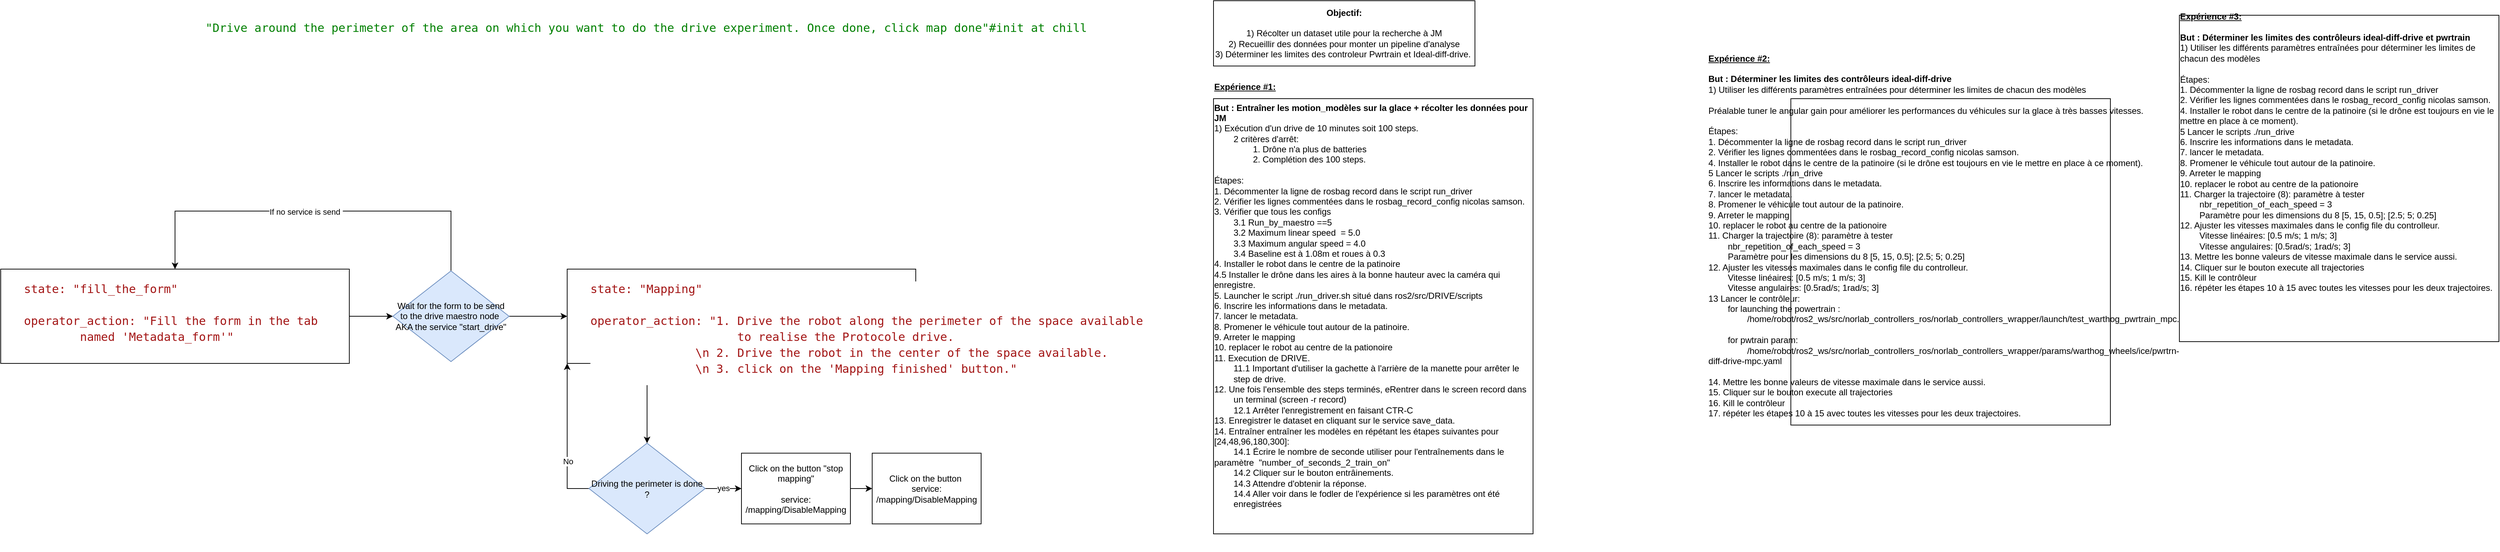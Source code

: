 <mxfile version="24.7.5" pages="2">
  <diagram name="Page-1" id="3MiRiedM9orWzfm-fdRs">
    <mxGraphModel dx="-757" dy="2786" grid="1" gridSize="10" guides="1" tooltips="1" connect="1" arrows="1" fold="1" page="1" pageScale="1" pageWidth="850" pageHeight="1100" math="1" shadow="0">
      <root>
        <mxCell id="0" />
        <mxCell id="1" parent="0" />
        <mxCell id="EP3M93mqWaZ2E0XbNzZ0-1" value="&lt;div style=&quot;color: #000000;background-color: #ffffff;font-family: &#39;Droid Sans Mono&#39;, &#39;monospace&#39;, monospace;font-weight: normal;font-size: 16px;line-height: 22px;white-space: pre;&quot;&gt;&lt;div&gt;&lt;span style=&quot;color: #008000;&quot;&gt;&quot;Drive around the perimeter of the area on which you want to do the drive experiment. Once done, click map done&quot;#init at chill&lt;/span&gt;&lt;/div&gt;&lt;/div&gt;" style="text;whiteSpace=wrap;html=1;" parent="1" vertex="1">
          <mxGeometry x="2050" y="-2150" width="560" height="50" as="geometry" />
        </mxCell>
        <mxCell id="ozFVwW1AxPUFibKKrXLP-5" style="edgeStyle=orthogonalEdgeStyle;rounded=0;orthogonalLoop=1;jettySize=auto;html=1;entryX=0;entryY=0.5;entryDx=0;entryDy=0;exitX=1;exitY=0.5;exitDx=0;exitDy=0;" parent="1" source="ozFVwW1AxPUFibKKrXLP-2" target="ozFVwW1AxPUFibKKrXLP-4" edge="1">
          <mxGeometry relative="1" as="geometry">
            <mxPoint x="2250" y="-1730" as="sourcePoint" />
          </mxGeometry>
        </mxCell>
        <mxCell id="ozFVwW1AxPUFibKKrXLP-11" style="edgeStyle=orthogonalEdgeStyle;rounded=0;orthogonalLoop=1;jettySize=auto;html=1;" parent="1" source="ozFVwW1AxPUFibKKrXLP-4" target="ozFVwW1AxPUFibKKrXLP-9" edge="1">
          <mxGeometry relative="1" as="geometry" />
        </mxCell>
        <mxCell id="ozFVwW1AxPUFibKKrXLP-12" style="edgeStyle=orthogonalEdgeStyle;rounded=0;orthogonalLoop=1;jettySize=auto;html=1;entryX=0.5;entryY=0;entryDx=0;entryDy=0;" parent="1" source="ozFVwW1AxPUFibKKrXLP-4" target="ozFVwW1AxPUFibKKrXLP-2" edge="1">
          <mxGeometry relative="1" as="geometry">
            <Array as="points">
              <mxPoint x="2390" y="-1880" />
              <mxPoint x="2010" y="-1880" />
            </Array>
          </mxGeometry>
        </mxCell>
        <mxCell id="ozFVwW1AxPUFibKKrXLP-13" value="If no service is send&amp;nbsp;" style="edgeLabel;html=1;align=center;verticalAlign=middle;resizable=0;points=[];" parent="ozFVwW1AxPUFibKKrXLP-12" vertex="1" connectable="0">
          <mxGeometry x="0.043" y="1" relative="1" as="geometry">
            <mxPoint as="offset" />
          </mxGeometry>
        </mxCell>
        <mxCell id="ozFVwW1AxPUFibKKrXLP-4" value="Wait for the form to be send to the drive maestro node&amp;nbsp;&lt;div&gt;AKA the service &quot;start_drive&quot;&lt;/div&gt;" style="rhombus;whiteSpace=wrap;html=1;fillColor=#dae8fc;strokeColor=#6c8ebf;" parent="1" vertex="1">
          <mxGeometry x="2310" y="-1797.5" width="160" height="125" as="geometry" />
        </mxCell>
        <mxCell id="ozFVwW1AxPUFibKKrXLP-7" value="" style="group" parent="1" vertex="1" connectable="0">
          <mxGeometry x="1770" y="-1800" width="480" height="160" as="geometry" />
        </mxCell>
        <mxCell id="ozFVwW1AxPUFibKKrXLP-2" value="" style="rounded=0;whiteSpace=wrap;html=1;" parent="ozFVwW1AxPUFibKKrXLP-7" vertex="1">
          <mxGeometry width="480" height="130" as="geometry" />
        </mxCell>
        <mxCell id="ozFVwW1AxPUFibKKrXLP-3" value="&lt;div style=&quot;color: #000000;background-color: #ffffff;font-family: &#39;Droid Sans Mono&#39;, &#39;monospace&#39;, monospace;font-weight: normal;font-size: 16px;line-height: 22px;white-space: pre;&quot;&gt;&lt;div&gt;&lt;span style=&quot;color: #a31515;&quot;&gt;state: &quot;fill_the_form&quot;&lt;/span&gt;&lt;/div&gt;&lt;div&gt;&lt;span style=&quot;color: #a31515;&quot;&gt;&lt;br&gt;&lt;/span&gt;&lt;/div&gt;&lt;div&gt;&lt;span style=&quot;color: #a31515;&quot;&gt;operator_action: &lt;/span&gt;&lt;span style=&quot;color: rgb(163, 21, 21);&quot;&gt;&quot;Fill the form in the tab &lt;/span&gt;&lt;/div&gt;&lt;div&gt;&lt;span style=&quot;color: rgb(163, 21, 21);&quot;&gt;&lt;span style=&quot;white-space: pre;&quot;&gt;&#x9;&lt;/span&gt;named &#39;Metadata_form&#39;&quot;&lt;/span&gt;&lt;/div&gt;&lt;/div&gt;" style="text;whiteSpace=wrap;html=1;" parent="ozFVwW1AxPUFibKKrXLP-7" vertex="1">
          <mxGeometry x="30" y="10" width="160" height="150" as="geometry" />
        </mxCell>
        <mxCell id="ozFVwW1AxPUFibKKrXLP-8" value="" style="group" parent="1" vertex="1" connectable="0">
          <mxGeometry x="2550" y="-1800" width="480" height="160" as="geometry" />
        </mxCell>
        <mxCell id="ozFVwW1AxPUFibKKrXLP-9" value="" style="rounded=0;whiteSpace=wrap;html=1;" parent="ozFVwW1AxPUFibKKrXLP-8" vertex="1">
          <mxGeometry width="480" height="130" as="geometry" />
        </mxCell>
        <mxCell id="ozFVwW1AxPUFibKKrXLP-10" value="&lt;div style=&quot;color: #000000;background-color: #ffffff;font-family: &#39;Droid Sans Mono&#39;, &#39;monospace&#39;, monospace;font-weight: normal;font-size: 16px;line-height: 22px;white-space: pre;&quot;&gt;&lt;div&gt;&lt;span style=&quot;color: #a31515;&quot;&gt;state: &quot;Mapping&quot;&lt;/span&gt;&lt;/div&gt;&lt;div&gt;&lt;span style=&quot;color: #a31515;&quot;&gt;&lt;br&gt;&lt;/span&gt;&lt;/div&gt;&lt;div&gt;&lt;span style=&quot;color: #a31515;&quot;&gt;operator_action: &lt;/span&gt;&lt;span style=&quot;color: rgb(163, 21, 21);&quot;&gt;&quot;1. Drive the robot along the perimeter of the space available&lt;br/&gt;&lt;span style=&quot;white-space: pre;&quot;&gt;&#x9;&lt;/span&gt;&lt;span style=&quot;white-space: pre;&quot;&gt;&#x9;&lt;/span&gt;     to realise the Protocole drive.&lt;/span&gt;&lt;/div&gt;&lt;div&gt;&lt;span style=&quot;color: rgb(163, 21, 21);&quot;&gt;&lt;span style=&quot;white-space: pre;&quot;&gt;&#x9;&lt;/span&gt;       \n 2. Drive the robot in the center of the space available. &lt;/span&gt;&lt;/div&gt;&lt;div&gt;&lt;span style=&quot;color: rgb(163, 21, 21);&quot;&gt;&lt;span style=&quot;white-space: pre;&quot;&gt;&#x9;&lt;/span&gt;       \n 3. click on the &#39;Mapping finished&#39; button.&quot;&lt;/span&gt;&lt;br&gt;&lt;/div&gt;&lt;div style=&quot;line-height: 22px;&quot;&gt;&lt;div&gt;        &lt;/div&gt;&lt;/div&gt;&lt;/div&gt;" style="text;whiteSpace=wrap;html=1;" parent="ozFVwW1AxPUFibKKrXLP-8" vertex="1">
          <mxGeometry x="30" y="10" width="160" height="150" as="geometry" />
        </mxCell>
        <mxCell id="ozFVwW1AxPUFibKKrXLP-17" style="edgeStyle=orthogonalEdgeStyle;rounded=0;orthogonalLoop=1;jettySize=auto;html=1;" parent="1" source="ozFVwW1AxPUFibKKrXLP-14" target="ozFVwW1AxPUFibKKrXLP-21" edge="1">
          <mxGeometry relative="1" as="geometry">
            <mxPoint x="2870" y="-1497.5" as="targetPoint" />
          </mxGeometry>
        </mxCell>
        <mxCell id="ozFVwW1AxPUFibKKrXLP-18" value="yes" style="edgeLabel;html=1;align=center;verticalAlign=middle;resizable=0;points=[];" parent="ozFVwW1AxPUFibKKrXLP-17" vertex="1" connectable="0">
          <mxGeometry x="-0.003" y="1" relative="1" as="geometry">
            <mxPoint as="offset" />
          </mxGeometry>
        </mxCell>
        <mxCell id="ozFVwW1AxPUFibKKrXLP-19" style="edgeStyle=orthogonalEdgeStyle;rounded=0;orthogonalLoop=1;jettySize=auto;html=1;entryX=0;entryY=1;entryDx=0;entryDy=0;" parent="1" source="ozFVwW1AxPUFibKKrXLP-14" target="ozFVwW1AxPUFibKKrXLP-9" edge="1">
          <mxGeometry relative="1" as="geometry">
            <mxPoint x="2556" y="-1580" as="targetPoint" />
            <Array as="points">
              <mxPoint x="2550" y="-1497" />
            </Array>
          </mxGeometry>
        </mxCell>
        <mxCell id="ozFVwW1AxPUFibKKrXLP-20" value="No" style="edgeLabel;html=1;align=center;verticalAlign=middle;resizable=0;points=[];" parent="ozFVwW1AxPUFibKKrXLP-19" vertex="1" connectable="0">
          <mxGeometry x="-0.33" y="-1" relative="1" as="geometry">
            <mxPoint as="offset" />
          </mxGeometry>
        </mxCell>
        <mxCell id="ozFVwW1AxPUFibKKrXLP-14" value="Driving the perimeter is done ?" style="rhombus;whiteSpace=wrap;html=1;fillColor=#dae8fc;strokeColor=#6c8ebf;" parent="1" vertex="1">
          <mxGeometry x="2580" y="-1560" width="160" height="125" as="geometry" />
        </mxCell>
        <mxCell id="ozFVwW1AxPUFibKKrXLP-16" style="edgeStyle=orthogonalEdgeStyle;rounded=0;orthogonalLoop=1;jettySize=auto;html=1;entryX=0.5;entryY=0;entryDx=0;entryDy=0;" parent="1" source="ozFVwW1AxPUFibKKrXLP-10" target="ozFVwW1AxPUFibKKrXLP-14" edge="1">
          <mxGeometry relative="1" as="geometry" />
        </mxCell>
        <mxCell id="ozFVwW1AxPUFibKKrXLP-23" value="" style="edgeStyle=orthogonalEdgeStyle;rounded=0;orthogonalLoop=1;jettySize=auto;html=1;" parent="1" source="ozFVwW1AxPUFibKKrXLP-21" target="ozFVwW1AxPUFibKKrXLP-22" edge="1">
          <mxGeometry relative="1" as="geometry" />
        </mxCell>
        <mxCell id="ozFVwW1AxPUFibKKrXLP-21" value="Click on the button &quot;stop mapping&quot;&lt;div&gt;&lt;br&gt;&lt;/div&gt;&lt;div&gt;service: /mapping/DisableMapping&lt;/div&gt;" style="rounded=0;whiteSpace=wrap;html=1;" parent="1" vertex="1">
          <mxGeometry x="2790" y="-1546.25" width="150" height="97.5" as="geometry" />
        </mxCell>
        <mxCell id="ozFVwW1AxPUFibKKrXLP-22" value="Click on the button&amp;nbsp;&lt;div&gt;service: /mapping/DisableMapping&lt;/div&gt;" style="rounded=0;whiteSpace=wrap;html=1;" parent="1" vertex="1">
          <mxGeometry x="2970" y="-1546.25" width="150" height="97.5" as="geometry" />
        </mxCell>
        <mxCell id="5QYwEwjLCPdsJLMV9Rvk-4" value="&lt;b&gt;Objectif:&lt;/b&gt;&lt;div&gt;&lt;b&gt;&lt;br&gt;&lt;/b&gt;&lt;/div&gt;&lt;div&gt;1) Récolter un dataset utile pour la recherche à JM&lt;/div&gt;&lt;div&gt;2) Recueillir des données pour monter un pipeline d&#39;analyse&lt;/div&gt;&lt;div&gt;3) Déterminer les limites des controleur Pwrtrain et Ideal-diff-drive.&lt;span style=&quot;background-color: initial;&quot;&gt;&amp;nbsp;&lt;/span&gt;&lt;/div&gt;" style="rounded=0;whiteSpace=wrap;html=1;" vertex="1" parent="1">
          <mxGeometry x="3440" y="-2170" width="360" height="90" as="geometry" />
        </mxCell>
        <mxCell id="5QYwEwjLCPdsJLMV9Rvk-5" value="&lt;div style=&quot;text-align: left;&quot;&gt;&lt;b style=&quot;background-color: initial;&quot;&gt;&lt;u&gt;Expérience #1:&lt;/u&gt;&lt;/b&gt;&lt;/div&gt;&lt;div style=&quot;text-align: left;&quot;&gt;&lt;br&gt;&lt;/div&gt;&lt;div style=&quot;text-align: left;&quot;&gt;&lt;b&gt;But : Entraîner les motion_modèles sur la glace + récolter les données pour JM&amp;nbsp;&lt;/b&gt;&lt;/div&gt;&lt;div style=&quot;text-align: left;&quot;&gt;1) Exécution d&#39;un drive de 10 minutes soit 100 steps.&lt;/div&gt;&lt;div style=&quot;text-align: left;&quot;&gt;&lt;span style=&quot;white-space: pre;&quot;&gt;&#x9;&lt;/span&gt;2 critères d&#39;arrêt:&amp;nbsp;&lt;/div&gt;&lt;div style=&quot;text-align: left;&quot;&gt;&lt;span style=&quot;white-space: pre;&quot;&gt;&#x9;&lt;span style=&quot;white-space: pre;&quot;&gt;&#x9;&lt;/span&gt;&lt;/span&gt;1. Drône n&#39;a plus de batteries&lt;/div&gt;&lt;div style=&quot;text-align: left;&quot;&gt;&lt;span style=&quot;white-space: pre;&quot;&gt;&#x9;&lt;span style=&quot;white-space: pre;&quot;&gt;&#x9;&lt;/span&gt;&lt;/span&gt;2. Complétion des 100 steps.&lt;/div&gt;&lt;div style=&quot;text-align: left;&quot;&gt;&lt;br&gt;&lt;/div&gt;&lt;div style=&quot;text-align: left;&quot;&gt;Étapes:&lt;/div&gt;&lt;div style=&quot;text-align: left;&quot;&gt;1. Décommenter la ligne de rosbag record dans le script run_driver&lt;/div&gt;&lt;div style=&quot;text-align: left;&quot;&gt;2. Vérifier les lignes commentées dans le rosbag_record_config nicolas samson.&amp;nbsp;&lt;/div&gt;&lt;div style=&quot;text-align: left;&quot;&gt;3. Vérifier que tous les configs&amp;nbsp;&lt;/div&gt;&lt;div style=&quot;text-align: left;&quot;&gt;&lt;span style=&quot;white-space: pre;&quot;&gt;&#x9;&lt;/span&gt;3.1 Run_by_maestro ==5&amp;nbsp;&lt;/div&gt;&lt;div style=&quot;text-align: left;&quot;&gt;&lt;span style=&quot;white-space: pre;&quot;&gt;&#x9;&lt;/span&gt;3.2 Maximum linear speed&amp;nbsp; = 5.0&lt;/div&gt;&lt;div style=&quot;text-align: left;&quot;&gt;&lt;span style=&quot;white-space: pre;&quot;&gt;&#x9;&lt;/span&gt;3.3 Maximum angular speed = 4.0&lt;/div&gt;&lt;div style=&quot;text-align: left;&quot;&gt;&lt;span style=&quot;white-space: pre;&quot;&gt;&#x9;&lt;/span&gt;3.4 Baseline est à 1.08m et roues à 0.3&lt;/div&gt;&lt;div style=&quot;text-align: left;&quot;&gt;4. Installer le robot dans le centre de la patinoire&lt;/div&gt;&lt;div style=&quot;text-align: left;&quot;&gt;4.5 Installer le drône dans les aires à la bonne hauteur avec la caméra qui enregistre.&amp;nbsp;&lt;/div&gt;&lt;div style=&quot;text-align: left;&quot;&gt;5. Launcher le script ./run_driver.sh situé dans ros2/src/DRIVE/scripts&lt;/div&gt;&lt;div style=&quot;text-align: left;&quot;&gt;6. Inscrire les informations dans le metadata.&lt;/div&gt;&lt;div style=&quot;text-align: left;&quot;&gt;7. lancer le metadata.&amp;nbsp;&lt;/div&gt;&lt;div style=&quot;text-align: left;&quot;&gt;8. Promener le véhicule tout autour de la patinoire.&amp;nbsp;&lt;/div&gt;&lt;div style=&quot;text-align: left;&quot;&gt;9. Arreter le mapping&amp;nbsp;&lt;/div&gt;&lt;div style=&quot;text-align: left;&quot;&gt;10. replacer le robot au centre de la pationoire&amp;nbsp;&lt;/div&gt;&lt;div style=&quot;text-align: left;&quot;&gt;11. Execution de DRIVE.&amp;nbsp;&lt;/div&gt;&lt;div style=&quot;text-align: left;&quot;&gt;&lt;span style=&quot;white-space: pre;&quot;&gt;&#x9;&lt;/span&gt;11.1 Important d&#39;utiliser la gachette à l&#39;arrière de la manette pour arrêter le &lt;span style=&quot;white-space: pre;&quot;&gt;&#x9;&lt;/span&gt;step de drive.&lt;span style=&quot;background-color: initial;&quot;&gt;&amp;nbsp;&amp;nbsp;&lt;/span&gt;&lt;/div&gt;&lt;div style=&quot;text-align: left;&quot;&gt;&lt;span style=&quot;background-color: initial;&quot;&gt;12.&amp;nbsp;&lt;/span&gt;&lt;span style=&quot;background-color: initial;&quot;&gt;Une fois l&#39;ensemble des steps terminés, e&lt;/span&gt;&lt;span style=&quot;background-color: initial;&quot;&gt;Rentrer dans le screen record dans &lt;span style=&quot;white-space: pre;&quot;&gt;&#x9;&lt;/span&gt;un terminal (screen -r record)&lt;/span&gt;&lt;/div&gt;&lt;div style=&quot;text-align: left;&quot;&gt;&lt;span style=&quot;background-color: initial;&quot;&gt;&lt;span style=&quot;white-space: pre;&quot;&gt;&#x9;&lt;/span&gt;12.1 Arrêter l&#39;enregistrement en faisant CTR-C&lt;br&gt;&lt;/span&gt;&lt;/div&gt;&lt;div style=&quot;text-align: left;&quot;&gt;13. Enregistrer le dataset en cliquant sur le service save_data.&amp;nbsp;&lt;/div&gt;&lt;div style=&quot;text-align: left;&quot;&gt;14. Entraîner entraîner les modèles en répétant les étapes suivantes pour [24,48,96,180,300]:&amp;nbsp;&lt;/div&gt;&lt;div style=&quot;text-align: left;&quot;&gt;&lt;span style=&quot;white-space: pre;&quot;&gt;&#x9;&lt;/span&gt;14.1 Écrire le nombre de seconde utiliser pour l&#39;entraînements dans le paramètre&amp;nbsp; &quot;number_of_seconds_2_train_on&quot;&amp;nbsp;&lt;br&gt;&lt;/div&gt;&lt;div style=&quot;text-align: left;&quot;&gt;&lt;span style=&quot;white-space: pre;&quot;&gt;&#x9;&lt;/span&gt;14.2 Cliquer sur le bouton entrâinements.&amp;nbsp;&lt;br&gt;&lt;/div&gt;&lt;div style=&quot;text-align: left;&quot;&gt;&lt;span style=&quot;white-space: pre;&quot;&gt;&#x9;&lt;/span&gt;14.3 Attendre d&#39;obtenir la réponse.&amp;nbsp;&lt;br&gt;&lt;/div&gt;&lt;div style=&quot;text-align: left;&quot;&gt;&lt;span style=&quot;white-space: pre;&quot;&gt;&#x9;&lt;/span&gt;14.4 Aller voir dans le fodler de l&#39;expérience si les paramètres ont été &lt;span style=&quot;white-space: pre;&quot;&gt;&#x9;&lt;/span&gt;enregistrées&lt;br&gt;&lt;/div&gt;&lt;div style=&quot;text-align: left;&quot;&gt;&lt;br&gt;&lt;/div&gt;&lt;div style=&quot;text-align: left;&quot;&gt;&lt;br&gt;&lt;/div&gt;&lt;div style=&quot;text-align: left;&quot;&gt;&lt;br&gt;&lt;/div&gt;&lt;div&gt;&lt;br&gt;&lt;/div&gt;" style="rounded=0;whiteSpace=wrap;html=1;" vertex="1" parent="1">
          <mxGeometry x="3440" y="-2035" width="440" height="600" as="geometry" />
        </mxCell>
        <mxCell id="5QYwEwjLCPdsJLMV9Rvk-6" value="&lt;div style=&quot;text-align: left;&quot;&gt;&lt;b style=&quot;background-color: initial;&quot;&gt;&lt;u&gt;Expérience #2:&lt;/u&gt;&lt;/b&gt;&lt;/div&gt;&lt;div style=&quot;text-align: left;&quot;&gt;&lt;br&gt;&lt;/div&gt;&lt;div style=&quot;text-align: left;&quot;&gt;&lt;b&gt;But : Déterminer les limites des contrôleurs ideal-diff-drive&amp;nbsp;&lt;/b&gt;&lt;/div&gt;&lt;div style=&quot;text-align: left;&quot;&gt;1) Utiliser les différents paramètres entraînées pour déterminer les limites de chacun des modèles&lt;/div&gt;&lt;div style=&quot;text-align: left;&quot;&gt;&lt;br&gt;&lt;/div&gt;&lt;div style=&quot;text-align: left;&quot;&gt;Préalable tuner le angular gain pour améliorer les performances du véhicules sur la glace à très basses vitesses.&lt;/div&gt;&lt;div style=&quot;text-align: left;&quot;&gt;&lt;br&gt;&lt;/div&gt;&lt;div style=&quot;text-align: left;&quot;&gt;Étapes:&lt;/div&gt;&lt;div style=&quot;text-align: left;&quot;&gt;1. Décommenter la ligne de rosbag record dans le script run_driver&lt;/div&gt;&lt;div style=&quot;text-align: left;&quot;&gt;2. Vérifier les lignes commentées dans le rosbag_record_config nicolas samson.&amp;nbsp;&lt;/div&gt;&lt;div style=&quot;text-align: left;&quot;&gt;4. Installer le robot dans le centre de la patinoire&amp;nbsp;&lt;span style=&quot;background-color: initial;&quot;&gt;(si le drône est toujours en vie le mettre en place à ce moment).&lt;/span&gt;&lt;/div&gt;&lt;div style=&quot;text-align: left;&quot;&gt;5 Lancer le scripts ./run_drive&amp;nbsp;&lt;/div&gt;&lt;div style=&quot;text-align: left;&quot;&gt;&lt;div&gt;6. Inscrire les informations dans le metadata.&lt;/div&gt;&lt;div&gt;7. lancer le metadata.&amp;nbsp;&lt;/div&gt;&lt;div&gt;8. Promener le véhicule tout autour de la patinoire.&amp;nbsp;&lt;/div&gt;&lt;div&gt;9. Arreter le mapping&amp;nbsp;&lt;/div&gt;&lt;div&gt;10. replacer le robot au centre de la pationoire&amp;nbsp;&lt;/div&gt;&lt;/div&gt;&lt;div style=&quot;text-align: left;&quot;&gt;11. Charger la trajectoire (8): paramètre à tester&lt;/div&gt;&lt;div style=&quot;text-align: left;&quot;&gt;&lt;span style=&quot;white-space: pre;&quot;&gt;&#x9;&lt;/span&gt;&lt;span style=&quot;background-color: initial; text-align: center;&quot;&gt;nbr_repetition_of_each_speed = 3&lt;/span&gt;&lt;/div&gt;&lt;div style=&quot;text-align: left;&quot;&gt;&lt;span style=&quot;white-space: pre;&quot;&gt;&#x9;&lt;/span&gt;Paramètre pour les dimensions du 8 [5, 15, 0.5]; [2.5; 5; 0.25]&lt;/div&gt;&lt;div style=&quot;text-align: left;&quot;&gt;12. Ajuster les vitesses maximales dans le config file du controlleur.&amp;nbsp;&lt;/div&gt;&lt;div style=&quot;text-align: left;&quot;&gt;&lt;span style=&quot;white-space: pre;&quot;&gt;&#x9;&lt;/span&gt;&lt;span style=&quot;background-color: initial;&quot;&gt;Vitesse linéaires: [0.5 m/s; 1 m/s; 3]&lt;/span&gt;&lt;/div&gt;&lt;div style=&quot;text-align: left;&quot;&gt;&lt;span style=&quot;white-space: pre;&quot;&gt;&#x9;&lt;/span&gt;Vitesse angulaires: [0.5rad/s; 1rad/s; 3]&lt;/div&gt;&lt;div style=&quot;text-align: left;&quot;&gt;13 Lancer le contrôleur:&amp;nbsp;&lt;/div&gt;&lt;div style=&quot;text-align: left;&quot;&gt;&lt;span style=&quot;white-space: pre;&quot;&gt;&#x9;&lt;/span&gt;for launching the powertrain :&amp;nbsp;&lt;br&gt;&lt;/div&gt;&lt;div style=&quot;text-align: left;&quot;&gt;&lt;span style=&quot;white-space: pre;&quot;&gt;&#x9;&lt;/span&gt;&lt;span style=&quot;white-space: pre;&quot;&gt;&#x9;&lt;/span&gt;&lt;span style=&quot;background-color: initial; text-align: center;&quot;&gt;/home/robot/ros2_ws/src/norlab_controllers_ros/norlab_controllers_wrapper/launch/test_warthog_pwrtrain_mpc.xml&lt;/span&gt;&lt;br&gt;&lt;/div&gt;&lt;div style=&quot;text-align: left;&quot;&gt;&lt;span style=&quot;background-color: initial; text-align: center;&quot;&gt;&lt;br&gt;&lt;/span&gt;&lt;/div&gt;&lt;div style=&quot;text-align: left;&quot;&gt;&lt;span style=&quot;background-color: initial; text-align: center;&quot;&gt;&lt;span style=&quot;white-space: pre;&quot;&gt;&#x9;&lt;/span&gt;for pwtrain param:&lt;/span&gt;&lt;/div&gt;&lt;div style=&quot;text-align: left;&quot;&gt;&lt;span style=&quot;background-color: initial; text-align: center;&quot;&gt;&lt;span style=&quot;white-space: pre;&quot;&gt;&#x9;&lt;/span&gt;&lt;span style=&quot;white-space: pre;&quot;&gt;&#x9;&lt;/span&gt;/home/robot/ros2_ws/src/norlab_controllers_ros/norlab_controllers_wrapper/params/warthog_wheels/ice/pwrtrn-diff-drive-mpc.yaml&amp;nbsp;&lt;/span&gt;&lt;/div&gt;&lt;div style=&quot;text-align: left;&quot;&gt;&lt;span style=&quot;background-color: initial; text-align: center;&quot;&gt;&lt;br&gt;&lt;/span&gt;&lt;/div&gt;&lt;div style=&quot;text-align: left;&quot;&gt;14. Mettre les bonne valeurs de vitesse maximale dans le service aussi.&amp;nbsp;&lt;/div&gt;&lt;div style=&quot;text-align: left;&quot;&gt;15. Cliquer sur le bouton execute all trajectories&amp;nbsp;&lt;/div&gt;&lt;div style=&quot;text-align: left;&quot;&gt;16. Kill le contrôleur&lt;/div&gt;&lt;div style=&quot;text-align: left;&quot;&gt;17. répéter les étapes 10 à 15 avec toutes les vitesses pour les deux trajectoires.&amp;nbsp;&lt;/div&gt;&lt;div style=&quot;text-align: left;&quot;&gt;&lt;br&gt;&lt;/div&gt;&lt;div style=&quot;text-align: left;&quot;&gt;&lt;br&gt;&lt;/div&gt;&lt;div style=&quot;text-align: left;&quot;&gt;&lt;br&gt;&lt;/div&gt;&lt;div style=&quot;text-align: left;&quot;&gt;&lt;br&gt;&lt;/div&gt;&lt;div&gt;&lt;br&gt;&lt;/div&gt;" style="rounded=0;whiteSpace=wrap;html=1;" vertex="1" parent="1">
          <mxGeometry x="4235" y="-2035" width="440" height="450" as="geometry" />
        </mxCell>
        <mxCell id="5QYwEwjLCPdsJLMV9Rvk-7" value="&lt;div style=&quot;text-align: left;&quot;&gt;&lt;b style=&quot;background-color: initial;&quot;&gt;&lt;u&gt;Expérience #3:&lt;/u&gt;&lt;/b&gt;&lt;/div&gt;&lt;div style=&quot;text-align: left;&quot;&gt;&lt;br&gt;&lt;/div&gt;&lt;div style=&quot;text-align: left;&quot;&gt;&lt;b&gt;But : Déterminer les limites des contrôleurs ideal-diff-drive et pwrtrain&amp;nbsp;&lt;/b&gt;&lt;/div&gt;&lt;div style=&quot;text-align: left;&quot;&gt;1) Utiliser les différents paramètres entraînées pour déterminer les limites de chacun des modèles&lt;/div&gt;&lt;div style=&quot;text-align: left;&quot;&gt;&lt;br&gt;&lt;/div&gt;&lt;div style=&quot;text-align: left;&quot;&gt;Étapes:&lt;/div&gt;&lt;div style=&quot;text-align: left;&quot;&gt;1. Décommenter la ligne de rosbag record dans le script run_driver&lt;/div&gt;&lt;div style=&quot;text-align: left;&quot;&gt;2. Vérifier les lignes commentées dans le rosbag_record_config nicolas samson.&amp;nbsp;&lt;/div&gt;&lt;div style=&quot;text-align: left;&quot;&gt;4. Installer le robot dans le centre de la patinoire&amp;nbsp;&lt;span style=&quot;background-color: initial;&quot;&gt;(si le drône est toujours en vie le mettre en place à ce moment).&lt;/span&gt;&lt;/div&gt;&lt;div style=&quot;text-align: left;&quot;&gt;5 Lancer le scripts ./run_drive&amp;nbsp;&lt;/div&gt;&lt;div style=&quot;text-align: left;&quot;&gt;&lt;div&gt;6. Inscrire les informations dans le metadata.&lt;/div&gt;&lt;div&gt;7. lancer le metadata.&amp;nbsp;&lt;/div&gt;&lt;div&gt;8. Promener le véhicule tout autour de la patinoire.&amp;nbsp;&lt;/div&gt;&lt;div&gt;9. Arreter le mapping&amp;nbsp;&lt;/div&gt;&lt;div&gt;10. replacer le robot au centre de la pationoire&amp;nbsp;&lt;/div&gt;&lt;/div&gt;&lt;div style=&quot;text-align: left;&quot;&gt;11. Charger la trajectoire (8): paramètre à tester&lt;/div&gt;&lt;div style=&quot;text-align: left;&quot;&gt;&lt;span style=&quot;white-space: pre;&quot;&gt;&#x9;&lt;/span&gt;&lt;span style=&quot;background-color: initial; text-align: center;&quot;&gt;nbr_repetition_of_each_speed = 3&lt;/span&gt;&lt;/div&gt;&lt;div style=&quot;text-align: left;&quot;&gt;&lt;span style=&quot;white-space: pre;&quot;&gt;&#x9;&lt;/span&gt;Paramètre pour les dimensions du 8 [5, 15, 0.5]; [2.5; 5; 0.25]&lt;/div&gt;&lt;div style=&quot;text-align: left;&quot;&gt;12. Ajuster les vitesses maximales dans le config file du controlleur.&amp;nbsp;&lt;/div&gt;&lt;div style=&quot;text-align: left;&quot;&gt;&lt;span style=&quot;white-space: pre;&quot;&gt;&#x9;&lt;/span&gt;&lt;span style=&quot;background-color: initial;&quot;&gt;Vitesse linéaires: [0.5 m/s; 1 m/s; 3]&lt;/span&gt;&lt;/div&gt;&lt;div style=&quot;text-align: left;&quot;&gt;&lt;span style=&quot;white-space: pre;&quot;&gt;&#x9;&lt;/span&gt;Vitesse angulaires: [0.5rad/s; 1rad/s; 3]&lt;/div&gt;&lt;div style=&quot;text-align: left;&quot;&gt;13. Mettre les bonne valeurs de vitesse maximale dans le service aussi.&amp;nbsp;&lt;/div&gt;&lt;div style=&quot;text-align: left;&quot;&gt;14. Cliquer sur le bouton execute all trajectories&amp;nbsp;&lt;/div&gt;&lt;div style=&quot;text-align: left;&quot;&gt;15. Kill le contrôleur&lt;/div&gt;&lt;div style=&quot;text-align: left;&quot;&gt;16. répéter les étapes 10 à 15 avec toutes les vitesses pour les deux trajectoires.&amp;nbsp;&lt;/div&gt;&lt;div style=&quot;text-align: left;&quot;&gt;&lt;br&gt;&lt;/div&gt;&lt;div style=&quot;text-align: left;&quot;&gt;&lt;br&gt;&lt;/div&gt;&lt;div style=&quot;text-align: left;&quot;&gt;&lt;br&gt;&lt;/div&gt;&lt;div style=&quot;text-align: left;&quot;&gt;&lt;br&gt;&lt;/div&gt;&lt;div&gt;&lt;br&gt;&lt;/div&gt;" style="rounded=0;whiteSpace=wrap;html=1;" vertex="1" parent="1">
          <mxGeometry x="4770" y="-2150" width="440" height="450" as="geometry" />
        </mxCell>
      </root>
    </mxGraphModel>
  </diagram>
  <diagram id="FcyzHgAc5FLklQu90Urz" name="Page-2">
    <mxGraphModel dx="2233" dy="3044" grid="1" gridSize="10" guides="1" tooltips="1" connect="1" arrows="1" fold="1" page="1" pageScale="1" pageWidth="850" pageHeight="1100" math="0" shadow="0">
      <root>
        <mxCell id="0" />
        <mxCell id="1" parent="0" />
        <mxCell id="TJi5ppFv-0jMX6Hw5mFQ-1" value="" style="rounded=0;whiteSpace=wrap;html=1;fillColor=#d5e8d4;strokeColor=#82b366;" parent="1" vertex="1">
          <mxGeometry x="5870" y="-970" width="200" height="455" as="geometry" />
        </mxCell>
        <mxCell id="TJi5ppFv-0jMX6Hw5mFQ-2" value="" style="rounded=0;whiteSpace=wrap;html=1;fillColor=#dae8fc;strokeColor=#6c8ebf;" parent="1" vertex="1">
          <mxGeometry x="5670" y="-970" width="200" height="455" as="geometry" />
        </mxCell>
        <mxCell id="TJi5ppFv-0jMX6Hw5mFQ-3" value="" style="rounded=0;whiteSpace=wrap;html=1;fillColor=#f8cecc;strokeColor=#b85450;" parent="1" vertex="1">
          <mxGeometry x="5465" y="-970" width="200" height="455" as="geometry" />
        </mxCell>
        <mxCell id="TJi5ppFv-0jMX6Hw5mFQ-4" value="" style="rounded=0;whiteSpace=wrap;html=1;" parent="1" vertex="1">
          <mxGeometry x="5100" y="-965" width="200" height="455" as="geometry" />
        </mxCell>
        <mxCell id="TJi5ppFv-0jMX6Hw5mFQ-5" value="" style="group" parent="1" vertex="1" connectable="0">
          <mxGeometry x="100" y="90" width="90" height="770" as="geometry" />
        </mxCell>
        <mxCell id="TJi5ppFv-0jMX6Hw5mFQ-6" value="" style="rounded=0;whiteSpace=wrap;html=1;fillColor=#dae8fc;strokeColor=#6c8ebf;connectable=0;" parent="TJi5ppFv-0jMX6Hw5mFQ-5" vertex="1">
          <mxGeometry x="-190" y="-120" width="280" height="890" as="geometry" />
        </mxCell>
        <mxCell id="TJi5ppFv-0jMX6Hw5mFQ-7" value="&lt;br&gt;ICP euler" style="strokeWidth=2;html=1;shape=mxgraph.flowchart.database;whiteSpace=wrap;" parent="TJi5ppFv-0jMX6Hw5mFQ-5" vertex="1">
          <mxGeometry y="75" width="60" height="60" as="geometry" />
        </mxCell>
        <mxCell id="TJi5ppFv-0jMX6Hw5mFQ-8" value="ICP Y" style="strokeWidth=2;html=1;shape=mxgraph.flowchart.database;whiteSpace=wrap;" parent="TJi5ppFv-0jMX6Hw5mFQ-5" vertex="1">
          <mxGeometry y="40" width="60" height="60" as="geometry" />
        </mxCell>
        <mxCell id="TJi5ppFv-0jMX6Hw5mFQ-9" value="ICP X" style="strokeWidth=2;html=1;shape=mxgraph.flowchart.database;whiteSpace=wrap;" parent="TJi5ppFv-0jMX6Hw5mFQ-5" vertex="1">
          <mxGeometry width="60" height="60" as="geometry" />
        </mxCell>
        <mxCell id="TJi5ppFv-0jMX6Hw5mFQ-10" value="&lt;h2&gt;warthog_ice_dataframe.pkl&lt;/h2&gt;" style="text;html=1;align=center;verticalAlign=middle;whiteSpace=wrap;rounded=0;" parent="TJi5ppFv-0jMX6Hw5mFQ-5" vertex="1">
          <mxGeometry x="-60" y="-110" width="60" height="30" as="geometry" />
        </mxCell>
        <mxCell id="TJi5ppFv-0jMX6Hw5mFQ-11" value="" style="rounded=0;whiteSpace=wrap;html=1;fillColor=#dae8fc;strokeColor=#6c8ebf;connectable=0;" parent="1" vertex="1">
          <mxGeometry x="1490" y="-30" width="280" height="890" as="geometry" />
        </mxCell>
        <mxCell id="TJi5ppFv-0jMX6Hw5mFQ-12" value="" style="rounded=0;whiteSpace=wrap;html=1;fillColor=#fff2cc;strokeColor=#d6b656;connectable=0;" parent="1" vertex="1">
          <mxGeometry x="910" y="-30" width="580" height="890" as="geometry" />
        </mxCell>
        <mxCell id="TJi5ppFv-0jMX6Hw5mFQ-13" value="" style="rounded=0;whiteSpace=wrap;html=1;fillColor=#dae8fc;strokeColor=#6c8ebf;connectable=0;" parent="1" vertex="1">
          <mxGeometry x="630" y="-30" width="280" height="890" as="geometry" />
        </mxCell>
        <mxCell id="TJi5ppFv-0jMX6Hw5mFQ-14" value="" style="rounded=0;whiteSpace=wrap;html=1;fillColor=#fff2cc;strokeColor=#d6b656;connectable=0;" parent="1" vertex="1">
          <mxGeometry x="190" y="-30" width="440" height="890" as="geometry" />
        </mxCell>
        <mxCell id="TJi5ppFv-0jMX6Hw5mFQ-15" style="edgeStyle=orthogonalEdgeStyle;rounded=0;orthogonalLoop=1;jettySize=auto;html=1;" parent="1" source="TJi5ppFv-0jMX6Hw5mFQ-8" target="TJi5ppFv-0jMX6Hw5mFQ-29" edge="1">
          <mxGeometry relative="1" as="geometry" />
        </mxCell>
        <mxCell id="TJi5ppFv-0jMX6Hw5mFQ-16" style="edgeStyle=orthogonalEdgeStyle;rounded=0;orthogonalLoop=1;jettySize=auto;html=1;entryX=0;entryY=0.25;entryDx=0;entryDy=0;" parent="1" source="TJi5ppFv-0jMX6Hw5mFQ-17" target="TJi5ppFv-0jMX6Hw5mFQ-28" edge="1">
          <mxGeometry relative="1" as="geometry" />
        </mxCell>
        <mxCell id="TJi5ppFv-0jMX6Hw5mFQ-17" value="Wheel left encoder" style="strokeWidth=2;html=1;shape=mxgraph.flowchart.database;whiteSpace=wrap;" parent="1" vertex="1">
          <mxGeometry x="100" y="340" width="60" height="70" as="geometry" />
        </mxCell>
        <mxCell id="TJi5ppFv-0jMX6Hw5mFQ-18" style="edgeStyle=orthogonalEdgeStyle;rounded=0;orthogonalLoop=1;jettySize=auto;html=1;entryX=0;entryY=0.75;entryDx=0;entryDy=0;" parent="1" source="TJi5ppFv-0jMX6Hw5mFQ-19" target="TJi5ppFv-0jMX6Hw5mFQ-28" edge="1">
          <mxGeometry relative="1" as="geometry" />
        </mxCell>
        <mxCell id="TJi5ppFv-0jMX6Hw5mFQ-19" value="Wheel right encoder" style="strokeWidth=2;html=1;shape=mxgraph.flowchart.database;whiteSpace=wrap;" parent="1" vertex="1">
          <mxGeometry x="100" y="430" width="60" height="60" as="geometry" />
        </mxCell>
        <mxCell id="TJi5ppFv-0jMX6Hw5mFQ-20" value="Ideal diff drive" style="rounded=0;whiteSpace=wrap;html=1;" parent="1" vertex="1">
          <mxGeometry x="450" y="390" width="120" height="60" as="geometry" />
        </mxCell>
        <mxCell id="TJi5ppFv-0jMX6Hw5mFQ-21" value="" style="group" parent="1" vertex="1" connectable="0">
          <mxGeometry x="750" y="340" width="60" height="140" as="geometry" />
        </mxCell>
        <mxCell id="TJi5ppFv-0jMX6Hw5mFQ-22" value="idd_v_yaw" style="strokeWidth=2;html=1;shape=mxgraph.flowchart.database;whiteSpace=wrap;" parent="TJi5ppFv-0jMX6Hw5mFQ-21" vertex="1">
          <mxGeometry y="80" width="60" height="60" as="geometry" />
        </mxCell>
        <mxCell id="TJi5ppFv-0jMX6Hw5mFQ-23" value="idd_v_y" style="strokeWidth=2;html=1;shape=mxgraph.flowchart.database;whiteSpace=wrap;" parent="TJi5ppFv-0jMX6Hw5mFQ-21" vertex="1">
          <mxGeometry y="40" width="60" height="60" as="geometry" />
        </mxCell>
        <mxCell id="TJi5ppFv-0jMX6Hw5mFQ-24" value="idd_v_x" style="strokeWidth=2;html=1;shape=mxgraph.flowchart.database;whiteSpace=wrap;" parent="TJi5ppFv-0jMX6Hw5mFQ-21" vertex="1">
          <mxGeometry width="60" height="60" as="geometry" />
        </mxCell>
        <mxCell id="TJi5ppFv-0jMX6Hw5mFQ-25" style="edgeStyle=orthogonalEdgeStyle;rounded=0;orthogonalLoop=1;jettySize=auto;html=1;entryX=0;entryY=0.5;entryDx=0;entryDy=0;entryPerimeter=0;" parent="1" source="TJi5ppFv-0jMX6Hw5mFQ-20" target="TJi5ppFv-0jMX6Hw5mFQ-23" edge="1">
          <mxGeometry relative="1" as="geometry" />
        </mxCell>
        <mxCell id="TJi5ppFv-0jMX6Hw5mFQ-26" style="edgeStyle=orthogonalEdgeStyle;rounded=0;orthogonalLoop=1;jettySize=auto;html=1;" parent="1" source="TJi5ppFv-0jMX6Hw5mFQ-28" target="TJi5ppFv-0jMX6Hw5mFQ-20" edge="1">
          <mxGeometry relative="1" as="geometry" />
        </mxCell>
        <mxCell id="TJi5ppFv-0jMX6Hw5mFQ-27" value="left wheel vel&lt;br&gt;&lt;br&gt;rigth wheel vel" style="edgeLabel;html=1;align=center;verticalAlign=middle;resizable=0;points=[];" parent="TJi5ppFv-0jMX6Hw5mFQ-26" vertex="1" connectable="0">
          <mxGeometry x="-0.397" y="1" relative="1" as="geometry">
            <mxPoint x="14" y="1" as="offset" />
          </mxGeometry>
        </mxCell>
        <mxCell id="TJi5ppFv-0jMX6Hw5mFQ-28" value="Compute_wheel_vel" style="rounded=0;whiteSpace=wrap;html=1;" parent="1" vertex="1">
          <mxGeometry x="210" y="390" width="120" height="60" as="geometry" />
        </mxCell>
        <mxCell id="TJi5ppFv-0jMX6Hw5mFQ-29" value="compute_icp_based_velocity" style="rounded=1;whiteSpace=wrap;html=1;absoluteArcSize=1;arcSize=14;strokeWidth=2;" parent="1" vertex="1">
          <mxGeometry x="240" y="135" width="170" height="50" as="geometry" />
        </mxCell>
        <mxCell id="TJi5ppFv-0jMX6Hw5mFQ-30" value="" style="group" parent="1" vertex="1" connectable="0">
          <mxGeometry x="650" y="45" width="60" height="140" as="geometry" />
        </mxCell>
        <mxCell id="TJi5ppFv-0jMX6Hw5mFQ-31" value="icp_omega" style="strokeWidth=2;html=1;shape=mxgraph.flowchart.database;whiteSpace=wrap;" parent="TJi5ppFv-0jMX6Hw5mFQ-30" vertex="1">
          <mxGeometry y="80" width="60" height="60" as="geometry" />
        </mxCell>
        <mxCell id="TJi5ppFv-0jMX6Hw5mFQ-32" value="icp_v_y" style="strokeWidth=2;html=1;shape=mxgraph.flowchart.database;whiteSpace=wrap;" parent="TJi5ppFv-0jMX6Hw5mFQ-30" vertex="1">
          <mxGeometry y="40" width="60" height="60" as="geometry" />
        </mxCell>
        <mxCell id="TJi5ppFv-0jMX6Hw5mFQ-33" value="icp_v_x" style="strokeWidth=2;html=1;shape=mxgraph.flowchart.database;whiteSpace=wrap;" parent="TJi5ppFv-0jMX6Hw5mFQ-30" vertex="1">
          <mxGeometry width="60" height="60" as="geometry" />
        </mxCell>
        <mxCell id="TJi5ppFv-0jMX6Hw5mFQ-34" style="edgeStyle=orthogonalEdgeStyle;rounded=0;orthogonalLoop=1;jettySize=auto;html=1;entryX=0;entryY=0.5;entryDx=0;entryDy=0;entryPerimeter=0;" parent="1" source="TJi5ppFv-0jMX6Hw5mFQ-29" target="TJi5ppFv-0jMX6Hw5mFQ-32" edge="1">
          <mxGeometry relative="1" as="geometry" />
        </mxCell>
        <mxCell id="TJi5ppFv-0jMX6Hw5mFQ-35" value="" style="group" parent="1" vertex="1" connectable="0">
          <mxGeometry x="100" y="520" width="60" height="140" as="geometry" />
        </mxCell>
        <mxCell id="TJi5ppFv-0jMX6Hw5mFQ-36" value="imu_z" style="strokeWidth=2;html=1;shape=mxgraph.flowchart.database;whiteSpace=wrap;" parent="TJi5ppFv-0jMX6Hw5mFQ-35" vertex="1">
          <mxGeometry y="80" width="60" height="60" as="geometry" />
        </mxCell>
        <mxCell id="TJi5ppFv-0jMX6Hw5mFQ-37" value="imu_y" style="strokeWidth=2;html=1;shape=mxgraph.flowchart.database;whiteSpace=wrap;" parent="TJi5ppFv-0jMX6Hw5mFQ-35" vertex="1">
          <mxGeometry y="40" width="60" height="60" as="geometry" />
        </mxCell>
        <mxCell id="TJi5ppFv-0jMX6Hw5mFQ-38" value="imu_x" style="strokeWidth=2;html=1;shape=mxgraph.flowchart.database;whiteSpace=wrap;" parent="TJi5ppFv-0jMX6Hw5mFQ-35" vertex="1">
          <mxGeometry width="60" height="60" as="geometry" />
        </mxCell>
        <mxCell id="TJi5ppFv-0jMX6Hw5mFQ-39" value="" style="group" parent="1" vertex="1" connectable="0">
          <mxGeometry x="750" y="510" width="60" height="140" as="geometry" />
        </mxCell>
        <mxCell id="TJi5ppFv-0jMX6Hw5mFQ-40" value="imu_z" style="strokeWidth=2;html=1;shape=mxgraph.flowchart.database;whiteSpace=wrap;" parent="TJi5ppFv-0jMX6Hw5mFQ-39" vertex="1">
          <mxGeometry y="80" width="60" height="60" as="geometry" />
        </mxCell>
        <mxCell id="TJi5ppFv-0jMX6Hw5mFQ-41" value="imu_y" style="strokeWidth=2;html=1;shape=mxgraph.flowchart.database;whiteSpace=wrap;" parent="TJi5ppFv-0jMX6Hw5mFQ-39" vertex="1">
          <mxGeometry y="40" width="60" height="60" as="geometry" />
        </mxCell>
        <mxCell id="TJi5ppFv-0jMX6Hw5mFQ-42" value="imu_x" style="strokeWidth=2;html=1;shape=mxgraph.flowchart.database;whiteSpace=wrap;" parent="TJi5ppFv-0jMX6Hw5mFQ-39" vertex="1">
          <mxGeometry width="60" height="60" as="geometry" />
        </mxCell>
        <mxCell id="TJi5ppFv-0jMX6Hw5mFQ-43" style="edgeStyle=orthogonalEdgeStyle;rounded=0;orthogonalLoop=1;jettySize=auto;html=1;entryX=0;entryY=0.5;entryDx=0;entryDy=0;entryPerimeter=0;" parent="1" source="TJi5ppFv-0jMX6Hw5mFQ-37" target="TJi5ppFv-0jMX6Hw5mFQ-41" edge="1">
          <mxGeometry relative="1" as="geometry" />
        </mxCell>
        <mxCell id="TJi5ppFv-0jMX6Hw5mFQ-44" value="&lt;h1&gt;DataParser&lt;/h1&gt;" style="text;html=1;align=center;verticalAlign=middle;whiteSpace=wrap;rounded=0;" parent="1" vertex="1">
          <mxGeometry x="390" y="-20" width="60" height="30" as="geometry" />
        </mxCell>
        <mxCell id="TJi5ppFv-0jMX6Hw5mFQ-45" value="" style="group" parent="1" vertex="1" connectable="0">
          <mxGeometry x="760" y="45" width="60" height="140" as="geometry" />
        </mxCell>
        <mxCell id="TJi5ppFv-0jMX6Hw5mFQ-46" value="&lt;div&gt;&lt;br&gt;&lt;/div&gt;&lt;div&gt;&lt;br&gt;&lt;/div&gt;&lt;div&gt;icp_omega&lt;/div&gt;&lt;div&gt;=gt&lt;/div&gt;" style="strokeWidth=2;html=1;shape=mxgraph.flowchart.database;whiteSpace=wrap;" parent="TJi5ppFv-0jMX6Hw5mFQ-45" vertex="1">
          <mxGeometry y="80" width="60" height="60" as="geometry" />
        </mxCell>
        <mxCell id="TJi5ppFv-0jMX6Hw5mFQ-47" value="&lt;div&gt;&lt;br&gt;&lt;/div&gt;&lt;div&gt;icp_v_y&lt;/div&gt;&lt;div&gt;= gt&lt;br&gt;&lt;/div&gt;" style="strokeWidth=2;html=1;shape=mxgraph.flowchart.database;whiteSpace=wrap;" parent="TJi5ppFv-0jMX6Hw5mFQ-45" vertex="1">
          <mxGeometry y="40" width="60" height="60" as="geometry" />
        </mxCell>
        <mxCell id="TJi5ppFv-0jMX6Hw5mFQ-48" value="&lt;div&gt;&lt;br&gt;&lt;/div&gt;&lt;div&gt;&lt;br&gt;&lt;/div&gt;&lt;div&gt;icp_v_x&lt;/div&gt;&lt;div&gt;= gt&lt;br&gt;&lt;/div&gt;" style="strokeWidth=2;html=1;shape=mxgraph.flowchart.database;whiteSpace=wrap;" parent="TJi5ppFv-0jMX6Hw5mFQ-45" vertex="1">
          <mxGeometry width="60" height="60" as="geometry" />
        </mxCell>
        <mxCell id="TJi5ppFv-0jMX6Hw5mFQ-49" style="edgeStyle=orthogonalEdgeStyle;rounded=0;orthogonalLoop=1;jettySize=auto;html=1;exitX=0.5;exitY=1;exitDx=0;exitDy=0;exitPerimeter=0;" parent="TJi5ppFv-0jMX6Hw5mFQ-45" source="TJi5ppFv-0jMX6Hw5mFQ-48" target="TJi5ppFv-0jMX6Hw5mFQ-48" edge="1">
          <mxGeometry relative="1" as="geometry" />
        </mxCell>
        <mxCell id="TJi5ppFv-0jMX6Hw5mFQ-50" value="&lt;h1&gt;=&lt;/h1&gt;" style="text;html=1;align=center;verticalAlign=middle;whiteSpace=wrap;rounded=0;" parent="1" vertex="1">
          <mxGeometry x="704" y="102" width="60" height="30" as="geometry" />
        </mxCell>
        <mxCell id="TJi5ppFv-0jMX6Hw5mFQ-51" value="&lt;h1&gt;torch_dataset_all.pkl&lt;/h1&gt;" style="text;html=1;align=center;verticalAlign=middle;whiteSpace=wrap;rounded=0;" parent="1" vertex="1">
          <mxGeometry x="750" y="-20" width="60" height="30" as="geometry" />
        </mxCell>
        <mxCell id="TJi5ppFv-0jMX6Hw5mFQ-52" value="" style="group" parent="1" vertex="1" connectable="0">
          <mxGeometry x="100" y="730" width="60" height="140" as="geometry" />
        </mxCell>
        <mxCell id="TJi5ppFv-0jMX6Hw5mFQ-53" value="&lt;div&gt;&lt;br&gt;&lt;/div&gt;&lt;div&gt;u_wheel&lt;/div&gt;right" style="strokeWidth=2;html=1;shape=mxgraph.flowchart.database;whiteSpace=wrap;" parent="TJi5ppFv-0jMX6Hw5mFQ-52" vertex="1">
          <mxGeometry y="40" width="60" height="60" as="geometry" />
        </mxCell>
        <mxCell id="TJi5ppFv-0jMX6Hw5mFQ-54" value="&lt;div&gt;&lt;br&gt;&lt;/div&gt;&lt;div&gt;u_wheel&lt;/div&gt;left" style="strokeWidth=2;html=1;shape=mxgraph.flowchart.database;whiteSpace=wrap;" parent="TJi5ppFv-0jMX6Hw5mFQ-52" vertex="1">
          <mxGeometry width="60" height="60" as="geometry" />
        </mxCell>
        <mxCell id="TJi5ppFv-0jMX6Hw5mFQ-55" value="" style="group" parent="1" vertex="1" connectable="0">
          <mxGeometry x="750" y="730" width="60" height="140" as="geometry" />
        </mxCell>
        <mxCell id="TJi5ppFv-0jMX6Hw5mFQ-56" value="" style="group" parent="TJi5ppFv-0jMX6Hw5mFQ-55" vertex="1" connectable="0">
          <mxGeometry width="60" height="100" as="geometry" />
        </mxCell>
        <mxCell id="TJi5ppFv-0jMX6Hw5mFQ-57" value="cmd_right" style="strokeWidth=2;html=1;shape=mxgraph.flowchart.database;whiteSpace=wrap;" parent="TJi5ppFv-0jMX6Hw5mFQ-56" vertex="1">
          <mxGeometry y="40" width="60" height="60" as="geometry" />
        </mxCell>
        <mxCell id="TJi5ppFv-0jMX6Hw5mFQ-58" value="cmd_left" style="strokeWidth=2;html=1;shape=mxgraph.flowchart.database;whiteSpace=wrap;" parent="TJi5ppFv-0jMX6Hw5mFQ-56" vertex="1">
          <mxGeometry width="60" height="60" as="geometry" />
        </mxCell>
        <mxCell id="TJi5ppFv-0jMX6Hw5mFQ-59" style="edgeStyle=orthogonalEdgeStyle;rounded=0;orthogonalLoop=1;jettySize=auto;html=1;entryX=0;entryY=0.85;entryDx=0;entryDy=0;entryPerimeter=0;exitX=1;exitY=0.85;exitDx=0;exitDy=0;exitPerimeter=0;" parent="1" source="TJi5ppFv-0jMX6Hw5mFQ-54" target="TJi5ppFv-0jMX6Hw5mFQ-58" edge="1">
          <mxGeometry relative="1" as="geometry">
            <mxPoint x="740" y="780" as="targetPoint" />
          </mxGeometry>
        </mxCell>
        <mxCell id="TJi5ppFv-0jMX6Hw5mFQ-60" style="edgeStyle=orthogonalEdgeStyle;rounded=0;orthogonalLoop=1;jettySize=auto;html=1;entryX=0;entryY=0.5;entryDx=0;entryDy=0;" parent="1" source="TJi5ppFv-0jMX6Hw5mFQ-62" target="TJi5ppFv-0jMX6Hw5mFQ-67" edge="1">
          <mxGeometry relative="1" as="geometry" />
        </mxCell>
        <mxCell id="TJi5ppFv-0jMX6Hw5mFQ-61" value="PT_left_wheel_raw&lt;br&gt;&lt;br&gt;PT_right_wheel_raw" style="edgeLabel;html=1;align=center;verticalAlign=middle;resizable=0;points=[];" parent="TJi5ppFv-0jMX6Hw5mFQ-60" vertex="1" connectable="0">
          <mxGeometry x="-0.648" y="1" relative="1" as="geometry">
            <mxPoint x="39" y="1" as="offset" />
          </mxGeometry>
        </mxCell>
        <mxCell id="TJi5ppFv-0jMX6Hw5mFQ-62" value="Compute the powertrain model wheel velocities" style="rounded=1;whiteSpace=wrap;html=1;absoluteArcSize=1;arcSize=14;strokeWidth=2;" parent="1" vertex="1">
          <mxGeometry x="970" y="730" width="100" height="100" as="geometry" />
        </mxCell>
        <mxCell id="TJi5ppFv-0jMX6Hw5mFQ-63" style="edgeStyle=orthogonalEdgeStyle;rounded=0;orthogonalLoop=1;jettySize=auto;html=1;exitX=1;exitY=0.15;exitDx=0;exitDy=0;exitPerimeter=0;" parent="1" source="TJi5ppFv-0jMX6Hw5mFQ-57" target="TJi5ppFv-0jMX6Hw5mFQ-62" edge="1">
          <mxGeometry relative="1" as="geometry" />
        </mxCell>
        <mxCell id="TJi5ppFv-0jMX6Hw5mFQ-64" style="edgeStyle=orthogonalEdgeStyle;rounded=0;orthogonalLoop=1;jettySize=auto;html=1;entryX=0.5;entryY=0;entryDx=0;entryDy=0;" parent="1" source="TJi5ppFv-0jMX6Hw5mFQ-65" target="TJi5ppFv-0jMX6Hw5mFQ-62" edge="1">
          <mxGeometry relative="1" as="geometry" />
        </mxCell>
        <mxCell id="TJi5ppFv-0jMX6Hw5mFQ-65" value="powertrain_&lt;br&gt;model_config" style="strokeWidth=2;html=1;shape=mxgraph.flowchart.database;whiteSpace=wrap;" parent="1" vertex="1">
          <mxGeometry x="970" y="580" width="100" height="100" as="geometry" />
        </mxCell>
        <mxCell id="TJi5ppFv-0jMX6Hw5mFQ-66" style="edgeStyle=orthogonalEdgeStyle;rounded=0;orthogonalLoop=1;jettySize=auto;html=1;entryX=0.5;entryY=1;entryDx=0;entryDy=0;exitX=1;exitY=0.5;exitDx=0;exitDy=0;" parent="1" source="TJi5ppFv-0jMX6Hw5mFQ-67" target="TJi5ppFv-0jMX6Hw5mFQ-75" edge="1">
          <mxGeometry relative="1" as="geometry" />
        </mxCell>
        <mxCell id="TJi5ppFv-0jMX6Hw5mFQ-67" value="Limit result with minimal and maximal wheel speed observed during dataset gathering" style="rounded=1;whiteSpace=wrap;html=1;absoluteArcSize=1;arcSize=14;strokeWidth=2;" parent="1" vertex="1">
          <mxGeometry x="1190" y="730" width="100" height="100" as="geometry" />
        </mxCell>
        <mxCell id="TJi5ppFv-0jMX6Hw5mFQ-68" value="" style="group" parent="1" vertex="1" connectable="0">
          <mxGeometry x="1570" y="730" width="90" height="140" as="geometry" />
        </mxCell>
        <mxCell id="TJi5ppFv-0jMX6Hw5mFQ-69" value="" style="group" parent="TJi5ppFv-0jMX6Hw5mFQ-68" vertex="1" connectable="0">
          <mxGeometry width="90" height="100" as="geometry" />
        </mxCell>
        <mxCell id="TJi5ppFv-0jMX6Hw5mFQ-70" value="" style="group" parent="TJi5ppFv-0jMX6Hw5mFQ-69" vertex="1" connectable="0">
          <mxGeometry x="15" width="90" height="100" as="geometry" />
        </mxCell>
        <mxCell id="TJi5ppFv-0jMX6Hw5mFQ-71" value="transitory_vel_right" style="strokeWidth=2;html=1;shape=mxgraph.flowchart.database;whiteSpace=wrap;" parent="TJi5ppFv-0jMX6Hw5mFQ-70" vertex="1">
          <mxGeometry y="40" width="90" height="60" as="geometry" />
        </mxCell>
        <mxCell id="TJi5ppFv-0jMX6Hw5mFQ-72" value="transitory_vel_left_" style="strokeWidth=2;html=1;shape=mxgraph.flowchart.database;whiteSpace=wrap;" parent="TJi5ppFv-0jMX6Hw5mFQ-70" vertex="1">
          <mxGeometry width="90" height="60" as="geometry" />
        </mxCell>
        <mxCell id="TJi5ppFv-0jMX6Hw5mFQ-73" style="edgeStyle=orthogonalEdgeStyle;rounded=0;orthogonalLoop=1;jettySize=auto;html=1;exitX=0.5;exitY=1;exitDx=0;exitDy=0;exitPerimeter=0;" parent="TJi5ppFv-0jMX6Hw5mFQ-70" source="TJi5ppFv-0jMX6Hw5mFQ-72" target="TJi5ppFv-0jMX6Hw5mFQ-72" edge="1">
          <mxGeometry relative="1" as="geometry" />
        </mxCell>
        <mxCell id="TJi5ppFv-0jMX6Hw5mFQ-74" style="edgeStyle=orthogonalEdgeStyle;rounded=0;orthogonalLoop=1;jettySize=auto;html=1;entryX=0;entryY=0.15;entryDx=0;entryDy=0;entryPerimeter=0;" parent="1" source="TJi5ppFv-0jMX6Hw5mFQ-67" target="TJi5ppFv-0jMX6Hw5mFQ-71" edge="1">
          <mxGeometry relative="1" as="geometry" />
        </mxCell>
        <mxCell id="TJi5ppFv-0jMX6Hw5mFQ-75" value="IDEAL diff drive" style="rounded=1;whiteSpace=wrap;html=1;absoluteArcSize=1;arcSize=14;strokeWidth=2;" parent="1" vertex="1">
          <mxGeometry x="1280" y="610" width="100" height="100" as="geometry" />
        </mxCell>
        <mxCell id="TJi5ppFv-0jMX6Hw5mFQ-76" value="" style="group" parent="1" vertex="1" connectable="0">
          <mxGeometry x="1600" y="500" width="60" height="140" as="geometry" />
        </mxCell>
        <mxCell id="TJi5ppFv-0jMX6Hw5mFQ-77" value="pt_omega" style="strokeWidth=2;html=1;shape=mxgraph.flowchart.database;whiteSpace=wrap;" parent="TJi5ppFv-0jMX6Hw5mFQ-76" vertex="1">
          <mxGeometry y="80" width="60" height="60" as="geometry" />
        </mxCell>
        <mxCell id="TJi5ppFv-0jMX6Hw5mFQ-78" value="pt_v_y" style="strokeWidth=2;html=1;shape=mxgraph.flowchart.database;whiteSpace=wrap;" parent="TJi5ppFv-0jMX6Hw5mFQ-76" vertex="1">
          <mxGeometry y="40" width="60" height="60" as="geometry" />
        </mxCell>
        <mxCell id="TJi5ppFv-0jMX6Hw5mFQ-79" value="pt_v_x" style="strokeWidth=2;html=1;shape=mxgraph.flowchart.database;whiteSpace=wrap;" parent="TJi5ppFv-0jMX6Hw5mFQ-76" vertex="1">
          <mxGeometry width="60" height="60" as="geometry" />
        </mxCell>
        <mxCell id="TJi5ppFv-0jMX6Hw5mFQ-80" style="edgeStyle=orthogonalEdgeStyle;rounded=0;orthogonalLoop=1;jettySize=auto;html=1;entryX=0;entryY=0.5;entryDx=0;entryDy=0;entryPerimeter=0;exitX=0.5;exitY=0;exitDx=0;exitDy=0;" parent="1" source="TJi5ppFv-0jMX6Hw5mFQ-75" target="TJi5ppFv-0jMX6Hw5mFQ-78" edge="1">
          <mxGeometry relative="1" as="geometry">
            <mxPoint x="1330.04" y="590" as="sourcePoint" />
            <Array as="points">
              <mxPoint x="1330" y="570" />
            </Array>
          </mxGeometry>
        </mxCell>
        <mxCell id="TJi5ppFv-0jMX6Hw5mFQ-81" value="Impact of cliping with physical limit on the signal ?????" style="text;html=1;align=center;verticalAlign=middle;resizable=0;points=[];autosize=1;strokeColor=none;fillColor=none;fontSize=17;" parent="1" vertex="1">
          <mxGeometry x="1370" y="880" width="430" height="30" as="geometry" />
        </mxCell>
        <mxCell id="TJi5ppFv-0jMX6Hw5mFQ-82" value="" style="group" parent="1" vertex="1" connectable="0">
          <mxGeometry x="710" y="180" width="60" height="135" as="geometry" />
        </mxCell>
        <mxCell id="TJi5ppFv-0jMX6Hw5mFQ-83" value="&lt;br&gt;ICP euler" style="strokeWidth=2;html=1;shape=mxgraph.flowchart.database;whiteSpace=wrap;" parent="TJi5ppFv-0jMX6Hw5mFQ-82" vertex="1">
          <mxGeometry y="75" width="60" height="60" as="geometry" />
        </mxCell>
        <mxCell id="TJi5ppFv-0jMX6Hw5mFQ-84" value="ICP Y" style="strokeWidth=2;html=1;shape=mxgraph.flowchart.database;whiteSpace=wrap;" parent="TJi5ppFv-0jMX6Hw5mFQ-82" vertex="1">
          <mxGeometry y="40" width="60" height="60" as="geometry" />
        </mxCell>
        <mxCell id="TJi5ppFv-0jMX6Hw5mFQ-85" value="ICP X" style="strokeWidth=2;html=1;shape=mxgraph.flowchart.database;whiteSpace=wrap;" parent="TJi5ppFv-0jMX6Hw5mFQ-82" vertex="1">
          <mxGeometry width="60" height="60" as="geometry" />
        </mxCell>
        <mxCell id="TJi5ppFv-0jMX6Hw5mFQ-86" style="edgeStyle=orthogonalEdgeStyle;rounded=0;orthogonalLoop=1;jettySize=auto;html=1;exitX=1;exitY=0.5;exitDx=0;exitDy=0;exitPerimeter=0;entryX=0;entryY=0.5;entryDx=0;entryDy=0;entryPerimeter=0;" parent="1" source="TJi5ppFv-0jMX6Hw5mFQ-8" target="TJi5ppFv-0jMX6Hw5mFQ-84" edge="1">
          <mxGeometry relative="1" as="geometry">
            <mxPoint x="680" y="210" as="targetPoint" />
            <Array as="points">
              <mxPoint x="200" y="160" />
              <mxPoint x="200" y="210" />
              <mxPoint x="430" y="210" />
              <mxPoint x="430" y="250" />
            </Array>
          </mxGeometry>
        </mxCell>
        <mxCell id="TJi5ppFv-0jMX6Hw5mFQ-87" style="edgeStyle=orthogonalEdgeStyle;rounded=0;orthogonalLoop=1;jettySize=auto;html=1;entryX=0;entryY=0.5;entryDx=0;entryDy=0;" parent="1" source="TJi5ppFv-0jMX6Hw5mFQ-88" target="TJi5ppFv-0jMX6Hw5mFQ-91" edge="1">
          <mxGeometry relative="1" as="geometry" />
        </mxCell>
        <mxCell id="TJi5ppFv-0jMX6Hw5mFQ-88" value="Smooth ICP with a spline " style="rounded=1;whiteSpace=wrap;html=1;absoluteArcSize=1;arcSize=14;strokeWidth=2;" parent="1" vertex="1">
          <mxGeometry x="950" y="200" width="100" height="100" as="geometry" />
        </mxCell>
        <mxCell id="TJi5ppFv-0jMX6Hw5mFQ-89" style="edgeStyle=orthogonalEdgeStyle;rounded=0;orthogonalLoop=1;jettySize=auto;html=1;" parent="1" source="TJi5ppFv-0jMX6Hw5mFQ-84" target="TJi5ppFv-0jMX6Hw5mFQ-88" edge="1">
          <mxGeometry relative="1" as="geometry" />
        </mxCell>
        <mxCell id="TJi5ppFv-0jMX6Hw5mFQ-90" value="&lt;div&gt;&lt;br&gt;&lt;/div&gt;&lt;div&gt;&lt;br&gt;&lt;/div&gt;&lt;div&gt;icp_corrected_&lt;/div&gt;&lt;div&gt;interpolated_x&lt;/div&gt;&lt;div&gt;&lt;br&gt;&lt;br&gt;&lt;/div&gt;&lt;br&gt;&lt;br&gt;&lt;div&gt;&lt;br&gt;&lt;/div&gt;&lt;div&gt;&lt;br&gt;&lt;/div&gt;&lt;div&gt;&lt;br&gt;&lt;/div&gt;&lt;div&gt;icp_corrected_&lt;/div&gt;&lt;div&gt;interpolated_y&lt;/div&gt;&lt;div&gt;&lt;br&gt;&lt;br&gt;&lt;br&gt;&lt;br&gt;&lt;/div&gt;" style="edgeStyle=orthogonalEdgeStyle;rounded=0;orthogonalLoop=1;jettySize=auto;html=1;" parent="1" source="TJi5ppFv-0jMX6Hw5mFQ-91" target="TJi5ppFv-0jMX6Hw5mFQ-98" edge="1">
          <mxGeometry x="-0.059" y="-20" relative="1" as="geometry">
            <mxPoint as="offset" />
          </mxGeometry>
        </mxCell>
        <mxCell id="TJi5ppFv-0jMX6Hw5mFQ-91" value="&lt;div&gt;Correct the yaw_angle by adding the offset (wrap_to_pi format)&lt;/div&gt;&lt;div&gt;to keep the angle correct&lt;br&gt; &lt;/div&gt;" style="rounded=1;whiteSpace=wrap;html=1;absoluteArcSize=1;arcSize=14;strokeWidth=2;" parent="1" vertex="1">
          <mxGeometry x="1090" y="200" width="100" height="100" as="geometry" />
        </mxCell>
        <mxCell id="TJi5ppFv-0jMX6Hw5mFQ-92" value="" style="group" parent="1" vertex="1" connectable="0">
          <mxGeometry x="1570" y="190" width="120" height="140" as="geometry" />
        </mxCell>
        <mxCell id="TJi5ppFv-0jMX6Hw5mFQ-93" value="icp_vel_yaw_" style="strokeWidth=2;html=1;shape=mxgraph.flowchart.database;whiteSpace=wrap;" parent="TJi5ppFv-0jMX6Hw5mFQ-92" vertex="1">
          <mxGeometry y="80" width="120" height="60" as="geometry" />
        </mxCell>
        <mxCell id="TJi5ppFv-0jMX6Hw5mFQ-94" value="icp_vel_y_" style="strokeWidth=2;html=1;shape=mxgraph.flowchart.database;whiteSpace=wrap;" parent="TJi5ppFv-0jMX6Hw5mFQ-92" vertex="1">
          <mxGeometry y="40" width="120" height="60" as="geometry" />
        </mxCell>
        <mxCell id="TJi5ppFv-0jMX6Hw5mFQ-95" value="icp_vel_x_" style="strokeWidth=2;html=1;shape=mxgraph.flowchart.database;whiteSpace=wrap;" parent="TJi5ppFv-0jMX6Hw5mFQ-92" vertex="1">
          <mxGeometry width="120" height="60" as="geometry" />
        </mxCell>
        <mxCell id="TJi5ppFv-0jMX6Hw5mFQ-96" style="edgeStyle=orthogonalEdgeStyle;rounded=0;orthogonalLoop=1;jettySize=auto;html=1;exitX=0.5;exitY=1;exitDx=0;exitDy=0;exitPerimeter=0;" parent="TJi5ppFv-0jMX6Hw5mFQ-92" source="TJi5ppFv-0jMX6Hw5mFQ-95" target="TJi5ppFv-0jMX6Hw5mFQ-95" edge="1">
          <mxGeometry relative="1" as="geometry" />
        </mxCell>
        <mxCell id="TJi5ppFv-0jMX6Hw5mFQ-97" style="edgeStyle=orthogonalEdgeStyle;rounded=0;orthogonalLoop=1;jettySize=auto;html=1;" parent="1" source="TJi5ppFv-0jMX6Hw5mFQ-98" target="TJi5ppFv-0jMX6Hw5mFQ-94" edge="1">
          <mxGeometry relative="1" as="geometry" />
        </mxCell>
        <mxCell id="TJi5ppFv-0jMX6Hw5mFQ-98" value="Calculate icp_single step speed (vx,vy)" style="rounded=1;whiteSpace=wrap;html=1;absoluteArcSize=1;arcSize=14;strokeWidth=2;" parent="1" vertex="1">
          <mxGeometry x="1275" y="200" width="100" height="100" as="geometry" />
        </mxCell>
        <mxCell id="TJi5ppFv-0jMX6Hw5mFQ-99" style="edgeStyle=orthogonalEdgeStyle;rounded=0;orthogonalLoop=1;jettySize=auto;html=1;entryX=0;entryY=0.5;entryDx=0;entryDy=0;entryPerimeter=0;" parent="1" source="TJi5ppFv-0jMX6Hw5mFQ-98" target="TJi5ppFv-0jMX6Hw5mFQ-95" edge="1">
          <mxGeometry relative="1" as="geometry" />
        </mxCell>
        <mxCell id="TJi5ppFv-0jMX6Hw5mFQ-100" value="IMU is remap as ICP omega_speed" style="text;html=1;align=center;verticalAlign=middle;whiteSpace=wrap;rounded=0;fontColor=#FF3333;" parent="1" vertex="1">
          <mxGeometry x="1420" y="300" width="60" height="30" as="geometry" />
        </mxCell>
        <mxCell id="TJi5ppFv-0jMX6Hw5mFQ-101" style="edgeStyle=orthogonalEdgeStyle;rounded=0;orthogonalLoop=1;jettySize=auto;html=1;entryX=0;entryY=0.728;entryDx=0;entryDy=0;entryPerimeter=0;" parent="1" source="TJi5ppFv-0jMX6Hw5mFQ-40" target="TJi5ppFv-0jMX6Hw5mFQ-93" edge="1">
          <mxGeometry relative="1" as="geometry">
            <Array as="points">
              <mxPoint x="870" y="620" />
              <mxPoint x="870" y="314" />
            </Array>
          </mxGeometry>
        </mxCell>
        <mxCell id="TJi5ppFv-0jMX6Hw5mFQ-102" value="&lt;h1&gt;Slip_blr_data_parser&lt;/h1&gt;" style="text;html=1;align=center;verticalAlign=middle;whiteSpace=wrap;rounded=0;" parent="1" vertex="1">
          <mxGeometry x="1190" y="-20" width="60" height="30" as="geometry" />
        </mxCell>
        <mxCell id="TJi5ppFv-0jMX6Hw5mFQ-103" value="&lt;h1&gt;slip_dataset_all.pkl&lt;/h1&gt;" style="text;html=1;align=center;verticalAlign=middle;whiteSpace=wrap;rounded=0;" parent="1" vertex="1">
          <mxGeometry x="1600" y="-20" width="60" height="30" as="geometry" />
        </mxCell>
        <mxCell id="TJi5ppFv-0jMX6Hw5mFQ-104" value="&lt;h1 style=&quot;margin-top: 0px;&quot;&gt;Compiler.all&lt;/h1&gt;&lt;p&gt;&lt;br&gt;&lt;/p&gt;" style="text;html=1;whiteSpace=wrap;overflow=hidden;rounded=0;" parent="1" vertex="1">
          <mxGeometry x="20" y="-990" width="150" height="30" as="geometry" />
        </mxCell>
        <mxCell id="TJi5ppFv-0jMX6Hw5mFQ-105" value="" style="rounded=0;whiteSpace=wrap;html=1;" parent="1" vertex="1">
          <mxGeometry x="110" y="-900" width="360" height="200" as="geometry" />
        </mxCell>
        <mxCell id="TJi5ppFv-0jMX6Hw5mFQ-106" style="edgeStyle=orthogonalEdgeStyle;rounded=0;orthogonalLoop=1;jettySize=auto;html=1;entryX=0;entryY=0.25;entryDx=0;entryDy=0;" parent="1" source="TJi5ppFv-0jMX6Hw5mFQ-107" target="TJi5ppFv-0jMX6Hw5mFQ-105" edge="1">
          <mxGeometry relative="1" as="geometry" />
        </mxCell>
        <mxCell id="TJi5ppFv-0jMX6Hw5mFQ-107" value="Argparse" style="swimlane;fontStyle=0;childLayout=stackLayout;horizontal=1;startSize=30;horizontalStack=0;resizeParent=1;resizeParentMax=0;resizeLast=0;collapsible=1;marginBottom=0;whiteSpace=wrap;html=1;" parent="1" vertex="1">
          <mxGeometry x="-490" y="-1010" width="270" height="180" as="geometry" />
        </mxCell>
        <mxCell id="TJi5ppFv-0jMX6Hw5mFQ-108" value="&lt;div style=&quot;color: #000000;background-color: #ffffff;font-family: &#39;Droid Sans Mono&#39;, &#39;monospace&#39;, monospace;font-weight: normal;font-size: 16px;line-height: 22px;white-space: pre;&quot;&gt;&lt;div&gt;&lt;span style=&quot;color: #a31515;&quot;&gt;&#39;-e&#39;&lt;/span&gt;&lt;span style=&quot;color: #000000;&quot;&gt;, &lt;/span&gt;&lt;span style=&quot;color: #a31515;&quot;&gt;&#39;--experiment_name&#39;&lt;/span&gt;&lt;/div&gt;&lt;/div&gt;" style="text;strokeColor=none;fillColor=none;align=left;verticalAlign=middle;spacingLeft=4;spacingRight=4;overflow=hidden;points=[[0,0.5],[1,0.5]];portConstraint=eastwest;rotatable=0;whiteSpace=wrap;html=1;" parent="TJi5ppFv-0jMX6Hw5mFQ-107" vertex="1">
          <mxGeometry y="30" width="270" height="30" as="geometry" />
        </mxCell>
        <mxCell id="TJi5ppFv-0jMX6Hw5mFQ-109" value="&lt;div style=&quot;color: #000000;background-color: #ffffff;font-family: &#39;Droid Sans Mono&#39;, &#39;monospace&#39;, monospace;font-weight: normal;font-size: 16px;line-height: 22px;white-space: pre;&quot;&gt;&lt;div&gt;&lt;span style=&quot;color: #a31515;&quot;&gt;&#39;-r&#39;&lt;/span&gt;&lt;span style=&quot;color: #000000;&quot;&gt;, &lt;/span&gt;&lt;span style=&quot;color: #a31515;&quot;&gt;&#39;--rate&#39;&lt;/span&gt;&lt;/div&gt;&lt;/div&gt;" style="text;strokeColor=none;fillColor=none;align=left;verticalAlign=middle;spacingLeft=4;spacingRight=4;overflow=hidden;points=[[0,0.5],[1,0.5]];portConstraint=eastwest;rotatable=0;whiteSpace=wrap;html=1;" parent="TJi5ppFv-0jMX6Hw5mFQ-107" vertex="1">
          <mxGeometry y="60" width="270" height="30" as="geometry" />
        </mxCell>
        <mxCell id="TJi5ppFv-0jMX6Hw5mFQ-110" value="&lt;div style=&quot;color: #000000;background-color: #ffffff;font-family: &#39;Droid Sans Mono&#39;, &#39;monospace&#39;, monospace;font-weight: normal;font-size: 16px;line-height: 22px;white-space: pre;&quot;&gt;&lt;div&gt;&lt;span style=&quot;color: #a31515;&quot;&gt;&#39;-t&#39;&lt;/span&gt;&lt;span style=&quot;color: #000000;&quot;&gt;, &lt;/span&gt;&lt;span style=&quot;color: #a31515;&quot;&gt;&#39;--training_horizon&#39;&lt;/span&gt;&lt;/div&gt;&lt;/div&gt;" style="text;strokeColor=none;fillColor=none;align=left;verticalAlign=middle;spacingLeft=4;spacingRight=4;overflow=hidden;points=[[0,0.5],[1,0.5]];portConstraint=eastwest;rotatable=0;whiteSpace=wrap;html=1;" parent="TJi5ppFv-0jMX6Hw5mFQ-107" vertex="1">
          <mxGeometry y="90" width="270" height="30" as="geometry" />
        </mxCell>
        <mxCell id="TJi5ppFv-0jMX6Hw5mFQ-111" value="&lt;div style=&quot;color: #000000;background-color: #ffffff;font-family: &#39;Droid Sans Mono&#39;, &#39;monospace&#39;, monospace;font-weight: normal;font-size: 16px;line-height: 22px;white-space: pre;&quot;&gt;&lt;div&gt;&lt;span style=&quot;color: #a31515;&quot;&gt;&#39;-s&#39;&lt;/span&gt;&lt;span style=&quot;color: #000000;&quot;&gt;, &lt;/span&gt;&lt;span style=&quot;color: #a31515;&quot;&gt;&#39;--calib_step_time&#39;&lt;/span&gt;&lt;/div&gt;&lt;/div&gt;" style="text;strokeColor=none;fillColor=none;align=left;verticalAlign=middle;spacingLeft=4;spacingRight=4;overflow=hidden;points=[[0,0.5],[1,0.5]];portConstraint=eastwest;rotatable=0;whiteSpace=wrap;html=1;" parent="TJi5ppFv-0jMX6Hw5mFQ-107" vertex="1">
          <mxGeometry y="120" width="270" height="30" as="geometry" />
        </mxCell>
        <mxCell id="TJi5ppFv-0jMX6Hw5mFQ-112" value="&lt;div style=&quot;color: #000000;background-color: #ffffff;font-family: &#39;Droid Sans Mono&#39;, &#39;monospace&#39;, monospace;font-weight: normal;font-size: 16px;line-height: 22px;white-space: pre;&quot;&gt;&lt;div&gt;&lt;span style=&quot;color: #a31515;&quot;&gt;&#39;-i&#39;&lt;/span&gt;&lt;span style=&quot;color: #000000;&quot;&gt;, &lt;/span&gt;&lt;span style=&quot;color: #a31515;&quot;&gt;&#39;--imu_inverted&#39;&lt;/span&gt;&lt;/div&gt;&lt;/div&gt;" style="text;strokeColor=none;fillColor=none;align=left;verticalAlign=middle;spacingLeft=4;spacingRight=4;overflow=hidden;points=[[0,0.5],[1,0.5]];portConstraint=eastwest;rotatable=0;whiteSpace=wrap;html=1;" parent="TJi5ppFv-0jMX6Hw5mFQ-107" vertex="1">
          <mxGeometry y="150" width="270" height="30" as="geometry" />
        </mxCell>
        <mxCell id="TJi5ppFv-0jMX6Hw5mFQ-113" value="&lt;div&gt;Le modèle de powertrain assume: &lt;br&gt;&lt;/div&gt;&lt;div&gt;1. Le système est linéaire &lt;br&gt;&lt;/div&gt;&lt;div&gt;dt =0.05 &amp;lt;&amp;lt; Tau&amp;nbsp;&lt;/div&gt;&lt;div&gt;&lt;br&gt;&lt;/div&gt;&lt;div&gt;2. Les vitesses du powertrain model sont restreintes aux vitesses maximales du modèles (min et max)&lt;/div&gt;&lt;div&gt;&lt;br&gt;Un inconvénient est que ce clip pourrait avoir un effet sur l&#39;apprentissage. &lt;br&gt;&lt;/div&gt;&lt;div&gt;&lt;br&gt;&lt;/div&gt;&lt;div&gt;&lt;br&gt;&lt;/div&gt;&lt;div&gt;&lt;br&gt;&lt;/div&gt;" style="rounded=0;whiteSpace=wrap;html=1;" parent="1" vertex="1">
          <mxGeometry x="-420" y="-300" width="310" height="150" as="geometry" />
        </mxCell>
        <mxCell id="TJi5ppFv-0jMX6Hw5mFQ-114" value="Power_train_model():&lt;div&gt;&lt;br&gt;&lt;/div&gt;&lt;div&gt;identify the first order model representing the acceleration of the model.&amp;nbsp;&lt;/div&gt;" style="rounded=0;whiteSpace=wrap;html=1;" parent="1" vertex="1">
          <mxGeometry x="-390" y="-600" width="360" height="150" as="geometry" />
        </mxCell>
        <mxCell id="TJi5ppFv-0jMX6Hw5mFQ-115" value="to use" style="swimlane;fontStyle=0;childLayout=stackLayout;horizontal=1;startSize=30;horizontalStack=0;resizeParent=1;resizeParentMax=0;resizeLast=0;collapsible=1;marginBottom=0;whiteSpace=wrap;html=1;" parent="1" vertex="1">
          <mxGeometry x="-780" y="-450" width="270" height="120" as="geometry" />
        </mxCell>
        <mxCell id="TJi5ppFv-0jMX6Hw5mFQ-116" value="&lt;div style=&quot;color: #000000;background-color: #ffffff;font-family: &#39;Droid Sans Mono&#39;, &#39;monospace&#39;, monospace;font-weight: normal;font-size: 16px;line-height: 22px;white-space: pre;&quot;&gt;&lt;div style=&quot;line-height: 22px;&quot;&gt;cmd_wheel_vel&lt;/div&gt;&lt;/div&gt;" style="text;strokeColor=none;fillColor=none;align=left;verticalAlign=middle;spacingLeft=4;spacingRight=4;overflow=hidden;points=[[0,0.5],[1,0.5]];portConstraint=eastwest;rotatable=0;whiteSpace=wrap;html=1;" parent="TJi5ppFv-0jMX6Hw5mFQ-115" vertex="1">
          <mxGeometry y="30" width="270" height="30" as="geometry" />
        </mxCell>
        <mxCell id="TJi5ppFv-0jMX6Hw5mFQ-117" value="&lt;div style=&quot;color: #000000;background-color: #ffffff;font-family: &#39;Droid Sans Mono&#39;, &#39;monospace&#39;, monospace;font-weight: normal;font-size: 16px;line-height: 22px;white-space: pre;&quot;&gt;&lt;div style=&quot;line-height: 22px;&quot;&gt;prev_wheel_vel&lt;/div&gt;&lt;/div&gt;" style="text;strokeColor=none;fillColor=none;align=left;verticalAlign=middle;spacingLeft=4;spacingRight=4;overflow=hidden;points=[[0,0.5],[1,0.5]];portConstraint=eastwest;rotatable=0;whiteSpace=wrap;html=1;" parent="TJi5ppFv-0jMX6Hw5mFQ-115" vertex="1">
          <mxGeometry y="60" width="270" height="30" as="geometry" />
        </mxCell>
        <mxCell id="TJi5ppFv-0jMX6Hw5mFQ-118" value="&lt;div style=&quot;color: #000000;background-color: #ffffff;font-family: &#39;Droid Sans Mono&#39;, &#39;monospace&#39;, monospace;font-weight: normal;font-size: 16px;line-height: 22px;white-space: pre;&quot;&gt;&lt;div style=&quot;line-height: 22px;&quot;&gt;cmd_elapsed_time&lt;/div&gt;&lt;/div&gt;" style="text;strokeColor=none;fillColor=none;align=left;verticalAlign=middle;spacingLeft=4;spacingRight=4;overflow=hidden;points=[[0,0.5],[1,0.5]];portConstraint=eastwest;rotatable=0;whiteSpace=wrap;html=1;" parent="TJi5ppFv-0jMX6Hw5mFQ-115" vertex="1">
          <mxGeometry y="90" width="270" height="30" as="geometry" />
        </mxCell>
        <mxCell id="TJi5ppFv-0jMX6Hw5mFQ-119" style="edgeStyle=orthogonalEdgeStyle;rounded=0;orthogonalLoop=1;jettySize=auto;html=1;" parent="1" source="TJi5ppFv-0jMX6Hw5mFQ-117" target="TJi5ppFv-0jMX6Hw5mFQ-114" edge="1">
          <mxGeometry relative="1" as="geometry" />
        </mxCell>
        <mxCell id="TJi5ppFv-0jMX6Hw5mFQ-120" value="to use" style="swimlane;fontStyle=0;childLayout=stackLayout;horizontal=1;startSize=30;horizontalStack=0;resizeParent=1;resizeParentMax=0;resizeLast=0;collapsible=1;marginBottom=0;whiteSpace=wrap;html=1;" parent="1" vertex="1">
          <mxGeometry x="30" y="-570" width="270" height="120" as="geometry" />
        </mxCell>
        <mxCell id="TJi5ppFv-0jMX6Hw5mFQ-121" value="&lt;div style=&quot;color: #000000;background-color: #ffffff;font-family: &#39;Droid Sans Mono&#39;, &#39;monospace&#39;, monospace;font-weight: normal;font-size: 16px;line-height: 22px;white-space: pre;&quot;&gt;&lt;div style=&quot;line-height: 22px;&quot;&gt;cmd_wheel_vel&lt;/div&gt;&lt;/div&gt;" style="text;strokeColor=none;fillColor=none;align=left;verticalAlign=middle;spacingLeft=4;spacingRight=4;overflow=hidden;points=[[0,0.5],[1,0.5]];portConstraint=eastwest;rotatable=0;whiteSpace=wrap;html=1;" parent="TJi5ppFv-0jMX6Hw5mFQ-120" vertex="1">
          <mxGeometry y="30" width="270" height="30" as="geometry" />
        </mxCell>
        <mxCell id="TJi5ppFv-0jMX6Hw5mFQ-122" value="&lt;div style=&quot;color: #000000;background-color: #ffffff;font-family: &#39;Droid Sans Mono&#39;, &#39;monospace&#39;, monospace;font-weight: normal;font-size: 16px;line-height: 22px;white-space: pre;&quot;&gt;&lt;div style=&quot;line-height: 22px;&quot;&gt;prev_wheel_vel&lt;/div&gt;&lt;/div&gt;" style="text;strokeColor=none;fillColor=none;align=left;verticalAlign=middle;spacingLeft=4;spacingRight=4;overflow=hidden;points=[[0,0.5],[1,0.5]];portConstraint=eastwest;rotatable=0;whiteSpace=wrap;html=1;" parent="TJi5ppFv-0jMX6Hw5mFQ-120" vertex="1">
          <mxGeometry y="60" width="270" height="30" as="geometry" />
        </mxCell>
        <mxCell id="TJi5ppFv-0jMX6Hw5mFQ-123" value="&lt;div style=&quot;color: #000000;background-color: #ffffff;font-family: &#39;Droid Sans Mono&#39;, &#39;monospace&#39;, monospace;font-weight: normal;font-size: 16px;line-height: 22px;white-space: pre;&quot;&gt;&lt;div style=&quot;line-height: 22px;&quot;&gt;cmd_elapsed_time&lt;/div&gt;&lt;/div&gt;" style="text;strokeColor=none;fillColor=none;align=left;verticalAlign=middle;spacingLeft=4;spacingRight=4;overflow=hidden;points=[[0,0.5],[1,0.5]];portConstraint=eastwest;rotatable=0;whiteSpace=wrap;html=1;" parent="TJi5ppFv-0jMX6Hw5mFQ-120" vertex="1">
          <mxGeometry y="90" width="270" height="30" as="geometry" />
        </mxCell>
        <mxCell id="TJi5ppFv-0jMX6Hw5mFQ-124" style="edgeStyle=orthogonalEdgeStyle;rounded=0;orthogonalLoop=1;jettySize=auto;html=1;" parent="1" source="TJi5ppFv-0jMX6Hw5mFQ-125" target="TJi5ppFv-0jMX6Hw5mFQ-114" edge="1">
          <mxGeometry relative="1" as="geometry" />
        </mxCell>
        <mxCell id="TJi5ppFv-0jMX6Hw5mFQ-125" value="To init" style="swimlane;fontStyle=0;childLayout=stackLayout;horizontal=1;startSize=30;horizontalStack=0;resizeParent=1;resizeParentMax=0;resizeLast=0;collapsible=1;marginBottom=0;whiteSpace=wrap;html=1;" parent="1" vertex="1">
          <mxGeometry x="-810" y="-690" width="270" height="180" as="geometry" />
        </mxCell>
        <mxCell id="TJi5ppFv-0jMX6Hw5mFQ-126" value="&lt;div style=&quot;color: #000000;background-color: #ffffff;font-family: &#39;Droid Sans Mono&#39;, &#39;monospace&#39;, monospace;font-weight: normal;font-size: 16px;line-height: 22px;white-space: pre;&quot;&gt;&lt;div style=&quot;line-height: 22px;&quot;&gt;&lt;div style=&quot;line-height: 22px;&quot;&gt;max_vel&lt;/div&gt;&lt;/div&gt;&lt;/div&gt;" style="text;strokeColor=none;fillColor=none;align=left;verticalAlign=middle;spacingLeft=4;spacingRight=4;overflow=hidden;points=[[0,0.5],[1,0.5]];portConstraint=eastwest;rotatable=0;whiteSpace=wrap;html=1;" parent="TJi5ppFv-0jMX6Hw5mFQ-125" vertex="1">
          <mxGeometry y="30" width="270" height="30" as="geometry" />
        </mxCell>
        <mxCell id="TJi5ppFv-0jMX6Hw5mFQ-127" value="&lt;div style=&quot;color: #000000;background-color: #ffffff;font-family: &#39;Droid Sans Mono&#39;, &#39;monospace&#39;, monospace;font-weight: normal;font-size: 16px;line-height: 22px;white-space: pre;&quot;&gt;&lt;div style=&quot;line-height: 22px;&quot;&gt;&lt;div style=&quot;line-height: 22px;&quot;&gt;min_vel&lt;/div&gt;&lt;/div&gt;&lt;/div&gt;" style="text;strokeColor=none;fillColor=none;align=left;verticalAlign=middle;spacingLeft=4;spacingRight=4;overflow=hidden;points=[[0,0.5],[1,0.5]];portConstraint=eastwest;rotatable=0;whiteSpace=wrap;html=1;" parent="TJi5ppFv-0jMX6Hw5mFQ-125" vertex="1">
          <mxGeometry y="60" width="270" height="30" as="geometry" />
        </mxCell>
        <mxCell id="TJi5ppFv-0jMX6Hw5mFQ-128" value="&lt;div style=&quot;color: #000000;background-color: #ffffff;font-family: &#39;Droid Sans Mono&#39;, &#39;monospace&#39;, monospace;font-weight: normal;font-size: 16px;line-height: 22px;white-space: pre;&quot;&gt;&lt;div style=&quot;line-height: 22px;&quot;&gt;&lt;div style=&quot;line-height: 22px;&quot;&gt;time_constant&lt;/div&gt;&lt;/div&gt;&lt;/div&gt;" style="text;strokeColor=none;fillColor=none;align=left;verticalAlign=middle;spacingLeft=4;spacingRight=4;overflow=hidden;points=[[0,0.5],[1,0.5]];portConstraint=eastwest;rotatable=0;whiteSpace=wrap;html=1;" parent="TJi5ppFv-0jMX6Hw5mFQ-125" vertex="1">
          <mxGeometry y="90" width="270" height="30" as="geometry" />
        </mxCell>
        <mxCell id="TJi5ppFv-0jMX6Hw5mFQ-129" value="&lt;div style=&quot;color: #000000;background-color: #ffffff;font-family: &#39;Droid Sans Mono&#39;, &#39;monospace&#39;, monospace;font-weight: normal;font-size: 16px;line-height: 22px;white-space: pre;&quot;&gt;&lt;div style=&quot;line-height: 22px;&quot;&gt;&lt;div style=&quot;line-height: 22px;&quot;&gt;&lt;div style=&quot;line-height: 22px;&quot;&gt;time_delay&lt;/div&gt;&lt;/div&gt;&lt;/div&gt;&lt;/div&gt;" style="text;strokeColor=none;fillColor=none;align=left;verticalAlign=middle;spacingLeft=4;spacingRight=4;overflow=hidden;points=[[0,0.5],[1,0.5]];portConstraint=eastwest;rotatable=0;whiteSpace=wrap;html=1;" parent="TJi5ppFv-0jMX6Hw5mFQ-125" vertex="1">
          <mxGeometry y="120" width="270" height="30" as="geometry" />
        </mxCell>
        <mxCell id="TJi5ppFv-0jMX6Hw5mFQ-130" value="&lt;div style=&quot;color: #000000;background-color: #ffffff;font-family: &#39;Droid Sans Mono&#39;, &#39;monospace&#39;, monospace;font-weight: normal;font-size: 16px;line-height: 22px;white-space: pre;&quot;&gt;&lt;div style=&quot;line-height: 22px;&quot;&gt;&lt;div style=&quot;line-height: 22px;&quot;&gt;&lt;div style=&quot;line-height: 22px;&quot;&gt;dt&lt;br&gt;&lt;/div&gt;&lt;/div&gt;&lt;/div&gt;&lt;/div&gt;" style="text;strokeColor=none;fillColor=none;align=left;verticalAlign=middle;spacingLeft=4;spacingRight=4;overflow=hidden;points=[[0,0.5],[1,0.5]];portConstraint=eastwest;rotatable=0;whiteSpace=wrap;html=1;" parent="TJi5ppFv-0jMX6Hw5mFQ-125" vertex="1">
          <mxGeometry y="150" width="270" height="30" as="geometry" />
        </mxCell>
        <mxCell id="TJi5ppFv-0jMX6Hw5mFQ-131" style="edgeStyle=orthogonalEdgeStyle;rounded=0;orthogonalLoop=1;jettySize=auto;html=1;entryX=0;entryY=0.5;entryDx=0;entryDy=0;" parent="1" source="TJi5ppFv-0jMX6Hw5mFQ-132" target="TJi5ppFv-0jMX6Hw5mFQ-134" edge="1">
          <mxGeometry relative="1" as="geometry" />
        </mxCell>
        <mxCell id="TJi5ppFv-0jMX6Hw5mFQ-132" value="start" style="strokeWidth=2;html=1;shape=mxgraph.flowchart.start_1;whiteSpace=wrap;" parent="1" vertex="1">
          <mxGeometry x="920" y="-1040" width="100" height="60" as="geometry" />
        </mxCell>
        <mxCell id="TJi5ppFv-0jMX6Hw5mFQ-133" style="edgeStyle=orthogonalEdgeStyle;rounded=0;orthogonalLoop=1;jettySize=auto;html=1;" parent="1" source="TJi5ppFv-0jMX6Hw5mFQ-134" target="TJi5ppFv-0jMX6Hw5mFQ-136" edge="1">
          <mxGeometry relative="1" as="geometry" />
        </mxCell>
        <mxCell id="TJi5ppFv-0jMX6Hw5mFQ-134" value="1. Drive the robot to the center of the location in the orientation to load the 8" style="rounded=1;whiteSpace=wrap;html=1;absoluteArcSize=1;arcSize=14;strokeWidth=2;" parent="1" vertex="1">
          <mxGeometry x="1080" y="-1060" width="100" height="100" as="geometry" />
        </mxCell>
        <mxCell id="TJi5ppFv-0jMX6Hw5mFQ-135" value="" style="edgeStyle=orthogonalEdgeStyle;rounded=0;orthogonalLoop=1;jettySize=auto;html=1;" parent="1" source="TJi5ppFv-0jMX6Hw5mFQ-136" target="TJi5ppFv-0jMX6Hw5mFQ-137" edge="1">
          <mxGeometry relative="1" as="geometry" />
        </mxCell>
        <mxCell id="TJi5ppFv-0jMX6Hw5mFQ-136" value="2. Launch drive" style="rounded=1;whiteSpace=wrap;html=1;absoluteArcSize=1;arcSize=14;strokeWidth=2;" parent="1" vertex="1">
          <mxGeometry x="1240" y="-1060" width="100" height="100" as="geometry" />
        </mxCell>
        <mxCell id="TJi5ppFv-0jMX6Hw5mFQ-137" value="3. Launch the post-processing" style="rounded=1;whiteSpace=wrap;html=1;absoluteArcSize=1;arcSize=14;strokeWidth=2;" parent="1" vertex="1">
          <mxGeometry x="1390" y="-1060" width="100" height="100" as="geometry" />
        </mxCell>
        <mxCell id="TJi5ppFv-0jMX6Hw5mFQ-138" style="edgeStyle=orthogonalEdgeStyle;rounded=0;orthogonalLoop=1;jettySize=auto;html=1;entryX=0;entryY=0.5;entryDx=0;entryDy=0;" parent="1" source="TJi5ppFv-0jMX6Hw5mFQ-139" target="TJi5ppFv-0jMX6Hw5mFQ-142" edge="1">
          <mxGeometry relative="1" as="geometry" />
        </mxCell>
        <mxCell id="TJi5ppFv-0jMX6Hw5mFQ-139" value="start&lt;div&gt;the experiments&lt;/div&gt;" style="strokeWidth=2;html=1;shape=mxgraph.flowchart.start_1;whiteSpace=wrap;" parent="1" vertex="1">
          <mxGeometry x="2585" y="-1070" width="100" height="60" as="geometry" />
        </mxCell>
        <mxCell id="TJi5ppFv-0jMX6Hw5mFQ-140" style="edgeStyle=orthogonalEdgeStyle;rounded=0;orthogonalLoop=1;jettySize=auto;html=1;" parent="1" source="TJi5ppFv-0jMX6Hw5mFQ-142" target="TJi5ppFv-0jMX6Hw5mFQ-144" edge="1">
          <mxGeometry relative="1" as="geometry" />
        </mxCell>
        <mxCell id="TJi5ppFv-0jMX6Hw5mFQ-141" value="Robot &lt;br&gt;ready" style="edgeLabel;html=1;align=center;verticalAlign=middle;resizable=0;points=[];" parent="TJi5ppFv-0jMX6Hw5mFQ-140" vertex="1" connectable="0">
          <mxGeometry x="-0.652" relative="1" as="geometry">
            <mxPoint x="20" y="-20" as="offset" />
          </mxGeometry>
        </mxCell>
        <mxCell id="TJi5ppFv-0jMX6Hw5mFQ-142" value="1. Drive the robot to the center of the location you want to do a DRIVE" style="rounded=1;whiteSpace=wrap;html=1;absoluteArcSize=1;arcSize=14;strokeWidth=2;fillColor=#d5e8d4;strokeColor=#82b366;" parent="1" vertex="1">
          <mxGeometry x="2760" y="-1090" width="100" height="100" as="geometry" />
        </mxCell>
        <mxCell id="TJi5ppFv-0jMX6Hw5mFQ-143" value="" style="edgeStyle=orthogonalEdgeStyle;rounded=0;orthogonalLoop=1;jettySize=auto;html=1;" parent="1" source="TJi5ppFv-0jMX6Hw5mFQ-144" target="TJi5ppFv-0jMX6Hw5mFQ-147" edge="1">
          <mxGeometry relative="1" as="geometry" />
        </mxCell>
        <mxCell id="TJi5ppFv-0jMX6Hw5mFQ-144" value="2. Launch the file DRIVE.sh" style="rounded=1;whiteSpace=wrap;html=1;absoluteArcSize=1;arcSize=14;strokeWidth=2;fillColor=#d5e8d4;strokeColor=#82b366;" parent="1" vertex="1">
          <mxGeometry x="2920" y="-1090" width="100" height="100" as="geometry" />
        </mxCell>
        <mxCell id="TJi5ppFv-0jMX6Hw5mFQ-145" value="" style="edgeStyle=orthogonalEdgeStyle;rounded=0;orthogonalLoop=1;jettySize=auto;html=1;exitX=1;exitY=0.5;exitDx=0;exitDy=0;entryX=0.5;entryY=0;entryDx=0;entryDy=0;" parent="1" target="TJi5ppFv-0jMX6Hw5mFQ-148" edge="1">
          <mxGeometry relative="1" as="geometry">
            <mxPoint x="3320" y="-1050" as="sourcePoint" />
            <mxPoint x="2650.029" y="-960" as="targetPoint" />
            <Array as="points">
              <mxPoint x="3340" y="-1050" />
              <mxPoint x="3340" y="-970" />
              <mxPoint x="2635" y="-970" />
            </Array>
          </mxGeometry>
        </mxCell>
        <mxCell id="TJi5ppFv-0jMX6Hw5mFQ-146" value="" style="edgeStyle=orthogonalEdgeStyle;rounded=0;orthogonalLoop=1;jettySize=auto;html=1;" parent="1" source="TJi5ppFv-0jMX6Hw5mFQ-147" target="TJi5ppFv-0jMX6Hw5mFQ-153" edge="1">
          <mxGeometry relative="1" as="geometry" />
        </mxCell>
        <mxCell id="TJi5ppFv-0jMX6Hw5mFQ-147" value="3. Drive the biggest rectangle that fit the space you have to do DRIVE (CREATION of the map)" style="rounded=1;whiteSpace=wrap;html=1;absoluteArcSize=1;arcSize=14;strokeWidth=2;fillColor=#d5e8d4;strokeColor=#82b366;" parent="1" vertex="1">
          <mxGeometry x="3070" y="-1090" width="100" height="100" as="geometry" />
        </mxCell>
        <mxCell id="TJi5ppFv-0jMX6Hw5mFQ-148" value="&lt;b&gt;5. Supervision of the robot and verify:&lt;/b&gt;&amp;nbsp;&lt;br&gt;1. That the map does not break&lt;div&gt;(double wall or floor)&lt;br&gt;&lt;div&gt;2. That the robot does not hit anything (in that case drive it in the center&lt;/div&gt;&lt;/div&gt;" style="rounded=1;whiteSpace=wrap;html=1;absoluteArcSize=1;arcSize=14;strokeWidth=2;fillColor=#d5e8d4;strokeColor=#82b366;" parent="1" vertex="1">
          <mxGeometry x="2570" y="-950" width="130" height="140" as="geometry" />
        </mxCell>
        <mxCell id="TJi5ppFv-0jMX6Hw5mFQ-149" value="" style="edgeStyle=orthogonalEdgeStyle;rounded=0;orthogonalLoop=1;jettySize=auto;html=1;" parent="1" source="TJi5ppFv-0jMX6Hw5mFQ-150" target="TJi5ppFv-0jMX6Hw5mFQ-152" edge="1">
          <mxGeometry relative="1" as="geometry" />
        </mxCell>
        <mxCell id="TJi5ppFv-0jMX6Hw5mFQ-150" value="6. Quit the DRIVE screen (Ctrl + A then D) and save the results.&lt;span style=&quot;background-color: initial;&quot;&gt;&amp;nbsp;&lt;/span&gt;" style="rounded=1;whiteSpace=wrap;html=1;absoluteArcSize=1;arcSize=14;strokeWidth=2;fillColor=#d5e8d4;strokeColor=#82b366;" parent="1" vertex="1">
          <mxGeometry x="2950" y="-930" width="100" height="100" as="geometry" />
        </mxCell>
        <mxCell id="TJi5ppFv-0jMX6Hw5mFQ-151" value="" style="edgeStyle=orthogonalEdgeStyle;rounded=0;orthogonalLoop=1;jettySize=auto;html=1;" parent="1" source="TJi5ppFv-0jMX6Hw5mFQ-152" target="TJi5ppFv-0jMX6Hw5mFQ-155" edge="1">
          <mxGeometry relative="1" as="geometry" />
        </mxCell>
        <mxCell id="TJi5ppFv-0jMX6Hw5mFQ-152" value="7. Launch the trainning process of the models&amp;nbsp;" style="rounded=1;whiteSpace=wrap;html=1;absoluteArcSize=1;arcSize=14;strokeWidth=2;fillColor=#fff2cc;strokeColor=#d6b656;" parent="1" vertex="1">
          <mxGeometry x="3090" y="-930" width="100" height="100" as="geometry" />
        </mxCell>
        <mxCell id="TJi5ppFv-0jMX6Hw5mFQ-153" value="4. DRIVE in the center of DRIVE.&lt;br&gt;&lt;br&gt;&lt;div&gt;Enter start +enter to start the sampling&amp;nbsp;&lt;/div&gt;" style="rounded=1;whiteSpace=wrap;html=1;absoluteArcSize=1;arcSize=14;strokeWidth=2;fillColor=#d5e8d4;strokeColor=#82b366;" parent="1" vertex="1">
          <mxGeometry x="3220" y="-1090" width="100" height="100" as="geometry" />
        </mxCell>
        <mxCell id="TJi5ppFv-0jMX6Hw5mFQ-154" style="edgeStyle=orthogonalEdgeStyle;rounded=0;orthogonalLoop=1;jettySize=auto;html=1;" parent="1" source="TJi5ppFv-0jMX6Hw5mFQ-155" target="TJi5ppFv-0jMX6Hw5mFQ-163" edge="1">
          <mxGeometry relative="1" as="geometry">
            <Array as="points">
              <mxPoint x="3270" y="-750" />
              <mxPoint x="2635" y="-750" />
            </Array>
          </mxGeometry>
        </mxCell>
        <mxCell id="TJi5ppFv-0jMX6Hw5mFQ-155" value="8. Drive the robot in the center of the space in the orientation you want the 8. The longer orientation is the robot" style="rounded=1;whiteSpace=wrap;html=1;absoluteArcSize=1;arcSize=14;strokeWidth=2;fillColor=#f8cecc;strokeColor=#b85450;" parent="1" vertex="1">
          <mxGeometry x="3220" y="-930" width="100" height="100" as="geometry" />
        </mxCell>
        <mxCell id="TJi5ppFv-0jMX6Hw5mFQ-156" style="edgeStyle=orthogonalEdgeStyle;rounded=0;orthogonalLoop=1;jettySize=auto;html=1;entryX=0.5;entryY=1;entryDx=0;entryDy=0;" parent="1" source="TJi5ppFv-0jMX6Hw5mFQ-160" target="TJi5ppFv-0jMX6Hw5mFQ-148" edge="1">
          <mxGeometry relative="1" as="geometry">
            <Array as="points">
              <mxPoint x="2835" y="-790" />
              <mxPoint x="2635" y="-790" />
            </Array>
          </mxGeometry>
        </mxCell>
        <mxCell id="TJi5ppFv-0jMX6Hw5mFQ-157" value="No" style="edgeLabel;html=1;align=center;verticalAlign=middle;resizable=0;points=[];" parent="TJi5ppFv-0jMX6Hw5mFQ-156" vertex="1" connectable="0">
          <mxGeometry x="-0.909" y="-2" relative="1" as="geometry">
            <mxPoint as="offset" />
          </mxGeometry>
        </mxCell>
        <mxCell id="TJi5ppFv-0jMX6Hw5mFQ-158" style="edgeStyle=orthogonalEdgeStyle;rounded=0;orthogonalLoop=1;jettySize=auto;html=1;entryX=0;entryY=0.5;entryDx=0;entryDy=0;" parent="1" source="TJi5ppFv-0jMX6Hw5mFQ-160" target="TJi5ppFv-0jMX6Hw5mFQ-150" edge="1">
          <mxGeometry relative="1" as="geometry" />
        </mxCell>
        <mxCell id="TJi5ppFv-0jMX6Hw5mFQ-159" value="Yes" style="edgeLabel;html=1;align=center;verticalAlign=middle;resizable=0;points=[];" parent="TJi5ppFv-0jMX6Hw5mFQ-158" vertex="1" connectable="0">
          <mxGeometry x="-0.523" y="1" relative="1" as="geometry">
            <mxPoint x="10" y="-9" as="offset" />
          </mxGeometry>
        </mxCell>
        <mxCell id="TJi5ppFv-0jMX6Hw5mFQ-160" value="N_steps successfull&amp;nbsp; &lt;br&gt;== N_steps desired ?" style="rhombus;whiteSpace=wrap;html=1;fillColor=#d5e8d4;strokeColor=#82b366;" parent="1" vertex="1">
          <mxGeometry x="2760" y="-940" width="150" height="120" as="geometry" />
        </mxCell>
        <mxCell id="TJi5ppFv-0jMX6Hw5mFQ-161" style="edgeStyle=orthogonalEdgeStyle;rounded=0;orthogonalLoop=1;jettySize=auto;html=1;entryX=0;entryY=0.5;entryDx=0;entryDy=0;" parent="1" source="TJi5ppFv-0jMX6Hw5mFQ-148" target="TJi5ppFv-0jMX6Hw5mFQ-160" edge="1">
          <mxGeometry relative="1" as="geometry" />
        </mxCell>
        <mxCell id="TJi5ppFv-0jMX6Hw5mFQ-162" value="" style="edgeStyle=orthogonalEdgeStyle;rounded=0;orthogonalLoop=1;jettySize=auto;html=1;" parent="1" source="TJi5ppFv-0jMX6Hw5mFQ-163" target="TJi5ppFv-0jMX6Hw5mFQ-165" edge="1">
          <mxGeometry relative="1" as="geometry" />
        </mxCell>
        <mxCell id="TJi5ppFv-0jMX6Hw5mFQ-163" value="9. Load the 8 trajectory in the map&amp;nbsp;" style="rounded=1;whiteSpace=wrap;html=1;absoluteArcSize=1;arcSize=14;strokeWidth=2;fillColor=#f8cecc;strokeColor=#b85450;" parent="1" vertex="1">
          <mxGeometry x="2585" y="-720" width="100" height="100" as="geometry" />
        </mxCell>
        <mxCell id="TJi5ppFv-0jMX6Hw5mFQ-164" value="" style="edgeStyle=orthogonalEdgeStyle;rounded=0;orthogonalLoop=1;jettySize=auto;html=1;" parent="1" source="TJi5ppFv-0jMX6Hw5mFQ-165" target="TJi5ppFv-0jMX6Hw5mFQ-167" edge="1">
          <mxGeometry relative="1" as="geometry" />
        </mxCell>
        <mxCell id="TJi5ppFv-0jMX6Hw5mFQ-165" value="10. Verify that the 8 trajectory is in the desired orientation and that you have the space to deploy.&amp;nbsp;" style="rounded=1;whiteSpace=wrap;html=1;absoluteArcSize=1;arcSize=14;strokeWidth=2;fillColor=#f8cecc;strokeColor=#b85450;" parent="1" vertex="1">
          <mxGeometry x="2760" y="-720" width="100" height="100" as="geometry" />
        </mxCell>
        <mxCell id="TJi5ppFv-0jMX6Hw5mFQ-166" value="" style="edgeStyle=orthogonalEdgeStyle;rounded=0;orthogonalLoop=1;jettySize=auto;html=1;" parent="1" source="TJi5ppFv-0jMX6Hw5mFQ-167" target="TJi5ppFv-0jMX6Hw5mFQ-169" edge="1">
          <mxGeometry relative="1" as="geometry" />
        </mxCell>
        <mxCell id="TJi5ppFv-0jMX6Hw5mFQ-167" value="11.&amp;nbsp;&lt;div&gt;Reduce the maximum speed of the robot to 0.3 m/s&lt;/div&gt;&lt;div&gt;&lt;br&gt;&lt;/div&gt;" style="rounded=1;whiteSpace=wrap;html=1;absoluteArcSize=1;arcSize=14;strokeWidth=2;fillColor=#f8cecc;strokeColor=#b85450;" parent="1" vertex="1">
          <mxGeometry x="2920" y="-720" width="100" height="100" as="geometry" />
        </mxCell>
        <mxCell id="TJi5ppFv-0jMX6Hw5mFQ-168" value="" style="edgeStyle=orthogonalEdgeStyle;rounded=0;orthogonalLoop=1;jettySize=auto;html=1;" parent="1" source="TJi5ppFv-0jMX6Hw5mFQ-169" target="TJi5ppFv-0jMX6Hw5mFQ-171" edge="1">
          <mxGeometry relative="1" as="geometry" />
        </mxCell>
        <mxCell id="TJi5ppFv-0jMX6Hw5mFQ-169" value="12. Launch the record of the trajectory (start recording)" style="rounded=1;whiteSpace=wrap;html=1;absoluteArcSize=1;arcSize=14;strokeWidth=2;fillColor=#f8cecc;strokeColor=#b85450;" parent="1" vertex="1">
          <mxGeometry x="3080" y="-720" width="100" height="100" as="geometry" />
        </mxCell>
        <mxCell id="TJi5ppFv-0jMX6Hw5mFQ-170" style="edgeStyle=orthogonalEdgeStyle;rounded=0;orthogonalLoop=1;jettySize=auto;html=1;" parent="1" source="TJi5ppFv-0jMX6Hw5mFQ-171" target="TJi5ppFv-0jMX6Hw5mFQ-173" edge="1">
          <mxGeometry relative="1" as="geometry">
            <Array as="points">
              <mxPoint x="3270" y="-600" />
              <mxPoint x="2635" y="-600" />
            </Array>
          </mxGeometry>
        </mxCell>
        <mxCell id="TJi5ppFv-0jMX6Hw5mFQ-171" value="13. Let the robot execute the 8 trajectory while recording the trajectory (Automatic Teach)" style="rounded=1;whiteSpace=wrap;html=1;absoluteArcSize=1;arcSize=14;strokeWidth=2;fillColor=#f8cecc;strokeColor=#b85450;" parent="1" vertex="1">
          <mxGeometry x="3220" y="-720" width="100" height="100" as="geometry" />
        </mxCell>
        <mxCell id="TJi5ppFv-0jMX6Hw5mFQ-172" value="" style="edgeStyle=orthogonalEdgeStyle;rounded=0;orthogonalLoop=1;jettySize=auto;html=1;" parent="1" source="TJi5ppFv-0jMX6Hw5mFQ-173" target="TJi5ppFv-0jMX6Hw5mFQ-175" edge="1">
          <mxGeometry relative="1" as="geometry" />
        </mxCell>
        <mxCell id="TJi5ppFv-0jMX6Hw5mFQ-173" value="14. Stop the record of the trajectory.&amp;nbsp;&amp;nbsp;" style="rounded=1;whiteSpace=wrap;html=1;absoluteArcSize=1;arcSize=14;strokeWidth=2;fillColor=#f8cecc;strokeColor=#b85450;" parent="1" vertex="1">
          <mxGeometry x="2585" y="-580" width="100" height="100" as="geometry" />
        </mxCell>
        <mxCell id="TJi5ppFv-0jMX6Hw5mFQ-174" value="" style="edgeStyle=orthogonalEdgeStyle;rounded=0;orthogonalLoop=1;jettySize=auto;html=1;" parent="1" source="TJi5ppFv-0jMX6Hw5mFQ-175" target="TJi5ppFv-0jMX6Hw5mFQ-177" edge="1">
          <mxGeometry relative="1" as="geometry" />
        </mxCell>
        <mxCell id="TJi5ppFv-0jMX6Hw5mFQ-175" value="15. Ready to start the 8 repetition with the IDD" style="rounded=1;whiteSpace=wrap;html=1;absoluteArcSize=1;arcSize=14;strokeWidth=2;fillColor=#dae8fc;strokeColor=#6c8ebf;" parent="1" vertex="1">
          <mxGeometry x="2760" y="-580" width="100" height="100" as="geometry" />
        </mxCell>
        <mxCell id="TJi5ppFv-0jMX6Hw5mFQ-176" style="edgeStyle=orthogonalEdgeStyle;rounded=0;orthogonalLoop=1;jettySize=auto;html=1;entryX=0;entryY=0.5;entryDx=0;entryDy=0;" parent="1" source="TJi5ppFv-0jMX6Hw5mFQ-177" target="TJi5ppFv-0jMX6Hw5mFQ-186" edge="1">
          <mxGeometry relative="1" as="geometry" />
        </mxCell>
        <mxCell id="TJi5ppFv-0jMX6Hw5mFQ-177" value="16. For each speed (10%, 25%,50%,75%,&lt;br&gt;100%) repeat one loop" style="rounded=1;whiteSpace=wrap;html=1;absoluteArcSize=1;arcSize=14;strokeWidth=2;fillColor=#dae8fc;strokeColor=#6c8ebf;" parent="1" vertex="1">
          <mxGeometry x="2920" y="-580" width="100" height="100" as="geometry" />
        </mxCell>
        <mxCell id="TJi5ppFv-0jMX6Hw5mFQ-178" style="edgeStyle=orthogonalEdgeStyle;rounded=0;orthogonalLoop=1;jettySize=auto;html=1;entryX=0.5;entryY=1;entryDx=0;entryDy=0;exitX=0;exitY=0.5;exitDx=0;exitDy=0;" parent="1" source="TJi5ppFv-0jMX6Hw5mFQ-182" target="TJi5ppFv-0jMX6Hw5mFQ-177" edge="1">
          <mxGeometry relative="1" as="geometry" />
        </mxCell>
        <mxCell id="TJi5ppFv-0jMX6Hw5mFQ-179" value="Yes" style="edgeLabel;html=1;align=center;verticalAlign=middle;resizable=0;points=[];" parent="TJi5ppFv-0jMX6Hw5mFQ-178" vertex="1" connectable="0">
          <mxGeometry x="-0.575" y="2" relative="1" as="geometry">
            <mxPoint as="offset" />
          </mxGeometry>
        </mxCell>
        <mxCell id="TJi5ppFv-0jMX6Hw5mFQ-180" style="edgeStyle=orthogonalEdgeStyle;rounded=0;orthogonalLoop=1;jettySize=auto;html=1;entryX=0;entryY=0.5;entryDx=0;entryDy=0;" parent="1" source="TJi5ppFv-0jMX6Hw5mFQ-182" target="TJi5ppFv-0jMX6Hw5mFQ-199" edge="1">
          <mxGeometry relative="1" as="geometry" />
        </mxCell>
        <mxCell id="TJi5ppFv-0jMX6Hw5mFQ-181" value="No" style="edgeLabel;html=1;align=center;verticalAlign=middle;resizable=0;points=[];" parent="TJi5ppFv-0jMX6Hw5mFQ-180" vertex="1" connectable="0">
          <mxGeometry x="0.107" relative="1" as="geometry">
            <mxPoint x="-12" y="-20" as="offset" />
          </mxGeometry>
        </mxCell>
        <mxCell id="TJi5ppFv-0jMX6Hw5mFQ-182" value="Did the robot&amp;nbsp;&lt;div&gt;succeed at finishing&amp;nbsp;&lt;/div&gt;&lt;div&gt;the last trajectory ?&lt;/div&gt;" style="rhombus;whiteSpace=wrap;html=1;fillColor=#dae8fc;strokeColor=#6c8ebf;" parent="1" vertex="1">
          <mxGeometry x="3000" y="-450" width="150" height="100" as="geometry" />
        </mxCell>
        <mxCell id="TJi5ppFv-0jMX6Hw5mFQ-183" style="edgeStyle=orthogonalEdgeStyle;rounded=0;orthogonalLoop=1;jettySize=auto;html=1;entryX=0.5;entryY=0;entryDx=0;entryDy=0;" parent="1" source="TJi5ppFv-0jMX6Hw5mFQ-186" target="TJi5ppFv-0jMX6Hw5mFQ-182" edge="1">
          <mxGeometry relative="1" as="geometry" />
        </mxCell>
        <mxCell id="TJi5ppFv-0jMX6Hw5mFQ-184" value="No" style="edgeLabel;html=1;align=center;verticalAlign=middle;resizable=0;points=[];" parent="TJi5ppFv-0jMX6Hw5mFQ-183" vertex="1" connectable="0">
          <mxGeometry x="0.667" y="-2" relative="1" as="geometry">
            <mxPoint x="-23" as="offset" />
          </mxGeometry>
        </mxCell>
        <mxCell id="TJi5ppFv-0jMX6Hw5mFQ-185" style="edgeStyle=orthogonalEdgeStyle;rounded=0;orthogonalLoop=1;jettySize=auto;html=1;entryX=0;entryY=0.5;entryDx=0;entryDy=0;" parent="1" source="TJi5ppFv-0jMX6Hw5mFQ-186" target="TJi5ppFv-0jMX6Hw5mFQ-189" edge="1">
          <mxGeometry relative="1" as="geometry">
            <mxPoint x="3270" y="-530" as="targetPoint" />
          </mxGeometry>
        </mxCell>
        <mxCell id="TJi5ppFv-0jMX6Hw5mFQ-186" value="All speed done ?" style="rhombus;whiteSpace=wrap;html=1;fillColor=#dae8fc;strokeColor=#6c8ebf;" parent="1" vertex="1">
          <mxGeometry x="3080" y="-570" width="110" height="80" as="geometry" />
        </mxCell>
        <mxCell id="TJi5ppFv-0jMX6Hw5mFQ-187" style="edgeStyle=orthogonalEdgeStyle;rounded=0;orthogonalLoop=1;jettySize=auto;html=1;entryX=1;entryY=0.5;entryDx=0;entryDy=0;" parent="1" source="TJi5ppFv-0jMX6Hw5mFQ-189" target="TJi5ppFv-0jMX6Hw5mFQ-193" edge="1">
          <mxGeometry relative="1" as="geometry">
            <Array as="points">
              <mxPoint x="3300" y="-265" />
            </Array>
          </mxGeometry>
        </mxCell>
        <mxCell id="TJi5ppFv-0jMX6Hw5mFQ-188" value="yes" style="edgeLabel;html=1;align=center;verticalAlign=middle;resizable=0;points=[];" parent="TJi5ppFv-0jMX6Hw5mFQ-187" vertex="1" connectable="0">
          <mxGeometry x="0.773" y="1" relative="1" as="geometry">
            <mxPoint x="-7" y="-16" as="offset" />
          </mxGeometry>
        </mxCell>
        <mxCell id="TJi5ppFv-0jMX6Hw5mFQ-189" value="17. Launch the sequence go back to the origin of the 8" style="rounded=1;whiteSpace=wrap;html=1;absoluteArcSize=1;arcSize=14;strokeWidth=2;fillColor=#dae8fc;strokeColor=#6c8ebf;" parent="1" vertex="1">
          <mxGeometry x="3250" y="-580" width="100" height="100" as="geometry" />
        </mxCell>
        <mxCell id="TJi5ppFv-0jMX6Hw5mFQ-190" style="edgeStyle=orthogonalEdgeStyle;rounded=0;orthogonalLoop=1;jettySize=auto;html=1;" parent="1" source="TJi5ppFv-0jMX6Hw5mFQ-193" edge="1">
          <mxGeometry relative="1" as="geometry">
            <mxPoint x="2895" y="-530" as="targetPoint" />
          </mxGeometry>
        </mxCell>
        <mxCell id="TJi5ppFv-0jMX6Hw5mFQ-191" value="No, repeat with the&amp;nbsp;&lt;div&gt;experiment with&amp;nbsp;&lt;/div&gt;&lt;div&gt;the other&amp;nbsp;&lt;/div&gt;&lt;div&gt;motion model&lt;/div&gt;" style="edgeLabel;html=1;align=center;verticalAlign=middle;resizable=0;points=[];" parent="TJi5ppFv-0jMX6Hw5mFQ-190" vertex="1" connectable="0">
          <mxGeometry x="-0.185" y="2" relative="1" as="geometry">
            <mxPoint x="2" y="39" as="offset" />
          </mxGeometry>
        </mxCell>
        <mxCell id="TJi5ppFv-0jMX6Hw5mFQ-192" style="edgeStyle=orthogonalEdgeStyle;rounded=0;orthogonalLoop=1;jettySize=auto;html=1;entryX=0.5;entryY=0;entryDx=0;entryDy=0;exitX=0;exitY=0.5;exitDx=0;exitDy=0;" parent="1" source="TJi5ppFv-0jMX6Hw5mFQ-193" target="TJi5ppFv-0jMX6Hw5mFQ-201" edge="1">
          <mxGeometry relative="1" as="geometry" />
        </mxCell>
        <mxCell id="TJi5ppFv-0jMX6Hw5mFQ-193" value="Was the trajectory done with the &lt;b&gt;powertrain model&lt;/b&gt; and the &lt;b&gt;SLIP-BLR model ?&lt;/b&gt;" style="rhombus;whiteSpace=wrap;html=1;fillColor=#dae8fc;strokeColor=#6c8ebf;" parent="1" vertex="1">
          <mxGeometry x="2825" y="-330" width="140" height="130" as="geometry" />
        </mxCell>
        <mxCell id="TJi5ppFv-0jMX6Hw5mFQ-194" style="edgeStyle=orthogonalEdgeStyle;rounded=0;orthogonalLoop=1;jettySize=auto;html=1;entryX=0.25;entryY=1;entryDx=0;entryDy=0;" parent="1" source="TJi5ppFv-0jMX6Hw5mFQ-199" target="TJi5ppFv-0jMX6Hw5mFQ-177" edge="1">
          <mxGeometry relative="1" as="geometry">
            <mxPoint x="2970" y="-390" as="targetPoint" />
            <Array as="points">
              <mxPoint x="3225" y="-337" />
              <mxPoint x="2945" y="-337" />
            </Array>
          </mxGeometry>
        </mxCell>
        <mxCell id="TJi5ppFv-0jMX6Hw5mFQ-195" value="Repeat the trajectory with the same speed&amp;nbsp;" style="edgeLabel;html=1;align=center;verticalAlign=middle;resizable=0;points=[];" parent="TJi5ppFv-0jMX6Hw5mFQ-194" vertex="1" connectable="0">
          <mxGeometry x="-0.544" y="1" relative="1" as="geometry">
            <mxPoint x="-46" as="offset" />
          </mxGeometry>
        </mxCell>
        <mxCell id="TJi5ppFv-0jMX6Hw5mFQ-196" value="No" style="edgeLabel;html=1;align=center;verticalAlign=middle;resizable=0;points=[];" parent="TJi5ppFv-0jMX6Hw5mFQ-194" vertex="1" connectable="0">
          <mxGeometry x="-0.962" relative="1" as="geometry">
            <mxPoint as="offset" />
          </mxGeometry>
        </mxCell>
        <mxCell id="TJi5ppFv-0jMX6Hw5mFQ-197" style="edgeStyle=orthogonalEdgeStyle;rounded=0;orthogonalLoop=1;jettySize=auto;html=1;entryX=0;entryY=0.75;entryDx=0;entryDy=0;" parent="1" source="TJi5ppFv-0jMX6Hw5mFQ-199" target="TJi5ppFv-0jMX6Hw5mFQ-189" edge="1">
          <mxGeometry relative="1" as="geometry" />
        </mxCell>
        <mxCell id="TJi5ppFv-0jMX6Hw5mFQ-198" value="yes" style="edgeLabel;html=1;align=center;verticalAlign=middle;resizable=0;points=[];" parent="TJi5ppFv-0jMX6Hw5mFQ-197" vertex="1" connectable="0">
          <mxGeometry x="-0.335" relative="1" as="geometry">
            <mxPoint as="offset" />
          </mxGeometry>
        </mxCell>
        <mxCell id="TJi5ppFv-0jMX6Hw5mFQ-199" value="Failed 5 times ?" style="rhombus;whiteSpace=wrap;html=1;fillColor=#dae8fc;strokeColor=#6c8ebf;" parent="1" vertex="1">
          <mxGeometry x="3190" y="-430" width="70" height="60" as="geometry" />
        </mxCell>
        <mxCell id="TJi5ppFv-0jMX6Hw5mFQ-200" value="" style="edgeStyle=orthogonalEdgeStyle;rounded=0;orthogonalLoop=1;jettySize=auto;html=1;" parent="1" source="TJi5ppFv-0jMX6Hw5mFQ-201" target="TJi5ppFv-0jMX6Hw5mFQ-202" edge="1">
          <mxGeometry relative="1" as="geometry" />
        </mxCell>
        <mxCell id="TJi5ppFv-0jMX6Hw5mFQ-201" value="Stop all the nodes running on the robot" style="rounded=1;whiteSpace=wrap;html=1;fillColor=#dae8fc;strokeColor=#6c8ebf;" parent="1" vertex="1">
          <mxGeometry x="2620" y="-230" width="120" height="60" as="geometry" />
        </mxCell>
        <mxCell id="TJi5ppFv-0jMX6Hw5mFQ-202" value="End ot the experiments" style="rounded=1;whiteSpace=wrap;html=1;" parent="1" vertex="1">
          <mxGeometry x="2620" y="-100" width="120" height="60" as="geometry" />
        </mxCell>
        <mxCell id="TJi5ppFv-0jMX6Hw5mFQ-203" style="edgeStyle=orthogonalEdgeStyle;rounded=0;orthogonalLoop=1;jettySize=auto;html=1;entryX=1;entryY=0.5;entryDx=0;entryDy=0;" parent="1" source="TJi5ppFv-0jMX6Hw5mFQ-204" target="TJi5ppFv-0jMX6Hw5mFQ-201" edge="1">
          <mxGeometry relative="1" as="geometry">
            <mxPoint x="2770" y="-160" as="targetPoint" />
            <Array as="points">
              <mxPoint x="3145" y="-200" />
            </Array>
          </mxGeometry>
        </mxCell>
        <mxCell id="TJi5ppFv-0jMX6Hw5mFQ-204" value="Does the warthog have enough battery to continue" style="rhombus;whiteSpace=wrap;html=1;fillColor=#dae8fc;strokeColor=#6c8ebf;" parent="1" vertex="1">
          <mxGeometry x="3090" y="-317.5" width="110" height="105" as="geometry" />
        </mxCell>
        <mxCell id="TJi5ppFv-0jMX6Hw5mFQ-205" value="One rosbag per motion model experiment&lt;div&gt;+ One rosbag for DRIVE&lt;/div&gt;" style="ellipse;shape=cloud;whiteSpace=wrap;html=1;" parent="1" vertex="1">
          <mxGeometry x="2585" y="-480" width="160" height="120" as="geometry" />
        </mxCell>
        <mxCell id="TJi5ppFv-0jMX6Hw5mFQ-206" value="" style="group" parent="1" vertex="1" connectable="0">
          <mxGeometry x="2760" y="-200" width="625" height="180" as="geometry" />
        </mxCell>
        <mxCell id="TJi5ppFv-0jMX6Hw5mFQ-207" value="" style="rounded=0;whiteSpace=wrap;html=1;" parent="TJi5ppFv-0jMX6Hw5mFQ-206" vertex="1">
          <mxGeometry y="10" width="625" height="170" as="geometry" />
        </mxCell>
        <mxCell id="TJi5ppFv-0jMX6Hw5mFQ-208" value="&lt;h1 style=&quot;margin-top: 0px;&quot;&gt;&lt;u&gt;Legend&lt;/u&gt;&lt;/h1&gt;&lt;p&gt;&lt;br&gt;&lt;/p&gt;" style="text;html=1;whiteSpace=wrap;overflow=hidden;rounded=0;align=center;" parent="TJi5ppFv-0jMX6Hw5mFQ-206" vertex="1">
          <mxGeometry x="220" width="180" height="120" as="geometry" />
        </mxCell>
        <mxCell id="TJi5ppFv-0jMX6Hw5mFQ-209" value="" style="group" parent="TJi5ppFv-0jMX6Hw5mFQ-206" vertex="1" connectable="0">
          <mxGeometry x="35" y="40" width="550" height="130" as="geometry" />
        </mxCell>
        <mxCell id="TJi5ppFv-0jMX6Hw5mFQ-210" value="" style="group" parent="TJi5ppFv-0jMX6Hw5mFQ-209" vertex="1" connectable="0">
          <mxGeometry width="250" height="57.778" as="geometry" />
        </mxCell>
        <mxCell id="TJi5ppFv-0jMX6Hw5mFQ-211" value="" style="rounded=1;whiteSpace=wrap;html=1;fillColor=#d5e8d4;strokeColor=#82b366;" parent="TJi5ppFv-0jMX6Hw5mFQ-210" vertex="1">
          <mxGeometry width="100" height="57.778" as="geometry" />
        </mxCell>
        <mxCell id="TJi5ppFv-0jMX6Hw5mFQ-212" value="&lt;h1 style=&quot;margin-top: 0px;&quot;&gt;= Drive&lt;/h1&gt;" style="text;html=1;whiteSpace=wrap;overflow=hidden;rounded=0;align=center;" parent="TJi5ppFv-0jMX6Hw5mFQ-210" vertex="1">
          <mxGeometry x="70" width="180" height="57.778" as="geometry" />
        </mxCell>
        <mxCell id="TJi5ppFv-0jMX6Hw5mFQ-213" value="" style="group" parent="TJi5ppFv-0jMX6Hw5mFQ-209" vertex="1" connectable="0">
          <mxGeometry y="72.222" width="250" height="57.778" as="geometry" />
        </mxCell>
        <mxCell id="TJi5ppFv-0jMX6Hw5mFQ-214" value="" style="rounded=1;whiteSpace=wrap;html=1;fillColor=#f8cecc;strokeColor=#b85450;" parent="TJi5ppFv-0jMX6Hw5mFQ-213" vertex="1">
          <mxGeometry width="100" height="57.778" as="geometry" />
        </mxCell>
        <mxCell id="TJi5ppFv-0jMX6Hw5mFQ-215" value="&lt;h1 style=&quot;margin-top: 0px;&quot;&gt;= Automatic Teach&lt;/h1&gt;" style="text;html=1;whiteSpace=wrap;overflow=hidden;rounded=0;align=center;" parent="TJi5ppFv-0jMX6Hw5mFQ-213" vertex="1">
          <mxGeometry x="90" width="180" height="57.778" as="geometry" />
        </mxCell>
        <mxCell id="TJi5ppFv-0jMX6Hw5mFQ-216" value="" style="group" parent="TJi5ppFv-0jMX6Hw5mFQ-209" vertex="1" connectable="0">
          <mxGeometry x="270" width="280" height="57.778" as="geometry" />
        </mxCell>
        <mxCell id="TJi5ppFv-0jMX6Hw5mFQ-217" value="" style="rounded=1;whiteSpace=wrap;html=1;fillColor=#fff2cc;strokeColor=#d6b656;" parent="TJi5ppFv-0jMX6Hw5mFQ-216" vertex="1">
          <mxGeometry width="100" height="57.778" as="geometry" />
        </mxCell>
        <mxCell id="TJi5ppFv-0jMX6Hw5mFQ-218" value="&lt;h1 style=&quot;margin-top: 0px;&quot;&gt;= Model Training&lt;/h1&gt;" style="text;html=1;whiteSpace=wrap;overflow=hidden;rounded=0;align=center;" parent="TJi5ppFv-0jMX6Hw5mFQ-216" vertex="1">
          <mxGeometry x="100" y="10" width="210" height="57.778" as="geometry" />
        </mxCell>
        <mxCell id="TJi5ppFv-0jMX6Hw5mFQ-219" value="" style="group" parent="TJi5ppFv-0jMX6Hw5mFQ-209" vertex="1" connectable="0">
          <mxGeometry x="270" y="72.222" width="250" height="57.778" as="geometry" />
        </mxCell>
        <mxCell id="TJi5ppFv-0jMX6Hw5mFQ-220" value="" style="rounded=1;whiteSpace=wrap;html=1;fillColor=#dae8fc;strokeColor=#6c8ebf;" parent="TJi5ppFv-0jMX6Hw5mFQ-219" vertex="1">
          <mxGeometry width="100" height="57.778" as="geometry" />
        </mxCell>
        <mxCell id="TJi5ppFv-0jMX6Hw5mFQ-221" value="&lt;h1 style=&quot;margin-top: 0px;&quot;&gt;= Repeat&lt;/h1&gt;" style="text;html=1;whiteSpace=wrap;overflow=hidden;rounded=0;align=center;" parent="TJi5ppFv-0jMX6Hw5mFQ-219" vertex="1">
          <mxGeometry x="70" y="9.78" width="180" height="57.778" as="geometry" />
        </mxCell>
        <mxCell id="TJi5ppFv-0jMX6Hw5mFQ-222" style="edgeStyle=orthogonalEdgeStyle;rounded=0;orthogonalLoop=1;jettySize=auto;html=1;" parent="1" source="TJi5ppFv-0jMX6Hw5mFQ-223" target="TJi5ppFv-0jMX6Hw5mFQ-224" edge="1">
          <mxGeometry relative="1" as="geometry" />
        </mxCell>
        <mxCell id="TJi5ppFv-0jMX6Hw5mFQ-223" value="9. Load the 8 trajectory in the map&amp;nbsp;" style="rounded=1;whiteSpace=wrap;html=1;absoluteArcSize=1;arcSize=14;strokeWidth=2;fillColor=#f8cecc;strokeColor=#b85450;" parent="1" vertex="1">
          <mxGeometry x="1980" y="-880" width="100" height="100" as="geometry" />
        </mxCell>
        <mxCell id="TJi5ppFv-0jMX6Hw5mFQ-224" value="9. Load the 8 trajectory in the map&amp;nbsp;" style="rounded=1;whiteSpace=wrap;html=1;absoluteArcSize=1;arcSize=14;strokeWidth=2;fillColor=#f8cecc;strokeColor=#b85450;" parent="1" vertex="1">
          <mxGeometry x="2350" y="-840" width="100" height="100" as="geometry" />
        </mxCell>
        <mxCell id="TJi5ppFv-0jMX6Hw5mFQ-225" value="raw" style="whiteSpace=wrap;html=1;" parent="1" vertex="1">
          <mxGeometry x="1780" y="-790" width="120" height="60" as="geometry" />
        </mxCell>
        <mxCell id="TJi5ppFv-0jMX6Hw5mFQ-226" value="" style="edgeStyle=orthogonalEdgeStyle;rounded=0;orthogonalLoop=1;jettySize=auto;html=1;" parent="1" source="TJi5ppFv-0jMX6Hw5mFQ-229" target="TJi5ppFv-0jMX6Hw5mFQ-233" edge="1">
          <mxGeometry relative="1" as="geometry" />
        </mxCell>
        <mxCell id="TJi5ppFv-0jMX6Hw5mFQ-227" value="Dataset" style="edgeLabel;html=1;align=center;verticalAlign=middle;resizable=0;points=[];" parent="TJi5ppFv-0jMX6Hw5mFQ-226" vertex="1" connectable="0">
          <mxGeometry x="-0.433" y="1" relative="1" as="geometry">
            <mxPoint x="10" y="-19" as="offset" />
          </mxGeometry>
        </mxCell>
        <mxCell id="TJi5ppFv-0jMX6Hw5mFQ-228" style="edgeStyle=orthogonalEdgeStyle;rounded=0;orthogonalLoop=1;jettySize=auto;html=1;" parent="1" source="TJi5ppFv-0jMX6Hw5mFQ-229" target="TJi5ppFv-0jMX6Hw5mFQ-236" edge="1">
          <mxGeometry relative="1" as="geometry" />
        </mxCell>
        <mxCell id="TJi5ppFv-0jMX6Hw5mFQ-229" value="Valdier que DRIVE fonctionne" style="rounded=1;whiteSpace=wrap;html=1;absoluteArcSize=1;arcSize=14;strokeWidth=2;fillColor=#d5e8d4;strokeColor=#82b366;" parent="1" vertex="1">
          <mxGeometry x="3600" y="-1060" width="100" height="100" as="geometry" />
        </mxCell>
        <mxCell id="TJi5ppFv-0jMX6Hw5mFQ-230" value="" style="edgeStyle=orthogonalEdgeStyle;rounded=0;orthogonalLoop=1;jettySize=auto;html=1;" parent="1" source="TJi5ppFv-0jMX6Hw5mFQ-233" target="TJi5ppFv-0jMX6Hw5mFQ-234" edge="1">
          <mxGeometry relative="1" as="geometry">
            <mxPoint x="3990" y="-1010.0" as="targetPoint" />
          </mxGeometry>
        </mxCell>
        <mxCell id="TJi5ppFv-0jMX6Hw5mFQ-231" value="Motion&lt;br&gt;&amp;nbsp;models" style="edgeLabel;html=1;align=center;verticalAlign=middle;resizable=0;points=[];" parent="TJi5ppFv-0jMX6Hw5mFQ-230" vertex="1" connectable="0">
          <mxGeometry x="-0.422" y="1" relative="1" as="geometry">
            <mxPoint x="47" y="-19" as="offset" />
          </mxGeometry>
        </mxCell>
        <mxCell id="TJi5ppFv-0jMX6Hw5mFQ-232" style="edgeStyle=orthogonalEdgeStyle;rounded=0;orthogonalLoop=1;jettySize=auto;html=1;entryX=0.5;entryY=0;entryDx=0;entryDy=0;" parent="1" source="TJi5ppFv-0jMX6Hw5mFQ-233" target="TJi5ppFv-0jMX6Hw5mFQ-242" edge="1">
          <mxGeometry relative="1" as="geometry" />
        </mxCell>
        <mxCell id="TJi5ppFv-0jMX6Hw5mFQ-233" value="Training automatic des models&amp;nbsp;" style="rounded=1;whiteSpace=wrap;html=1;absoluteArcSize=1;arcSize=14;strokeWidth=2;fillColor=#fff2cc;strokeColor=#d6b656;" parent="1" vertex="1">
          <mxGeometry x="3820" y="-1060" width="100" height="100" as="geometry" />
        </mxCell>
        <mxCell id="TJi5ppFv-0jMX6Hw5mFQ-234" value="Teach and repeat du 8" style="rounded=1;whiteSpace=wrap;html=1;absoluteArcSize=1;arcSize=14;strokeWidth=2;fillColor=#f8cecc;strokeColor=#b85450;" parent="1" vertex="1">
          <mxGeometry x="4140" y="-1060" width="100" height="100" as="geometry" />
        </mxCell>
        <mxCell id="TJi5ppFv-0jMX6Hw5mFQ-235" style="edgeStyle=orthogonalEdgeStyle;rounded=0;orthogonalLoop=1;jettySize=auto;html=1;entryX=0;entryY=0.5;entryDx=0;entryDy=0;" parent="1" source="TJi5ppFv-0jMX6Hw5mFQ-236" target="TJi5ppFv-0jMX6Hw5mFQ-238" edge="1">
          <mxGeometry relative="1" as="geometry" />
        </mxCell>
        <mxCell id="TJi5ppFv-0jMX6Hw5mFQ-236" value="Valider les rosbag record&amp;nbsp;" style="rounded=1;whiteSpace=wrap;html=1;absoluteArcSize=1;arcSize=14;strokeWidth=2;fillColor=#d5e8d4;strokeColor=#82b366;" parent="1" vertex="1">
          <mxGeometry x="3490" y="-910" width="100" height="50" as="geometry" />
        </mxCell>
        <mxCell id="TJi5ppFv-0jMX6Hw5mFQ-237" style="edgeStyle=orthogonalEdgeStyle;rounded=0;orthogonalLoop=1;jettySize=auto;html=1;entryX=0;entryY=0.5;entryDx=0;entryDy=0;" parent="1" source="TJi5ppFv-0jMX6Hw5mFQ-238" target="TJi5ppFv-0jMX6Hw5mFQ-240" edge="1">
          <mxGeometry relative="1" as="geometry" />
        </mxCell>
        <mxCell id="TJi5ppFv-0jMX6Hw5mFQ-238" value="Ecrire la version finale du .sh pour la partie Drive automatique" style="rounded=1;whiteSpace=wrap;html=1;absoluteArcSize=1;arcSize=14;strokeWidth=2;fillColor=#d5e8d4;strokeColor=#82b366;" parent="1" vertex="1">
          <mxGeometry x="3560" y="-840" width="100" height="50" as="geometry" />
        </mxCell>
        <mxCell id="TJi5ppFv-0jMX6Hw5mFQ-239" style="edgeStyle=orthogonalEdgeStyle;rounded=0;orthogonalLoop=1;jettySize=auto;html=1;entryX=0;entryY=0.75;entryDx=0;entryDy=0;" parent="1" source="TJi5ppFv-0jMX6Hw5mFQ-240" target="TJi5ppFv-0jMX6Hw5mFQ-233" edge="1">
          <mxGeometry relative="1" as="geometry">
            <Array as="points">
              <mxPoint x="3750" y="-745" />
              <mxPoint x="3750" y="-985" />
            </Array>
          </mxGeometry>
        </mxCell>
        <mxCell id="TJi5ppFv-0jMX6Hw5mFQ-240" value="Sortir &#39;a L&amp;lt;ext/rieur" style="rounded=1;whiteSpace=wrap;html=1;absoluteArcSize=1;arcSize=14;strokeWidth=2;fillColor=#d5e8d4;strokeColor=#82b366;" parent="1" vertex="1">
          <mxGeometry x="3630" y="-770" width="100" height="50" as="geometry" />
        </mxCell>
        <mxCell id="TJi5ppFv-0jMX6Hw5mFQ-241" style="edgeStyle=orthogonalEdgeStyle;rounded=0;orthogonalLoop=1;jettySize=auto;html=1;entryX=0;entryY=0.5;entryDx=0;entryDy=0;" parent="1" source="TJi5ppFv-0jMX6Hw5mFQ-242" target="TJi5ppFv-0jMX6Hw5mFQ-248" edge="1">
          <mxGeometry relative="1" as="geometry">
            <Array as="points">
              <mxPoint x="3810" y="-850" />
              <mxPoint x="3790" y="-850" />
              <mxPoint x="3790" y="-815" />
            </Array>
          </mxGeometry>
        </mxCell>
        <mxCell id="TJi5ppFv-0jMX6Hw5mFQ-242" value="Utiliser un dataset de DRIVE et exporter les poids.&amp;nbsp;" style="rounded=1;whiteSpace=wrap;html=1;absoluteArcSize=1;arcSize=14;strokeWidth=2;fillColor=#fff2cc;strokeColor=#d6b656;" parent="1" vertex="1">
          <mxGeometry x="3760" y="-910" width="100" height="50" as="geometry" />
        </mxCell>
        <mxCell id="TJi5ppFv-0jMX6Hw5mFQ-243" style="edgeStyle=orthogonalEdgeStyle;rounded=0;orthogonalLoop=1;jettySize=auto;html=1;entryX=0;entryY=0.5;entryDx=0;entryDy=0;" parent="1" source="TJi5ppFv-0jMX6Hw5mFQ-248" target="TJi5ppFv-0jMX6Hw5mFQ-250" edge="1">
          <mxGeometry relative="1" as="geometry">
            <mxPoint x="3930" y="-815" as="targetPoint" />
          </mxGeometry>
        </mxCell>
        <mxCell id="TJi5ppFv-0jMX6Hw5mFQ-244" style="edgeStyle=orthogonalEdgeStyle;rounded=0;orthogonalLoop=1;jettySize=auto;html=1;" parent="1" source="TJi5ppFv-0jMX6Hw5mFQ-248" target="TJi5ppFv-0jMX6Hw5mFQ-252" edge="1">
          <mxGeometry relative="1" as="geometry" />
        </mxCell>
        <mxCell id="TJi5ppFv-0jMX6Hw5mFQ-245" style="edgeStyle=orthogonalEdgeStyle;rounded=0;orthogonalLoop=1;jettySize=auto;html=1;" parent="1" source="TJi5ppFv-0jMX6Hw5mFQ-248" target="TJi5ppFv-0jMX6Hw5mFQ-257" edge="1">
          <mxGeometry relative="1" as="geometry" />
        </mxCell>
        <mxCell id="TJi5ppFv-0jMX6Hw5mFQ-246" style="edgeStyle=orthogonalEdgeStyle;rounded=0;orthogonalLoop=1;jettySize=auto;html=1;entryX=0;entryY=0.5;entryDx=0;entryDy=0;" parent="1" source="TJi5ppFv-0jMX6Hw5mFQ-248" target="TJi5ppFv-0jMX6Hw5mFQ-261" edge="1">
          <mxGeometry relative="1" as="geometry" />
        </mxCell>
        <mxCell id="TJi5ppFv-0jMX6Hw5mFQ-247" style="edgeStyle=orthogonalEdgeStyle;rounded=0;orthogonalLoop=1;jettySize=auto;html=1;" parent="1" source="TJi5ppFv-0jMX6Hw5mFQ-248" target="TJi5ppFv-0jMX6Hw5mFQ-309" edge="1">
          <mxGeometry relative="1" as="geometry" />
        </mxCell>
        <mxCell id="TJi5ppFv-0jMX6Hw5mFQ-248" value="Comparer les poids obtenus avec la m/thode dans WMRD" style="rounded=1;whiteSpace=wrap;html=1;absoluteArcSize=1;arcSize=14;strokeWidth=2;fillColor=#fff2cc;strokeColor=#d6b656;" parent="1" vertex="1">
          <mxGeometry x="3810" y="-840" width="100" height="50" as="geometry" />
        </mxCell>
        <mxCell id="TJi5ppFv-0jMX6Hw5mFQ-249" style="edgeStyle=orthogonalEdgeStyle;rounded=0;orthogonalLoop=1;jettySize=auto;html=1;entryX=0;entryY=0.5;entryDx=0;entryDy=0;" parent="1" source="TJi5ppFv-0jMX6Hw5mFQ-250" target="TJi5ppFv-0jMX6Hw5mFQ-265" edge="1">
          <mxGeometry relative="1" as="geometry" />
        </mxCell>
        <mxCell id="TJi5ppFv-0jMX6Hw5mFQ-250" value="Coder le noeud qui publie au controller" style="rounded=1;whiteSpace=wrap;html=1;absoluteArcSize=1;arcSize=14;strokeWidth=2;fillColor=#f8cecc;strokeColor=#b85450;" parent="1" vertex="1">
          <mxGeometry x="4210" y="-930" width="100" height="50" as="geometry" />
        </mxCell>
        <mxCell id="TJi5ppFv-0jMX6Hw5mFQ-251" value="" style="edgeStyle=orthogonalEdgeStyle;rounded=0;orthogonalLoop=1;jettySize=auto;html=1;" parent="1" source="TJi5ppFv-0jMX6Hw5mFQ-252" target="TJi5ppFv-0jMX6Hw5mFQ-255" edge="1">
          <mxGeometry relative="1" as="geometry" />
        </mxCell>
        <mxCell id="TJi5ppFv-0jMX6Hw5mFQ-252" value="Ajouter le load_traj_8" style="rounded=1;whiteSpace=wrap;html=1;absoluteArcSize=1;arcSize=14;strokeWidth=2;fillColor=#f8cecc;strokeColor=#b85450;" parent="1" vertex="1">
          <mxGeometry x="4210" y="-870" width="100" height="50" as="geometry" />
        </mxCell>
        <mxCell id="TJi5ppFv-0jMX6Hw5mFQ-253" style="edgeStyle=orthogonalEdgeStyle;rounded=0;orthogonalLoop=1;jettySize=auto;html=1;" parent="1" source="TJi5ppFv-0jMX6Hw5mFQ-255" target="TJi5ppFv-0jMX6Hw5mFQ-265" edge="1">
          <mxGeometry relative="1" as="geometry">
            <Array as="points">
              <mxPoint x="4440" y="-845" />
              <mxPoint x="4440" y="-895" />
            </Array>
          </mxGeometry>
        </mxCell>
        <mxCell id="TJi5ppFv-0jMX6Hw5mFQ-254" style="edgeStyle=orthogonalEdgeStyle;rounded=0;orthogonalLoop=1;jettySize=auto;html=1;" parent="1" source="TJi5ppFv-0jMX6Hw5mFQ-255" target="TJi5ppFv-0jMX6Hw5mFQ-268" edge="1">
          <mxGeometry relative="1" as="geometry" />
        </mxCell>
        <mxCell id="TJi5ppFv-0jMX6Hw5mFQ-255" value="Tester le load_traj_8" style="rounded=1;whiteSpace=wrap;html=1;absoluteArcSize=1;arcSize=14;strokeWidth=2;fillColor=#f8cecc;strokeColor=#b85450;" parent="1" vertex="1">
          <mxGeometry x="4330" y="-870" width="100" height="50" as="geometry" />
        </mxCell>
        <mxCell id="TJi5ppFv-0jMX6Hw5mFQ-256" value="" style="edgeStyle=orthogonalEdgeStyle;rounded=0;orthogonalLoop=1;jettySize=auto;html=1;" parent="1" source="TJi5ppFv-0jMX6Hw5mFQ-257" target="TJi5ppFv-0jMX6Hw5mFQ-259" edge="1">
          <mxGeometry relative="1" as="geometry" />
        </mxCell>
        <mxCell id="TJi5ppFv-0jMX6Hw5mFQ-257" value="Coder MPC PWR_train&amp;nbsp;" style="rounded=1;whiteSpace=wrap;html=1;absoluteArcSize=1;arcSize=14;strokeWidth=2;fillColor=#f8cecc;strokeColor=#b85450;" parent="1" vertex="1">
          <mxGeometry x="4210" y="-810" width="100" height="50" as="geometry" />
        </mxCell>
        <mxCell id="TJi5ppFv-0jMX6Hw5mFQ-258" style="edgeStyle=orthogonalEdgeStyle;rounded=0;orthogonalLoop=1;jettySize=auto;html=1;entryX=0;entryY=0.5;entryDx=0;entryDy=0;" parent="1" source="TJi5ppFv-0jMX6Hw5mFQ-259" target="TJi5ppFv-0jMX6Hw5mFQ-268" edge="1">
          <mxGeometry relative="1" as="geometry" />
        </mxCell>
        <mxCell id="TJi5ppFv-0jMX6Hw5mFQ-259" value="Tester le MPC PWR_train" style="rounded=1;whiteSpace=wrap;html=1;absoluteArcSize=1;arcSize=14;strokeWidth=2;fillColor=#f8cecc;strokeColor=#b85450;" parent="1" vertex="1">
          <mxGeometry x="4330" y="-810" width="100" height="50" as="geometry" />
        </mxCell>
        <mxCell id="TJi5ppFv-0jMX6Hw5mFQ-260" value="" style="edgeStyle=orthogonalEdgeStyle;rounded=0;orthogonalLoop=1;jettySize=auto;html=1;" parent="1" source="TJi5ppFv-0jMX6Hw5mFQ-261" target="TJi5ppFv-0jMX6Hw5mFQ-263" edge="1">
          <mxGeometry relative="1" as="geometry" />
        </mxCell>
        <mxCell id="TJi5ppFv-0jMX6Hw5mFQ-261" value="Coder MPC BLR" style="rounded=1;whiteSpace=wrap;html=1;absoluteArcSize=1;arcSize=14;strokeWidth=2;fillColor=#f8cecc;strokeColor=#b85450;" parent="1" vertex="1">
          <mxGeometry x="4210" y="-750" width="100" height="50" as="geometry" />
        </mxCell>
        <mxCell id="TJi5ppFv-0jMX6Hw5mFQ-262" style="edgeStyle=orthogonalEdgeStyle;rounded=0;orthogonalLoop=1;jettySize=auto;html=1;entryX=0;entryY=0.5;entryDx=0;entryDy=0;" parent="1" source="TJi5ppFv-0jMX6Hw5mFQ-263" target="TJi5ppFv-0jMX6Hw5mFQ-268" edge="1">
          <mxGeometry relative="1" as="geometry" />
        </mxCell>
        <mxCell id="TJi5ppFv-0jMX6Hw5mFQ-263" value="Test BLR-MPC" style="rounded=1;whiteSpace=wrap;html=1;absoluteArcSize=1;arcSize=14;strokeWidth=2;fillColor=#f8cecc;strokeColor=#b85450;" parent="1" vertex="1">
          <mxGeometry x="4330" y="-750" width="100" height="50" as="geometry" />
        </mxCell>
        <mxCell id="TJi5ppFv-0jMX6Hw5mFQ-264" value="" style="edgeStyle=orthogonalEdgeStyle;rounded=0;orthogonalLoop=1;jettySize=auto;html=1;" parent="1" source="TJi5ppFv-0jMX6Hw5mFQ-265" target="TJi5ppFv-0jMX6Hw5mFQ-267" edge="1">
          <mxGeometry relative="1" as="geometry" />
        </mxCell>
        <mxCell id="TJi5ppFv-0jMX6Hw5mFQ-265" value="Ecrire le script driver_wiln.sh" style="rounded=1;whiteSpace=wrap;html=1;absoluteArcSize=1;arcSize=14;strokeWidth=2;fillColor=#f8cecc;strokeColor=#b85450;" parent="1" vertex="1">
          <mxGeometry x="4460" y="-930" width="100" height="50" as="geometry" />
        </mxCell>
        <mxCell id="TJi5ppFv-0jMX6Hw5mFQ-266" style="edgeStyle=orthogonalEdgeStyle;rounded=0;orthogonalLoop=1;jettySize=auto;html=1;entryX=0;entryY=0.5;entryDx=0;entryDy=0;" parent="1" source="TJi5ppFv-0jMX6Hw5mFQ-267" target="TJi5ppFv-0jMX6Hw5mFQ-268" edge="1">
          <mxGeometry relative="1" as="geometry" />
        </mxCell>
        <mxCell id="TJi5ppFv-0jMX6Hw5mFQ-267" value="Test the script driver.sh" style="rounded=1;whiteSpace=wrap;html=1;absoluteArcSize=1;arcSize=14;strokeWidth=2;fillColor=#f8cecc;strokeColor=#b85450;" parent="1" vertex="1">
          <mxGeometry x="4590" y="-930" width="100" height="50" as="geometry" />
        </mxCell>
        <mxCell id="TJi5ppFv-0jMX6Hw5mFQ-268" value="Time for operation" style="rounded=1;whiteSpace=wrap;html=1;absoluteArcSize=1;arcSize=14;strokeWidth=2;fillColor=#f8cecc;strokeColor=#b85450;" parent="1" vertex="1">
          <mxGeometry x="4730" y="-850" width="100" height="50" as="geometry" />
        </mxCell>
        <mxCell id="TJi5ppFv-0jMX6Hw5mFQ-269" value="Valider les rosbag record : manque a tester avec les cameras" style="rounded=1;whiteSpace=wrap;html=1;absoluteArcSize=1;arcSize=14;strokeWidth=2;fillColor=#d5e8d4;strokeColor=#82b366;" parent="1" vertex="1">
          <mxGeometry x="3480" y="-670" width="140" height="120" as="geometry" />
        </mxCell>
        <mxCell id="TJi5ppFv-0jMX6Hw5mFQ-270" value="Valider que ICP brise pas avec DRIVE.&amp;nbsp;&lt;div&gt;&lt;br&gt;&lt;/div&gt;" style="rounded=1;whiteSpace=wrap;html=1;absoluteArcSize=1;arcSize=14;strokeWidth=2;fillColor=#d5e8d4;strokeColor=#82b366;" parent="1" vertex="1">
          <mxGeometry x="3660" y="-670" width="140" height="120" as="geometry" />
        </mxCell>
        <mxCell id="TJi5ppFv-0jMX6Hw5mFQ-271" value="&lt;div&gt;Ajouter la map dans les topic à enregistrer&lt;/div&gt;&lt;div&gt;&lt;br&gt;&lt;/div&gt;" style="rounded=1;whiteSpace=wrap;html=1;absoluteArcSize=1;arcSize=14;strokeWidth=2;fillColor=#d5e8d4;strokeColor=#82b366;" parent="1" vertex="1">
          <mxGeometry x="3480" y="-540" width="140" height="120" as="geometry" />
        </mxCell>
        <mxCell id="TJi5ppFv-0jMX6Hw5mFQ-272" value="&lt;div&gt;Noeud de correction de courant&lt;/div&gt;" style="rounded=1;whiteSpace=wrap;html=1;absoluteArcSize=1;arcSize=14;strokeWidth=2;fillColor=#d5e8d4;strokeColor=#82b366;" parent="1" vertex="1">
          <mxGeometry x="3480" y="-410" width="140" height="120" as="geometry" />
        </mxCell>
        <mxCell id="TJi5ppFv-0jMX6Hw5mFQ-273" value="&lt;div&gt;Ajouter le courrant au logger&amp;nbsp;&lt;/div&gt;" style="rounded=1;whiteSpace=wrap;html=1;absoluteArcSize=1;arcSize=14;strokeWidth=2;fillColor=#d5e8d4;strokeColor=#82b366;" parent="1" vertex="1">
          <mxGeometry x="3660" y="-410" width="140" height="120" as="geometry" />
        </mxCell>
        <mxCell id="TJi5ppFv-0jMX6Hw5mFQ-274" style="edgeStyle=orthogonalEdgeStyle;rounded=0;orthogonalLoop=1;jettySize=auto;html=1;" parent="1" source="TJi5ppFv-0jMX6Hw5mFQ-275" target="TJi5ppFv-0jMX6Hw5mFQ-299" edge="1">
          <mxGeometry relative="1" as="geometry" />
        </mxCell>
        <mxCell id="TJi5ppFv-0jMX6Hw5mFQ-275" value="&lt;div&gt;Bash script&amp;nbsp;&lt;/div&gt;" style="rounded=1;whiteSpace=wrap;html=1;absoluteArcSize=1;arcSize=14;strokeWidth=2;fillColor=#d5e8d4;strokeColor=#82b366;" parent="1" vertex="1">
          <mxGeometry x="3660" y="-540" width="140" height="120" as="geometry" />
        </mxCell>
        <mxCell id="TJi5ppFv-0jMX6Hw5mFQ-276" value="Generateur de trajectoire en 8" style="rounded=1;whiteSpace=wrap;html=1;absoluteArcSize=1;arcSize=14;strokeWidth=2;fillColor=#f8cecc;strokeColor=#b85450;" parent="1" vertex="1">
          <mxGeometry x="4210" y="-660" width="100" height="50" as="geometry" />
        </mxCell>
        <mxCell id="TJi5ppFv-0jMX6Hw5mFQ-277" value="" style="endArrow=none;html=1;rounded=0;" parent="1" edge="1">
          <mxGeometry width="50" height="50" relative="1" as="geometry">
            <mxPoint x="4190" y="-600" as="sourcePoint" />
            <mxPoint x="4320" y="-670" as="targetPoint" />
          </mxGeometry>
        </mxCell>
        <mxCell id="TJi5ppFv-0jMX6Hw5mFQ-278" value="" style="endArrow=none;html=1;rounded=0;" parent="1" edge="1">
          <mxGeometry width="50" height="50" relative="1" as="geometry">
            <mxPoint x="4190" y="-670" as="sourcePoint" />
            <mxPoint x="4320" y="-600" as="targetPoint" />
          </mxGeometry>
        </mxCell>
        <mxCell id="TJi5ppFv-0jMX6Hw5mFQ-279" value="&lt;div&gt;Ajouter la prédiction de la prochaine trajectoire&lt;/div&gt;" style="rounded=1;whiteSpace=wrap;html=1;absoluteArcSize=1;arcSize=14;strokeWidth=2;fillColor=#d5e8d4;strokeColor=#82b366;" parent="1" vertex="1">
          <mxGeometry x="3580" y="-160" width="140" height="120" as="geometry" />
        </mxCell>
        <mxCell id="TJi5ppFv-0jMX6Hw5mFQ-280" value="" style="endArrow=none;html=1;rounded=0;" parent="1" edge="1">
          <mxGeometry width="50" height="50" relative="1" as="geometry">
            <mxPoint x="3640" y="-540" as="sourcePoint" />
            <mxPoint x="3820" y="-690" as="targetPoint" />
          </mxGeometry>
        </mxCell>
        <mxCell id="TJi5ppFv-0jMX6Hw5mFQ-281" value="" style="endArrow=none;html=1;rounded=0;" parent="1" edge="1">
          <mxGeometry width="50" height="50" relative="1" as="geometry">
            <mxPoint x="3820" y="-540" as="sourcePoint" />
            <mxPoint x="3670" y="-700" as="targetPoint" />
          </mxGeometry>
        </mxCell>
        <mxCell id="TJi5ppFv-0jMX6Hw5mFQ-282" value="" style="group" parent="1" vertex="1" connectable="0">
          <mxGeometry x="3450" y="-700" width="180" height="160" as="geometry" />
        </mxCell>
        <mxCell id="TJi5ppFv-0jMX6Hw5mFQ-283" value="" style="endArrow=none;html=1;rounded=0;" parent="TJi5ppFv-0jMX6Hw5mFQ-282" edge="1">
          <mxGeometry width="50" height="50" relative="1" as="geometry">
            <mxPoint y="160" as="sourcePoint" />
            <mxPoint x="180" y="10" as="targetPoint" />
          </mxGeometry>
        </mxCell>
        <mxCell id="TJi5ppFv-0jMX6Hw5mFQ-284" value="" style="endArrow=none;html=1;rounded=0;" parent="TJi5ppFv-0jMX6Hw5mFQ-282" edge="1">
          <mxGeometry width="50" height="50" relative="1" as="geometry">
            <mxPoint x="180" y="160" as="sourcePoint" />
            <mxPoint x="30" as="targetPoint" />
          </mxGeometry>
        </mxCell>
        <mxCell id="TJi5ppFv-0jMX6Hw5mFQ-285" value="" style="group" parent="1" vertex="1" connectable="0">
          <mxGeometry x="3450" y="-560" width="180" height="160" as="geometry" />
        </mxCell>
        <mxCell id="TJi5ppFv-0jMX6Hw5mFQ-286" value="" style="endArrow=none;html=1;rounded=0;" parent="TJi5ppFv-0jMX6Hw5mFQ-285" edge="1">
          <mxGeometry width="50" height="50" relative="1" as="geometry">
            <mxPoint y="160" as="sourcePoint" />
            <mxPoint x="180" y="10" as="targetPoint" />
          </mxGeometry>
        </mxCell>
        <mxCell id="TJi5ppFv-0jMX6Hw5mFQ-287" value="" style="endArrow=none;html=1;rounded=0;" parent="TJi5ppFv-0jMX6Hw5mFQ-285" edge="1">
          <mxGeometry width="50" height="50" relative="1" as="geometry">
            <mxPoint x="180" y="160" as="sourcePoint" />
            <mxPoint x="30" as="targetPoint" />
          </mxGeometry>
        </mxCell>
        <mxCell id="TJi5ppFv-0jMX6Hw5mFQ-288" value="" style="group" parent="1" vertex="1" connectable="0">
          <mxGeometry x="3450" y="-430" width="180" height="160" as="geometry" />
        </mxCell>
        <mxCell id="TJi5ppFv-0jMX6Hw5mFQ-289" value="" style="endArrow=none;html=1;rounded=0;" parent="TJi5ppFv-0jMX6Hw5mFQ-288" edge="1">
          <mxGeometry width="50" height="50" relative="1" as="geometry">
            <mxPoint y="160" as="sourcePoint" />
            <mxPoint x="180" y="10" as="targetPoint" />
          </mxGeometry>
        </mxCell>
        <mxCell id="TJi5ppFv-0jMX6Hw5mFQ-290" value="" style="endArrow=none;html=1;rounded=0;" parent="TJi5ppFv-0jMX6Hw5mFQ-288" edge="1">
          <mxGeometry width="50" height="50" relative="1" as="geometry">
            <mxPoint x="180" y="160" as="sourcePoint" />
            <mxPoint x="30" as="targetPoint" />
          </mxGeometry>
        </mxCell>
        <mxCell id="TJi5ppFv-0jMX6Hw5mFQ-291" value="Test BLR-MPC" style="rounded=1;whiteSpace=wrap;html=1;absoluteArcSize=1;arcSize=14;strokeWidth=2;fillColor=#f8cecc;strokeColor=#b85450;" parent="1" vertex="1">
          <mxGeometry x="4430" y="-650" width="100" height="50" as="geometry" />
        </mxCell>
        <mxCell id="TJi5ppFv-0jMX6Hw5mFQ-292" value="8 trajectory node" style="rounded=1;whiteSpace=wrap;html=1;absoluteArcSize=1;arcSize=14;strokeWidth=2;fillColor=#f8cecc;strokeColor=#b85450;" parent="1" vertex="1">
          <mxGeometry x="4660" y="-610" width="100" height="50" as="geometry" />
        </mxCell>
        <mxCell id="TJi5ppFv-0jMX6Hw5mFQ-293" value="" style="rounded=1;whiteSpace=wrap;html=1;absoluteArcSize=1;arcSize=14;strokeWidth=2;fillColor=#f8cecc;strokeColor=#b85450;" parent="1" vertex="1">
          <mxGeometry x="4690" y="-550" width="100" height="50" as="geometry" />
        </mxCell>
        <mxCell id="TJi5ppFv-0jMX6Hw5mFQ-294" value="" style="group" parent="1" vertex="1" connectable="0">
          <mxGeometry x="3630" y="-410" width="180" height="160" as="geometry" />
        </mxCell>
        <mxCell id="TJi5ppFv-0jMX6Hw5mFQ-295" value="" style="endArrow=none;html=1;rounded=0;" parent="TJi5ppFv-0jMX6Hw5mFQ-294" edge="1">
          <mxGeometry width="50" height="50" relative="1" as="geometry">
            <mxPoint y="160" as="sourcePoint" />
            <mxPoint x="180" y="10" as="targetPoint" />
          </mxGeometry>
        </mxCell>
        <mxCell id="TJi5ppFv-0jMX6Hw5mFQ-296" value="" style="endArrow=none;html=1;rounded=0;" parent="TJi5ppFv-0jMX6Hw5mFQ-294" edge="1">
          <mxGeometry width="50" height="50" relative="1" as="geometry">
            <mxPoint x="180" y="160" as="sourcePoint" />
            <mxPoint x="30" as="targetPoint" />
          </mxGeometry>
        </mxCell>
        <mxCell id="TJi5ppFv-0jMX6Hw5mFQ-297" value="PWRTRAIN&amp;nbsp;" style="rounded=1;whiteSpace=wrap;html=1;absoluteArcSize=1;arcSize=14;strokeWidth=2;fillColor=#d5e8d4;strokeColor=#82b366;" parent="1" vertex="1">
          <mxGeometry x="3780" y="-230" width="140" height="120" as="geometry" />
        </mxCell>
        <mxCell id="TJi5ppFv-0jMX6Hw5mFQ-298" style="edgeStyle=orthogonalEdgeStyle;rounded=0;orthogonalLoop=1;jettySize=auto;html=1;entryX=0;entryY=0.5;entryDx=0;entryDy=0;" parent="1" source="TJi5ppFv-0jMX6Hw5mFQ-299" target="TJi5ppFv-0jMX6Hw5mFQ-300" edge="1">
          <mxGeometry relative="1" as="geometry">
            <Array as="points">
              <mxPoint x="4150" y="-225" />
            </Array>
          </mxGeometry>
        </mxCell>
        <mxCell id="TJi5ppFv-0jMX6Hw5mFQ-299" value="&lt;div&gt;Transfer to&amp;nbsp; foxglove&lt;/div&gt;&lt;div&gt;&lt;br&gt;&lt;/div&gt;" style="rounded=1;whiteSpace=wrap;html=1;absoluteArcSize=1;arcSize=14;strokeWidth=2;fillColor=#d5e8d4;strokeColor=#82b366;" parent="1" vertex="1">
          <mxGeometry x="4080" y="-450" width="140" height="120" as="geometry" />
        </mxCell>
        <mxCell id="TJi5ppFv-0jMX6Hw5mFQ-300" value="&lt;div&gt;Identify status format&lt;/div&gt;" style="rounded=1;whiteSpace=wrap;html=1;absoluteArcSize=1;arcSize=14;strokeWidth=2;fillColor=#d5e8d4;strokeColor=#82b366;" parent="1" vertex="1">
          <mxGeometry x="4330" y="-285" width="140" height="120" as="geometry" />
        </mxCell>
        <mxCell id="TJi5ppFv-0jMX6Hw5mFQ-301" value="&lt;div&gt;Identify status format&lt;/div&gt;" style="rounded=1;whiteSpace=wrap;html=1;absoluteArcSize=1;arcSize=14;strokeWidth=2;fillColor=#d5e8d4;strokeColor=#82b366;" parent="1" vertex="1">
          <mxGeometry x="4580" y="-130" width="140" height="120" as="geometry" />
        </mxCell>
        <mxCell id="TJi5ppFv-0jMX6Hw5mFQ-302" style="edgeStyle=orthogonalEdgeStyle;rounded=0;orthogonalLoop=1;jettySize=auto;html=1;entryX=0;entryY=0.5;entryDx=0;entryDy=0;" parent="1" source="TJi5ppFv-0jMX6Hw5mFQ-303" target="TJi5ppFv-0jMX6Hw5mFQ-304" edge="1">
          <mxGeometry relative="1" as="geometry" />
        </mxCell>
        <mxCell id="TJi5ppFv-0jMX6Hw5mFQ-303" value="drive_node" style="ellipse;whiteSpace=wrap;html=1;" parent="1" vertex="1">
          <mxGeometry x="5180" y="10" width="120" height="80" as="geometry" />
        </mxCell>
        <mxCell id="TJi5ppFv-0jMX6Hw5mFQ-304" value="drive_status" style="rounded=0;whiteSpace=wrap;html=1;" parent="1" vertex="1">
          <mxGeometry x="5430" y="-60" width="120" height="60" as="geometry" />
        </mxCell>
        <mxCell id="TJi5ppFv-0jMX6Hw5mFQ-305" value="drive_status" style="rounded=0;whiteSpace=wrap;html=1;" parent="1" vertex="1">
          <mxGeometry x="5430" y="90" width="120" height="60" as="geometry" />
        </mxCell>
        <mxCell id="TJi5ppFv-0jMX6Hw5mFQ-306" value="" style="group" parent="1" vertex="1" connectable="0">
          <mxGeometry x="3620" y="-560" width="180" height="160" as="geometry" />
        </mxCell>
        <mxCell id="TJi5ppFv-0jMX6Hw5mFQ-307" value="" style="endArrow=none;html=1;rounded=0;" parent="TJi5ppFv-0jMX6Hw5mFQ-306" edge="1">
          <mxGeometry width="50" height="50" relative="1" as="geometry">
            <mxPoint y="160" as="sourcePoint" />
            <mxPoint x="180" y="10" as="targetPoint" />
          </mxGeometry>
        </mxCell>
        <mxCell id="TJi5ppFv-0jMX6Hw5mFQ-308" value="" style="endArrow=none;html=1;rounded=0;" parent="TJi5ppFv-0jMX6Hw5mFQ-306" edge="1">
          <mxGeometry width="50" height="50" relative="1" as="geometry">
            <mxPoint x="180" y="160" as="sourcePoint" />
            <mxPoint x="30" as="targetPoint" />
          </mxGeometry>
        </mxCell>
        <mxCell id="TJi5ppFv-0jMX6Hw5mFQ-309" value="Coder le noeud qui entrâine" style="rounded=1;whiteSpace=wrap;html=1;absoluteArcSize=1;arcSize=14;strokeWidth=2;fillColor=#fff2cc;strokeColor=#d6b656;" parent="1" vertex="1">
          <mxGeometry x="3860" y="-710" width="100" height="50" as="geometry" />
        </mxCell>
        <mxCell id="TJi5ppFv-0jMX6Hw5mFQ-310" style="edgeStyle=orthogonalEdgeStyle;rounded=0;orthogonalLoop=1;jettySize=auto;html=1;entryX=0.5;entryY=0;entryDx=0;entryDy=0;" parent="1" source="TJi5ppFv-0jMX6Hw5mFQ-317" target="TJi5ppFv-0jMX6Hw5mFQ-322" edge="1">
          <mxGeometry relative="1" as="geometry">
            <Array as="points">
              <mxPoint x="5610" y="-875" />
              <mxPoint x="5490" y="-875" />
            </Array>
          </mxGeometry>
        </mxCell>
        <mxCell id="TJi5ppFv-0jMX6Hw5mFQ-311" style="edgeStyle=none;rounded=0;orthogonalLoop=1;jettySize=auto;html=1;entryX=0;entryY=0;entryDx=0;entryDy=0;" parent="1" source="TJi5ppFv-0jMX6Hw5mFQ-317" target="TJi5ppFv-0jMX6Hw5mFQ-323" edge="1">
          <mxGeometry relative="1" as="geometry" />
        </mxCell>
        <mxCell id="TJi5ppFv-0jMX6Hw5mFQ-312" value="entraine toi" style="edgeLabel;html=1;align=center;verticalAlign=middle;resizable=0;points=[];" parent="TJi5ppFv-0jMX6Hw5mFQ-311" vertex="1" connectable="0">
          <mxGeometry x="-0.114" relative="1" as="geometry">
            <mxPoint as="offset" />
          </mxGeometry>
        </mxCell>
        <mxCell id="TJi5ppFv-0jMX6Hw5mFQ-313" style="edgeStyle=none;rounded=0;orthogonalLoop=1;jettySize=auto;html=1;entryX=0.5;entryY=0;entryDx=0;entryDy=0;exitX=1;exitY=0.25;exitDx=0;exitDy=0;" parent="1" source="TJi5ppFv-0jMX6Hw5mFQ-317" target="TJi5ppFv-0jMX6Hw5mFQ-325" edge="1">
          <mxGeometry relative="1" as="geometry" />
        </mxCell>
        <mxCell id="TJi5ppFv-0jMX6Hw5mFQ-314" style="edgeStyle=none;rounded=0;orthogonalLoop=1;jettySize=auto;html=1;entryX=0;entryY=0.5;entryDx=0;entryDy=0;" parent="1" source="TJi5ppFv-0jMX6Hw5mFQ-317" target="TJi5ppFv-0jMX6Hw5mFQ-335" edge="1">
          <mxGeometry relative="1" as="geometry" />
        </mxCell>
        <mxCell id="TJi5ppFv-0jMX6Hw5mFQ-315" style="edgeStyle=none;rounded=0;orthogonalLoop=1;jettySize=auto;html=1;entryX=0;entryY=0.25;entryDx=0;entryDy=0;" parent="1" source="TJi5ppFv-0jMX6Hw5mFQ-317" target="TJi5ppFv-0jMX6Hw5mFQ-338" edge="1">
          <mxGeometry relative="1" as="geometry" />
        </mxCell>
        <mxCell id="TJi5ppFv-0jMX6Hw5mFQ-316" style="edgeStyle=none;rounded=0;orthogonalLoop=1;jettySize=auto;html=1;entryX=0;entryY=0.5;entryDx=0;entryDy=0;" parent="1" source="TJi5ppFv-0jMX6Hw5mFQ-317" target="TJi5ppFv-0jMX6Hw5mFQ-339" edge="1">
          <mxGeometry relative="1" as="geometry" />
        </mxCell>
        <mxCell id="TJi5ppFv-0jMX6Hw5mFQ-317" value="drive_maestro" style="rounded=1;whiteSpace=wrap;html=1;absoluteArcSize=1;arcSize=14;strokeWidth=2;fillColor=#fff2cc;strokeColor=#d6b656;" parent="1" vertex="1">
          <mxGeometry x="5600" y="-1010" width="120" height="60" as="geometry" />
        </mxCell>
        <mxCell id="TJi5ppFv-0jMX6Hw5mFQ-318" style="edgeStyle=orthogonalEdgeStyle;rounded=0;orthogonalLoop=1;jettySize=auto;html=1;entryX=0.25;entryY=0;entryDx=0;entryDy=0;dashed=1;" parent="1" target="TJi5ppFv-0jMX6Hw5mFQ-317" edge="1">
          <mxGeometry relative="1" as="geometry">
            <mxPoint x="5250.0" y="-754.966" as="sourcePoint" />
            <Array as="points">
              <mxPoint x="5310" y="-1030" />
              <mxPoint x="5610" y="-1030" />
              <mxPoint x="5610" y="-1010" />
            </Array>
          </mxGeometry>
        </mxCell>
        <mxCell id="TJi5ppFv-0jMX6Hw5mFQ-319" style="edgeStyle=none;rounded=0;orthogonalLoop=1;jettySize=auto;html=1;entryX=0;entryY=0.25;entryDx=0;entryDy=0;" parent="1" target="TJi5ppFv-0jMX6Hw5mFQ-317" edge="1">
          <mxGeometry relative="1" as="geometry">
            <mxPoint x="5235.07" y="-781.405" as="sourcePoint" />
          </mxGeometry>
        </mxCell>
        <mxCell id="TJi5ppFv-0jMX6Hw5mFQ-320" value="Text" style="edgeLabel;html=1;align=center;verticalAlign=middle;resizable=0;points=[];" parent="TJi5ppFv-0jMX6Hw5mFQ-319" vertex="1" connectable="0">
          <mxGeometry x="-0.064" y="1" relative="1" as="geometry">
            <mxPoint as="offset" />
          </mxGeometry>
        </mxCell>
        <mxCell id="TJi5ppFv-0jMX6Hw5mFQ-321" style="edgeStyle=none;rounded=0;orthogonalLoop=1;jettySize=auto;html=1;entryX=0.5;entryY=1;entryDx=0;entryDy=0;" parent="1" source="TJi5ppFv-0jMX6Hw5mFQ-322" target="TJi5ppFv-0jMX6Hw5mFQ-337" edge="1">
          <mxGeometry relative="1" as="geometry" />
        </mxCell>
        <mxCell id="TJi5ppFv-0jMX6Hw5mFQ-322" value="Drive" style="ellipse;whiteSpace=wrap;html=1;fillColor=#fff2cc;strokeColor=#d6b656;" parent="1" vertex="1">
          <mxGeometry x="5500" y="-730" width="120" height="80" as="geometry" />
        </mxCell>
        <mxCell id="TJi5ppFv-0jMX6Hw5mFQ-323" value="Model trainning" style="ellipse;whiteSpace=wrap;html=1;fillColor=#fff2cc;strokeColor=#d6b656;" parent="1" vertex="1">
          <mxGeometry x="5720" y="-800" width="120" height="80" as="geometry" />
        </mxCell>
        <mxCell id="TJi5ppFv-0jMX6Hw5mFQ-324" style="edgeStyle=none;rounded=0;orthogonalLoop=1;jettySize=auto;html=1;entryX=0.25;entryY=0;entryDx=0;entryDy=0;" parent="1" source="TJi5ppFv-0jMX6Hw5mFQ-325" target="TJi5ppFv-0jMX6Hw5mFQ-2" edge="1">
          <mxGeometry relative="1" as="geometry" />
        </mxCell>
        <mxCell id="TJi5ppFv-0jMX6Hw5mFQ-325" value="load trajectory to repeat&amp;nbsp;" style="ellipse;whiteSpace=wrap;html=1;fillColor=#fff2cc;strokeColor=#d6b656;" parent="1" vertex="1">
          <mxGeometry x="5900" y="-800" width="120" height="80" as="geometry" />
        </mxCell>
        <mxCell id="TJi5ppFv-0jMX6Hw5mFQ-326" value="To do" style="swimlane;fontStyle=0;childLayout=stackLayout;horizontal=1;startSize=30;horizontalStack=0;resizeParent=1;resizeParentMax=0;resizeLast=0;collapsible=1;marginBottom=0;whiteSpace=wrap;html=1;" parent="1" vertex="1">
          <mxGeometry x="5130" y="-650" width="140" height="120" as="geometry" />
        </mxCell>
        <mxCell id="TJi5ppFv-0jMX6Hw5mFQ-327" value="Item 1" style="text;strokeColor=none;fillColor=none;align=left;verticalAlign=middle;spacingLeft=4;spacingRight=4;overflow=hidden;points=[[0,0.5],[1,0.5]];portConstraint=eastwest;rotatable=0;whiteSpace=wrap;html=1;" parent="TJi5ppFv-0jMX6Hw5mFQ-326" vertex="1">
          <mxGeometry y="30" width="140" height="30" as="geometry" />
        </mxCell>
        <mxCell id="TJi5ppFv-0jMX6Hw5mFQ-328" value="Item 2" style="text;strokeColor=none;fillColor=none;align=left;verticalAlign=middle;spacingLeft=4;spacingRight=4;overflow=hidden;points=[[0,0.5],[1,0.5]];portConstraint=eastwest;rotatable=0;whiteSpace=wrap;html=1;" parent="TJi5ppFv-0jMX6Hw5mFQ-326" vertex="1">
          <mxGeometry y="60" width="140" height="30" as="geometry" />
        </mxCell>
        <mxCell id="TJi5ppFv-0jMX6Hw5mFQ-329" value="Item 3" style="text;strokeColor=none;fillColor=none;align=left;verticalAlign=middle;spacingLeft=4;spacingRight=4;overflow=hidden;points=[[0,0.5],[1,0.5]];portConstraint=eastwest;rotatable=0;whiteSpace=wrap;html=1;" parent="TJi5ppFv-0jMX6Hw5mFQ-326" vertex="1">
          <mxGeometry y="90" width="140" height="30" as="geometry" />
        </mxCell>
        <mxCell id="TJi5ppFv-0jMX6Hw5mFQ-330" style="edgeStyle=orthogonalEdgeStyle;rounded=0;orthogonalLoop=1;jettySize=auto;html=1;entryX=0.5;entryY=0;entryDx=0;entryDy=0;" parent="1" source="TJi5ppFv-0jMX6Hw5mFQ-332" target="TJi5ppFv-0jMX6Hw5mFQ-317" edge="1">
          <mxGeometry relative="1" as="geometry" />
        </mxCell>
        <mxCell id="TJi5ppFv-0jMX6Hw5mFQ-331" value="Nom experience" style="edgeLabel;html=1;align=center;verticalAlign=middle;resizable=0;points=[];" parent="TJi5ppFv-0jMX6Hw5mFQ-330" vertex="1" connectable="0">
          <mxGeometry x="-0.457" y="6" relative="1" as="geometry">
            <mxPoint x="1" y="-4" as="offset" />
          </mxGeometry>
        </mxCell>
        <mxCell id="TJi5ppFv-0jMX6Hw5mFQ-332" value="Bash" style="shape=process;whiteSpace=wrap;html=1;backgroundOutline=1;" parent="1" vertex="1">
          <mxGeometry x="5360" y="-1180" width="120" height="60" as="geometry" />
        </mxCell>
        <mxCell id="TJi5ppFv-0jMX6Hw5mFQ-333" style="edgeStyle=none;rounded=0;orthogonalLoop=1;jettySize=auto;html=1;entryX=0.951;entryY=0.986;entryDx=0;entryDy=0;entryPerimeter=0;" parent="1" source="TJi5ppFv-0jMX6Hw5mFQ-323" target="TJi5ppFv-0jMX6Hw5mFQ-317" edge="1">
          <mxGeometry relative="1" as="geometry" />
        </mxCell>
        <mxCell id="TJi5ppFv-0jMX6Hw5mFQ-334" value="model entrainé" style="edgeLabel;html=1;align=center;verticalAlign=middle;resizable=0;points=[];" parent="TJi5ppFv-0jMX6Hw5mFQ-333" vertex="1" connectable="0">
          <mxGeometry x="-0.212" y="-1" relative="1" as="geometry">
            <mxPoint x="28" y="-1" as="offset" />
          </mxGeometry>
        </mxCell>
        <mxCell id="TJi5ppFv-0jMX6Hw5mFQ-335" value="/drive_maestro/operator_action" style="rounded=0;whiteSpace=wrap;html=1;" parent="1" vertex="1">
          <mxGeometry x="5800" y="-1200" width="140" height="60" as="geometry" />
        </mxCell>
        <mxCell id="TJi5ppFv-0jMX6Hw5mFQ-336" style="edgeStyle=none;rounded=0;orthogonalLoop=1;jettySize=auto;html=1;entryX=0.5;entryY=1;entryDx=0;entryDy=0;" parent="1" source="TJi5ppFv-0jMX6Hw5mFQ-337" target="TJi5ppFv-0jMX6Hw5mFQ-317" edge="1">
          <mxGeometry relative="1" as="geometry" />
        </mxCell>
        <mxCell id="TJi5ppFv-0jMX6Hw5mFQ-337" value="operator_action_drive" style="rounded=0;whiteSpace=wrap;html=1;" parent="1" vertex="1">
          <mxGeometry x="5545" y="-805" width="120" height="60" as="geometry" />
        </mxCell>
        <mxCell id="TJi5ppFv-0jMX6Hw5mFQ-338" value="/drive_maestro/status" style="rounded=0;whiteSpace=wrap;html=1;" parent="1" vertex="1">
          <mxGeometry x="5800" y="-1120" width="120" height="60" as="geometry" />
        </mxCell>
        <mxCell id="TJi5ppFv-0jMX6Hw5mFQ-339" value="/drive_maestro/path_to_drive_folder" style="rounded=0;whiteSpace=wrap;html=1;" parent="1" vertex="1">
          <mxGeometry x="5800" y="-1270" width="190" height="60" as="geometry" />
        </mxCell>
        <mxCell id="TJi5ppFv-0jMX6Hw5mFQ-340" value="To do" style="swimlane;fontStyle=0;childLayout=stackLayout;horizontal=1;startSize=30;horizontalStack=0;resizeParent=1;resizeParentMax=0;resizeLast=0;collapsible=1;marginBottom=0;whiteSpace=wrap;html=1;" parent="1" vertex="1">
          <mxGeometry x="5690" y="-480" width="310" height="120" as="geometry" />
        </mxCell>
        <mxCell id="TJi5ppFv-0jMX6Hw5mFQ-341" value="Write the config file used for param by drive in the older with data.&amp;nbsp;" style="text;strokeColor=none;fillColor=none;align=left;verticalAlign=middle;spacingLeft=4;spacingRight=4;overflow=hidden;points=[[0,0.5],[1,0.5]];portConstraint=eastwest;rotatable=0;whiteSpace=wrap;html=1;" parent="TJi5ppFv-0jMX6Hw5mFQ-340" vertex="1">
          <mxGeometry y="30" width="310" height="30" as="geometry" />
        </mxCell>
        <mxCell id="TJi5ppFv-0jMX6Hw5mFQ-342" value="Item 2" style="text;strokeColor=none;fillColor=none;align=left;verticalAlign=middle;spacingLeft=4;spacingRight=4;overflow=hidden;points=[[0,0.5],[1,0.5]];portConstraint=eastwest;rotatable=0;whiteSpace=wrap;html=1;" parent="TJi5ppFv-0jMX6Hw5mFQ-340" vertex="1">
          <mxGeometry y="60" width="310" height="30" as="geometry" />
        </mxCell>
        <mxCell id="TJi5ppFv-0jMX6Hw5mFQ-343" value="Item 3" style="text;strokeColor=none;fillColor=none;align=left;verticalAlign=middle;spacingLeft=4;spacingRight=4;overflow=hidden;points=[[0,0.5],[1,0.5]];portConstraint=eastwest;rotatable=0;whiteSpace=wrap;html=1;" parent="TJi5ppFv-0jMX6Hw5mFQ-340" vertex="1">
          <mxGeometry y="90" width="310" height="30" as="geometry" />
        </mxCell>
        <mxCell id="TJi5ppFv-0jMX6Hw5mFQ-344" value="&amp;nbsp;" style="text;whiteSpace=wrap;html=1;" parent="1" vertex="1">
          <mxGeometry x="5680" y="-910" width="40" height="40" as="geometry" />
        </mxCell>
        <mxCell id="n5_9f_3TmO5oDVb1iPhz-40" value="" style="group" vertex="1" connectable="0" parent="1">
          <mxGeometry x="3490" y="300" width="1120" height="317.5" as="geometry" />
        </mxCell>
        <mxCell id="n5_9f_3TmO5oDVb1iPhz-1" value="Sauvegarde des configs utilisées" style="rounded=1;whiteSpace=wrap;html=1;absoluteArcSize=1;arcSize=14;strokeWidth=2;fillColor=#d5e8d4;strokeColor=#82b366;fontSize=15;" vertex="1" parent="n5_9f_3TmO5oDVb1iPhz-40">
          <mxGeometry x="150" y="120" width="100" height="55" as="geometry" />
        </mxCell>
        <mxCell id="n5_9f_3TmO5oDVb1iPhz-19" value="" style="edgeStyle=orthogonalEdgeStyle;rounded=0;orthogonalLoop=1;jettySize=auto;html=1;fontSize=15;" edge="1" parent="n5_9f_3TmO5oDVb1iPhz-40" source="n5_9f_3TmO5oDVb1iPhz-2" target="n5_9f_3TmO5oDVb1iPhz-18">
          <mxGeometry relative="1" as="geometry" />
        </mxCell>
        <mxCell id="n5_9f_3TmO5oDVb1iPhz-21" style="edgeStyle=orthogonalEdgeStyle;rounded=0;orthogonalLoop=1;jettySize=auto;html=1;entryX=0;entryY=0.5;entryDx=0;entryDy=0;fontSize=15;" edge="1" parent="n5_9f_3TmO5oDVb1iPhz-40" source="n5_9f_3TmO5oDVb1iPhz-2" target="n5_9f_3TmO5oDVb1iPhz-20">
          <mxGeometry relative="1" as="geometry" />
        </mxCell>
        <mxCell id="n5_9f_3TmO5oDVb1iPhz-2" value="Réalisation des commandes aléatoires" style="rounded=1;whiteSpace=wrap;html=1;absoluteArcSize=1;arcSize=14;strokeWidth=2;fillColor=#d5e8d4;strokeColor=#82b366;fontSize=15;" vertex="1" parent="n5_9f_3TmO5oDVb1iPhz-40">
          <mxGeometry x="300" width="100" height="100" as="geometry" />
        </mxCell>
        <mxCell id="n5_9f_3TmO5oDVb1iPhz-27" style="edgeStyle=orthogonalEdgeStyle;rounded=0;orthogonalLoop=1;jettySize=auto;html=1;fontSize=15;" edge="1" parent="n5_9f_3TmO5oDVb1iPhz-40" source="n5_9f_3TmO5oDVb1iPhz-3" target="n5_9f_3TmO5oDVb1iPhz-25">
          <mxGeometry relative="1" as="geometry" />
        </mxCell>
        <mxCell id="n5_9f_3TmO5oDVb1iPhz-30" style="edgeStyle=orthogonalEdgeStyle;rounded=0;orthogonalLoop=1;jettySize=auto;html=1;entryX=0;entryY=0.5;entryDx=0;entryDy=0;fontSize=15;" edge="1" parent="n5_9f_3TmO5oDVb1iPhz-40" source="n5_9f_3TmO5oDVb1iPhz-3" target="n5_9f_3TmO5oDVb1iPhz-24">
          <mxGeometry relative="1" as="geometry" />
        </mxCell>
        <mxCell id="n5_9f_3TmO5oDVb1iPhz-3" value="Load les trajectoires&lt;div style=&quot;font-size: 15px;&quot;&gt;dans la carte&lt;/div&gt;" style="rounded=1;whiteSpace=wrap;html=1;absoluteArcSize=1;arcSize=14;strokeWidth=2;fillColor=#d5e8d4;strokeColor=#82b366;fontSize=15;" vertex="1" parent="n5_9f_3TmO5oDVb1iPhz-40">
          <mxGeometry x="590" width="100" height="100" as="geometry" />
        </mxCell>
        <mxCell id="n5_9f_3TmO5oDVb1iPhz-6" value="" style="edgeStyle=orthogonalEdgeStyle;rounded=0;orthogonalLoop=1;jettySize=auto;html=1;fontSize=15;" edge="1" parent="n5_9f_3TmO5oDVb1iPhz-40" source="n5_9f_3TmO5oDVb1iPhz-4" target="n5_9f_3TmO5oDVb1iPhz-5">
          <mxGeometry relative="1" as="geometry" />
        </mxCell>
        <mxCell id="n5_9f_3TmO5oDVb1iPhz-8" style="edgeStyle=orthogonalEdgeStyle;rounded=0;orthogonalLoop=1;jettySize=auto;html=1;entryX=0;entryY=0.5;entryDx=0;entryDy=0;fontSize=15;" edge="1" parent="n5_9f_3TmO5oDVb1iPhz-40" source="n5_9f_3TmO5oDVb1iPhz-4" target="n5_9f_3TmO5oDVb1iPhz-1">
          <mxGeometry relative="1" as="geometry" />
        </mxCell>
        <mxCell id="n5_9f_3TmO5oDVb1iPhz-10" style="edgeStyle=orthogonalEdgeStyle;rounded=0;orthogonalLoop=1;jettySize=auto;html=1;entryX=0;entryY=0.5;entryDx=0;entryDy=0;fontSize=15;" edge="1" parent="n5_9f_3TmO5oDVb1iPhz-40" source="n5_9f_3TmO5oDVb1iPhz-4" target="n5_9f_3TmO5oDVb1iPhz-11">
          <mxGeometry relative="1" as="geometry">
            <mxPoint x="150" y="217.5" as="targetPoint" />
          </mxGeometry>
        </mxCell>
        <mxCell id="n5_9f_3TmO5oDVb1iPhz-16" style="edgeStyle=orthogonalEdgeStyle;rounded=0;orthogonalLoop=1;jettySize=auto;html=1;entryX=0;entryY=0.5;entryDx=0;entryDy=0;fontSize=15;" edge="1" parent="n5_9f_3TmO5oDVb1iPhz-40" source="n5_9f_3TmO5oDVb1iPhz-4" target="n5_9f_3TmO5oDVb1iPhz-15">
          <mxGeometry relative="1" as="geometry" />
        </mxCell>
        <mxCell id="n5_9f_3TmO5oDVb1iPhz-4" value="Remplir les metadata" style="rounded=1;whiteSpace=wrap;html=1;absoluteArcSize=1;arcSize=14;strokeWidth=2;fillColor=#d5e8d4;strokeColor=#82b366;fontSize=15;" vertex="1" parent="n5_9f_3TmO5oDVb1iPhz-40">
          <mxGeometry width="100" height="100" as="geometry" />
        </mxCell>
        <mxCell id="n5_9f_3TmO5oDVb1iPhz-12" value="" style="edgeStyle=orthogonalEdgeStyle;rounded=0;orthogonalLoop=1;jettySize=auto;html=1;fontSize=15;" edge="1" parent="n5_9f_3TmO5oDVb1iPhz-40" source="n5_9f_3TmO5oDVb1iPhz-5" target="n5_9f_3TmO5oDVb1iPhz-2">
          <mxGeometry relative="1" as="geometry" />
        </mxCell>
        <mxCell id="n5_9f_3TmO5oDVb1iPhz-17" style="edgeStyle=orthogonalEdgeStyle;rounded=0;orthogonalLoop=1;jettySize=auto;html=1;entryX=0;entryY=0.5;entryDx=0;entryDy=0;fontSize=15;" edge="1" parent="n5_9f_3TmO5oDVb1iPhz-40" source="n5_9f_3TmO5oDVb1iPhz-5" target="n5_9f_3TmO5oDVb1iPhz-14">
          <mxGeometry relative="1" as="geometry">
            <mxPoint x="300" y="147.5" as="targetPoint" />
          </mxGeometry>
        </mxCell>
        <mxCell id="n5_9f_3TmO5oDVb1iPhz-5" value="Construction de la carte" style="rounded=1;whiteSpace=wrap;html=1;absoluteArcSize=1;arcSize=14;strokeWidth=2;fillColor=#d5e8d4;strokeColor=#82b366;fontSize=15;" vertex="1" parent="n5_9f_3TmO5oDVb1iPhz-40">
          <mxGeometry x="150" width="100" height="100" as="geometry" />
        </mxCell>
        <mxCell id="n5_9f_3TmO5oDVb1iPhz-11" value="Création du folder d&#39;expérience" style="rounded=1;whiteSpace=wrap;html=1;absoluteArcSize=1;arcSize=14;strokeWidth=2;fillColor=#d5e8d4;strokeColor=#82b366;fontSize=15;" vertex="1" parent="n5_9f_3TmO5oDVb1iPhz-40">
          <mxGeometry x="150" y="190" width="100" height="55" as="geometry" />
        </mxCell>
        <mxCell id="n5_9f_3TmO5oDVb1iPhz-14" value="Arrêt du mapping" style="rounded=1;whiteSpace=wrap;html=1;absoluteArcSize=1;arcSize=14;strokeWidth=2;fillColor=#d5e8d4;strokeColor=#82b366;fontSize=15;" vertex="1" parent="n5_9f_3TmO5oDVb1iPhz-40">
          <mxGeometry x="300" y="120" width="100" height="55" as="geometry" />
        </mxCell>
        <mxCell id="n5_9f_3TmO5oDVb1iPhz-15" value="Enregistrement des metadatas" style="rounded=1;whiteSpace=wrap;html=1;absoluteArcSize=1;arcSize=14;strokeWidth=2;fillColor=#d5e8d4;strokeColor=#82b366;fontSize=15;" vertex="1" parent="n5_9f_3TmO5oDVb1iPhz-40">
          <mxGeometry x="150" y="262.5" width="100" height="55" as="geometry" />
        </mxCell>
        <mxCell id="n5_9f_3TmO5oDVb1iPhz-23" style="edgeStyle=orthogonalEdgeStyle;rounded=0;orthogonalLoop=1;jettySize=auto;html=1;entryX=0;entryY=0.5;entryDx=0;entryDy=0;fontSize=15;" edge="1" parent="n5_9f_3TmO5oDVb1iPhz-40" source="n5_9f_3TmO5oDVb1iPhz-18" target="n5_9f_3TmO5oDVb1iPhz-22">
          <mxGeometry relative="1" as="geometry" />
        </mxCell>
        <mxCell id="n5_9f_3TmO5oDVb1iPhz-26" style="edgeStyle=orthogonalEdgeStyle;rounded=0;orthogonalLoop=1;jettySize=auto;html=1;fontSize=15;" edge="1" parent="n5_9f_3TmO5oDVb1iPhz-40" source="n5_9f_3TmO5oDVb1iPhz-18" target="n5_9f_3TmO5oDVb1iPhz-3">
          <mxGeometry relative="1" as="geometry" />
        </mxCell>
        <mxCell id="n5_9f_3TmO5oDVb1iPhz-34" style="edgeStyle=orthogonalEdgeStyle;rounded=0;orthogonalLoop=1;jettySize=auto;html=1;entryX=0;entryY=0.5;entryDx=0;entryDy=0;fontSize=15;" edge="1" parent="n5_9f_3TmO5oDVb1iPhz-40" source="n5_9f_3TmO5oDVb1iPhz-18" target="n5_9f_3TmO5oDVb1iPhz-33">
          <mxGeometry relative="1" as="geometry" />
        </mxCell>
        <mxCell id="n5_9f_3TmO5oDVb1iPhz-18" value="Entrainement automatique des modèles" style="rounded=1;whiteSpace=wrap;html=1;absoluteArcSize=1;arcSize=14;strokeWidth=2;fillColor=#d5e8d4;strokeColor=#82b366;fontSize=15;" vertex="1" parent="n5_9f_3TmO5oDVb1iPhz-40">
          <mxGeometry x="440" width="100" height="100" as="geometry" />
        </mxCell>
        <mxCell id="n5_9f_3TmO5oDVb1iPhz-20" value="Enregistrement des dataset" style="rounded=1;whiteSpace=wrap;html=1;absoluteArcSize=1;arcSize=14;strokeWidth=2;fillColor=#d5e8d4;strokeColor=#82b366;fontSize=15;" vertex="1" parent="n5_9f_3TmO5oDVb1iPhz-40">
          <mxGeometry x="440" y="120" width="100" height="55" as="geometry" />
        </mxCell>
        <mxCell id="n5_9f_3TmO5oDVb1iPhz-22" value="Enregistrements des poids des différents motion models" style="rounded=1;whiteSpace=wrap;html=1;absoluteArcSize=1;arcSize=14;strokeWidth=2;fillColor=#d5e8d4;strokeColor=#82b366;fontSize=15;" vertex="1" parent="n5_9f_3TmO5oDVb1iPhz-40">
          <mxGeometry x="590" y="120" width="100" height="55" as="geometry" />
        </mxCell>
        <mxCell id="n5_9f_3TmO5oDVb1iPhz-24" value="Sauvegarde de la trajectoire" style="rounded=1;whiteSpace=wrap;html=1;absoluteArcSize=1;arcSize=14;strokeWidth=2;fillColor=#f8cecc;strokeColor=#b85450;fontSize=15;" vertex="1" parent="n5_9f_3TmO5oDVb1iPhz-40">
          <mxGeometry x="730" y="120" width="100" height="55" as="geometry" />
        </mxCell>
        <mxCell id="n5_9f_3TmO5oDVb1iPhz-29" style="edgeStyle=orthogonalEdgeStyle;rounded=0;orthogonalLoop=1;jettySize=auto;html=1;entryX=0;entryY=0.5;entryDx=0;entryDy=0;fontSize=15;" edge="1" parent="n5_9f_3TmO5oDVb1iPhz-40" source="n5_9f_3TmO5oDVb1iPhz-25" target="n5_9f_3TmO5oDVb1iPhz-28">
          <mxGeometry relative="1" as="geometry" />
        </mxCell>
        <mxCell id="n5_9f_3TmO5oDVb1iPhz-25" value="Load les trajectoires" style="rounded=1;whiteSpace=wrap;html=1;absoluteArcSize=1;arcSize=14;strokeWidth=2;fillColor=#d5e8d4;strokeColor=#82b366;fontSize=15;" vertex="1" parent="n5_9f_3TmO5oDVb1iPhz-40">
          <mxGeometry x="730" width="100" height="100" as="geometry" />
        </mxCell>
        <mxCell id="n5_9f_3TmO5oDVb1iPhz-37" value="" style="edgeStyle=orthogonalEdgeStyle;rounded=0;orthogonalLoop=1;jettySize=auto;html=1;fontSize=15;" edge="1" parent="n5_9f_3TmO5oDVb1iPhz-40" source="n5_9f_3TmO5oDVb1iPhz-28" target="n5_9f_3TmO5oDVb1iPhz-35">
          <mxGeometry relative="1" as="geometry" />
        </mxCell>
        <mxCell id="n5_9f_3TmO5oDVb1iPhz-39" style="edgeStyle=orthogonalEdgeStyle;rounded=0;orthogonalLoop=1;jettySize=auto;html=1;entryX=0;entryY=0.5;entryDx=0;entryDy=0;fontSize=15;" edge="1" parent="n5_9f_3TmO5oDVb1iPhz-40" source="n5_9f_3TmO5oDVb1iPhz-28" target="n5_9f_3TmO5oDVb1iPhz-38">
          <mxGeometry relative="1" as="geometry" />
        </mxCell>
        <mxCell id="n5_9f_3TmO5oDVb1iPhz-28" value="Executer les trajectoires avec IDEAL diff drive" style="rounded=1;whiteSpace=wrap;html=1;absoluteArcSize=1;arcSize=14;strokeWidth=2;fillColor=#fff2cc;strokeColor=#d6b656;fontSize=15;" vertex="1" parent="n5_9f_3TmO5oDVb1iPhz-40">
          <mxGeometry x="880" width="100" height="100" as="geometry" />
        </mxCell>
        <mxCell id="n5_9f_3TmO5oDVb1iPhz-33" value="Enregistrements des datasets traitées&amp;nbsp;" style="rounded=1;whiteSpace=wrap;html=1;absoluteArcSize=1;arcSize=14;strokeWidth=2;fillColor=#d5e8d4;strokeColor=#82b366;fontSize=15;" vertex="1" parent="n5_9f_3TmO5oDVb1iPhz-40">
          <mxGeometry x="590" y="190" width="100" height="55" as="geometry" />
        </mxCell>
        <mxCell id="n5_9f_3TmO5oDVb1iPhz-35" value="Executer les trajectoires avec PWRTRAIN model" style="rounded=1;whiteSpace=wrap;html=1;absoluteArcSize=1;arcSize=14;strokeWidth=2;fillColor=#f8cecc;strokeColor=#b85450;fontSize=15;" vertex="1" parent="n5_9f_3TmO5oDVb1iPhz-40">
          <mxGeometry x="1020" width="100" height="100" as="geometry" />
        </mxCell>
        <mxCell id="n5_9f_3TmO5oDVb1iPhz-38" value="Executer les trajectoires avec slip_blr_controller" style="rounded=1;whiteSpace=wrap;html=1;absoluteArcSize=1;arcSize=14;strokeWidth=2;fillColor=#f8cecc;strokeColor=#b85450;fontSize=15;" vertex="1" parent="n5_9f_3TmO5oDVb1iPhz-40">
          <mxGeometry x="1020" y="120" width="100" height="100" as="geometry" />
        </mxCell>
      </root>
    </mxGraphModel>
  </diagram>
</mxfile>
